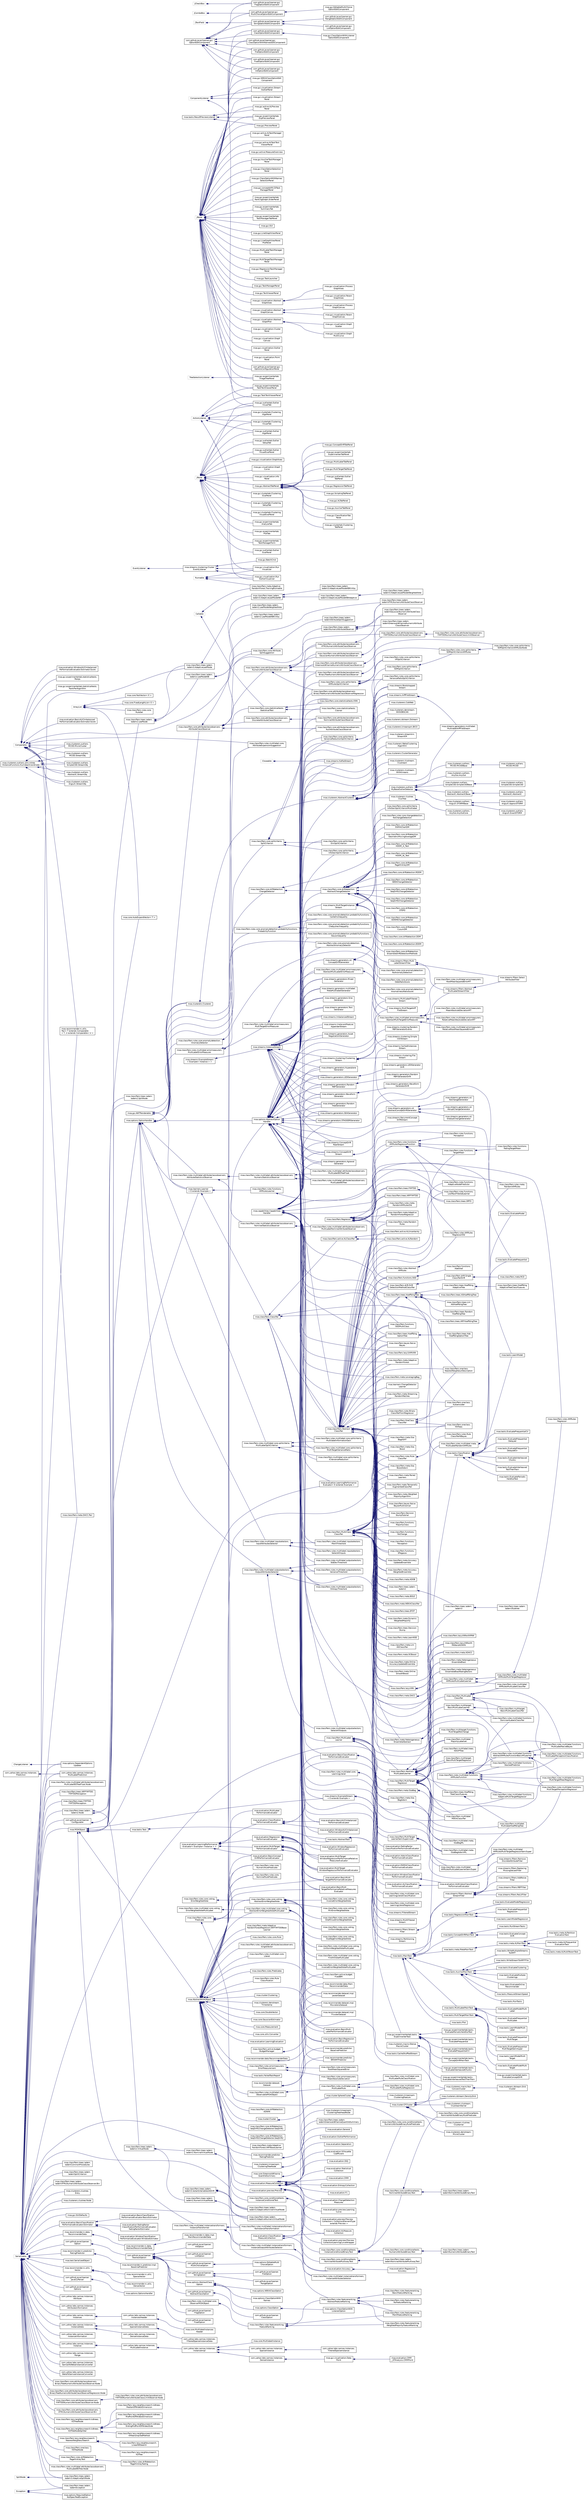 digraph "Graphical Class Hierarchy"
{
 // LATEX_PDF_SIZE
  edge [fontname="Helvetica",fontsize="10",labelfontname="Helvetica",labelfontsize="10"];
  node [fontname="Helvetica",fontsize="10",shape=record];
  rankdir="LR";
  Node1038 [label="ActionListener",height=0.2,width=0.4,color="grey75", fillcolor="white", style="filled",tooltip=" "];
  Node1038 -> Node286 [dir="back",color="midnightblue",fontsize="10",style="solid",fontname="Helvetica"];
  Node286 [label="moa.gui.clustertab.Clustering\lAlgoPanel",height=0.2,width=0.4,color="black", fillcolor="white", style="filled",URL="$classmoa_1_1gui_1_1clustertab_1_1_clustering_algo_panel.html",tooltip=" "];
  Node1038 -> Node290 [dir="back",color="midnightblue",fontsize="10",style="solid",fontname="Helvetica"];
  Node290 [label="moa.gui.clustertab.Clustering\lVisualTab",height=0.2,width=0.4,color="black", fillcolor="white", style="filled",URL="$classmoa_1_1gui_1_1clustertab_1_1_clustering_visual_tab.html",tooltip=" "];
  Node1038 -> Node975 [dir="back",color="midnightblue",fontsize="10",style="solid",fontname="Helvetica"];
  Node975 [label="moa.gui.experimentertab.\lTaskTextViewerPanel",height=0.2,width=0.4,color="black", fillcolor="white", style="filled",URL="$classmoa_1_1gui_1_1experimentertab_1_1_task_text_viewer_panel.html",tooltip=" "];
  Node1038 -> Node294 [dir="back",color="midnightblue",fontsize="10",style="solid",fontname="Helvetica"];
  Node294 [label="moa.gui.outliertab.Outlier\lAlgoPanel",height=0.2,width=0.4,color="black", fillcolor="white", style="filled",URL="$classmoa_1_1gui_1_1outliertab_1_1_outlier_algo_panel.html",tooltip=" "];
  Node1038 -> Node298 [dir="back",color="midnightblue",fontsize="10",style="solid",fontname="Helvetica"];
  Node298 [label="moa.gui.outliertab.Outlier\lVisualTab",height=0.2,width=0.4,color="black", fillcolor="white", style="filled",URL="$classmoa_1_1gui_1_1outliertab_1_1_outlier_visual_tab.html",tooltip=" "];
  Node1038 -> Node984 [dir="back",color="midnightblue",fontsize="10",style="solid",fontname="Helvetica"];
  Node984 [label="moa.gui.TaskTextViewerPanel",height=0.2,width=0.4,color="black", fillcolor="white", style="filled",URL="$classmoa_1_1gui_1_1_task_text_viewer_panel.html",tooltip=" "];
  Node1038 -> Node57 [dir="back",color="midnightblue",fontsize="10",style="solid",fontname="Helvetica"];
  Node57 [label="moa.gui.visualization.Run\lOutlierVisualizer",height=0.2,width=0.4,color="black", fillcolor="white", style="filled",URL="$classmoa_1_1gui_1_1visualization_1_1_run_outlier_visualizer.html",tooltip=" "];
  Node1038 -> Node58 [dir="back",color="midnightblue",fontsize="10",style="solid",fontname="Helvetica"];
  Node58 [label="moa.gui.visualization.Run\lVisualizer",height=0.2,width=0.4,color="black", fillcolor="white", style="filled",URL="$classmoa_1_1gui_1_1visualization_1_1_run_visualizer.html",tooltip=" "];
  Node1034 [label="ArrayList",height=0.2,width=0.4,color="grey75", fillcolor="white", style="filled",tooltip=" "];
  Node1034 -> Node1035 [dir="back",color="midnightblue",fontsize="10",style="solid",fontname="Helvetica"];
  Node1035 [label="moa.classifiers.rules.core.\lRuleSet",height=0.2,width=0.4,color="black", fillcolor="white", style="filled",URL="$classmoa_1_1classifiers_1_1rules_1_1core_1_1_rule_set.html",tooltip=" "];
  Node1034 -> Node942 [dir="back",color="midnightblue",fontsize="10",style="solid",fontname="Helvetica"];
  Node942 [label="moa.core.AutoExpandVector\< T \>",height=0.2,width=0.4,color="black", fillcolor="white", style="filled",URL="$classmoa_1_1core_1_1_auto_expand_vector.html",tooltip=" "];
  Node1034 -> Node1036 [dir="back",color="midnightblue",fontsize="10",style="solid",fontname="Helvetica"];
  Node1036 [label="moa.core.FastVector\< E \>",height=0.2,width=0.4,color="black", fillcolor="white", style="filled",URL="$classmoa_1_1core_1_1_fast_vector.html",tooltip=" "];
  Node1034 -> Node1037 [dir="back",color="midnightblue",fontsize="10",style="solid",fontname="Helvetica"];
  Node1037 [label="moa.core.FixedLengthList\< E \>",height=0.2,width=0.4,color="black", fillcolor="white", style="filled",URL="$classmoa_1_1core_1_1_fixed_length_list.html",tooltip=" "];
  Node1033 [label="Callable",height=0.2,width=0.4,color="grey75", fillcolor="white", style="filled",tooltip=" "];
  Node1033 -> Node704 [dir="back",color="midnightblue",fontsize="10",style="solid",fontname="Helvetica"];
  Node704 [label="moa.classifiers.core.statisticaltests.\lStatisticalTest",height=0.2,width=0.4,color="black", fillcolor="white", style="filled",URL="$interfacemoa_1_1classifiers_1_1core_1_1statisticaltests_1_1_statistical_test.html",tooltip=" "];
  Node704 -> Node705 [dir="back",color="midnightblue",fontsize="10",style="solid",fontname="Helvetica"];
  Node705 [label="moa.classifiers.core.statisticaltests.\lCramer",height=0.2,width=0.4,color="black", fillcolor="white", style="filled",URL="$classmoa_1_1classifiers_1_1core_1_1statisticaltests_1_1_cramer.html",tooltip=" "];
  Node704 -> Node706 [dir="back",color="midnightblue",fontsize="10",style="solid",fontname="Helvetica"];
  Node706 [label="moa.classifiers.core.statisticaltests.KNN",height=0.2,width=0.4,color="black", fillcolor="white", style="filled",URL="$classmoa_1_1classifiers_1_1core_1_1statisticaltests_1_1_k_n_n.html",tooltip=" "];
  Node1033 -> Node56 [dir="back",color="midnightblue",fontsize="10",style="solid",fontname="Helvetica"];
  Node56 [label="moa.classifiers.meta.Adaptive\lRandomForest.TrainingRunnable",height=0.2,width=0.4,color="black", fillcolor="white", style="filled",URL="$classmoa_1_1classifiers_1_1meta_1_1_adaptive_random_forest_1_1_training_runnable.html",tooltip=" "];
  Node1032 [label="ChangeListener",height=0.2,width=0.4,color="grey75", fillcolor="white", style="filled",tooltip=" "];
  Node1032 -> Node944 [dir="back",color="midnightblue",fontsize="10",style="solid",fontname="Helvetica"];
  Node944 [label="moa.options.DependentOptions\lUpdater",height=0.2,width=0.4,color="black", fillcolor="white", style="filled",URL="$classmoa_1_1options_1_1_dependent_options_updater.html",tooltip=" "];
  Node1027 [label="Closeable",height=0.2,width=0.4,color="grey75", fillcolor="white", style="filled",tooltip=" "];
  Node1027 -> Node370 [dir="back",color="midnightblue",fontsize="10",style="solid",fontname="Helvetica"];
  Node370 [label="moa.streams.KafkaStream",height=0.2,width=0.4,color="black", fillcolor="white", style="filled",URL="$classmoa_1_1streams_1_1_kafka_stream.html",tooltip=" "];
  Node1026 [label="ComponentListener",height=0.2,width=0.4,color="grey75", fillcolor="white", style="filled",tooltip=" "];
  Node1026 -> Node298 [dir="back",color="midnightblue",fontsize="10",style="solid",fontname="Helvetica"];
  Node1026 -> Node999 [dir="back",color="midnightblue",fontsize="10",style="solid",fontname="Helvetica"];
  Node999 [label="moa.gui.visualization.Stream\lOutlierPanel",height=0.2,width=0.4,color="black", fillcolor="white", style="filled",URL="$classmoa_1_1gui_1_1visualization_1_1_stream_outlier_panel.html",tooltip=" "];
  Node1026 -> Node1000 [dir="back",color="midnightblue",fontsize="10",style="solid",fontname="Helvetica"];
  Node1000 [label="moa.gui.visualization.Stream\lPanel",height=0.2,width=0.4,color="black", fillcolor="white", style="filled",URL="$classmoa_1_1gui_1_1visualization_1_1_stream_panel.html",tooltip=" "];
  Node1020 [label="EventListener",height=0.2,width=0.4,color="grey75", fillcolor="white", style="filled",tooltip=" "];
  Node1020 -> Node1021 [dir="back",color="midnightblue",fontsize="10",style="solid",fontname="Helvetica"];
  Node1021 [label="moa.streams.clustering.Cluster\lEventListener",height=0.2,width=0.4,color="black", fillcolor="white", style="filled",URL="$interfacemoa_1_1streams_1_1clustering_1_1_cluster_event_listener.html",tooltip=" "];
  Node1021 -> Node1022 [dir="back",color="midnightblue",fontsize="10",style="solid",fontname="Helvetica"];
  Node1022 [label="moa.gui.BatchCmd",height=0.2,width=0.4,color="black", fillcolor="white", style="filled",URL="$classmoa_1_1gui_1_1_batch_cmd.html",tooltip=" "];
  Node1021 -> Node57 [dir="back",color="midnightblue",fontsize="10",style="solid",fontname="Helvetica"];
  Node1021 -> Node58 [dir="back",color="midnightblue",fontsize="10",style="solid",fontname="Helvetica"];
  Node1007 [label="JCheckBox",height=0.2,width=0.4,color="grey75", fillcolor="white", style="filled",tooltip=" "];
  Node1007 -> Node137 [dir="back",color="midnightblue",fontsize="10",style="solid",fontname="Helvetica"];
  Node137 [label="com.github.javacliparser.gui.\lFlagOptionEditComponent",height=0.2,width=0.4,color="black", fillcolor="white", style="filled",URL="$classcom_1_1github_1_1javacliparser_1_1gui_1_1_flag_option_edit_component.html",tooltip=" "];
  Node1006 [label="JComboBox",height=0.2,width=0.4,color="grey75", fillcolor="white", style="filled",tooltip=" "];
  Node1006 -> Node140 [dir="back",color="midnightblue",fontsize="10",style="solid",fontname="Helvetica"];
  Node140 [label="com.github.javacliparser.gui.\lMultiChoiceOptionEditComponent",height=0.2,width=0.4,color="black", fillcolor="white", style="filled",URL="$classcom_1_1github_1_1javacliparser_1_1gui_1_1_multi_choice_option_edit_component.html",tooltip=" "];
  Node140 -> Node141 [dir="back",color="midnightblue",fontsize="10",style="solid",fontname="Helvetica"];
  Node141 [label="moa.gui.EditableMultiChoice\lOptionEditComponent",height=0.2,width=0.4,color="black", fillcolor="white", style="filled",URL="$classmoa_1_1gui_1_1_editable_multi_choice_option_edit_component.html",tooltip=" "];
  Node963 [label="JPanel",height=0.2,width=0.4,color="grey75", fillcolor="white", style="filled",tooltip=" "];
  Node963 -> Node133 [dir="back",color="midnightblue",fontsize="10",style="solid",fontname="Helvetica"];
  Node133 [label="com.github.javacliparser.gui.\lClassOptionEditComponent",height=0.2,width=0.4,color="black", fillcolor="white", style="filled",URL="$classcom_1_1github_1_1javacliparser_1_1gui_1_1_class_option_edit_component.html",tooltip=" "];
  Node133 -> Node134 [dir="back",color="midnightblue",fontsize="10",style="solid",fontname="Helvetica"];
  Node134 [label="moa.gui.ClassOptionWithListener\lOptionEditComponent",height=0.2,width=0.4,color="black", fillcolor="white", style="filled",URL="$classmoa_1_1gui_1_1_class_option_with_listener_option_edit_component.html",tooltip=" "];
  Node963 -> Node135 [dir="back",color="midnightblue",fontsize="10",style="solid",fontname="Helvetica"];
  Node135 [label="com.github.javacliparser.gui.\lClassOptionWithNamesEditComponent",height=0.2,width=0.4,color="black", fillcolor="white", style="filled",URL="$classcom_1_1github_1_1javacliparser_1_1gui_1_1_class_option_with_names_edit_component.html",tooltip=" "];
  Node963 -> Node136 [dir="back",color="midnightblue",fontsize="10",style="solid",fontname="Helvetica"];
  Node136 [label="com.github.javacliparser.gui.\lFileOptionEditComponent",height=0.2,width=0.4,color="black", fillcolor="white", style="filled",URL="$classcom_1_1github_1_1javacliparser_1_1gui_1_1_file_option_edit_component.html",tooltip=" "];
  Node963 -> Node138 [dir="back",color="midnightblue",fontsize="10",style="solid",fontname="Helvetica"];
  Node138 [label="com.github.javacliparser.gui.\lFloatOptionEditComponent",height=0.2,width=0.4,color="black", fillcolor="white", style="filled",URL="$classcom_1_1github_1_1javacliparser_1_1gui_1_1_float_option_edit_component.html",tooltip=" "];
  Node963 -> Node139 [dir="back",color="midnightblue",fontsize="10",style="solid",fontname="Helvetica"];
  Node139 [label="com.github.javacliparser.gui.\lIntOptionEditComponent",height=0.2,width=0.4,color="black", fillcolor="white", style="filled",URL="$classcom_1_1github_1_1javacliparser_1_1gui_1_1_int_option_edit_component.html",tooltip=" "];
  Node963 -> Node964 [dir="back",color="midnightblue",fontsize="10",style="solid",fontname="Helvetica"];
  Node964 [label="com.github.javacliparser.gui.\lOptionsConfigurationPanel",height=0.2,width=0.4,color="black", fillcolor="white", style="filled",URL="$classcom_1_1github_1_1javacliparser_1_1gui_1_1_options_configuration_panel.html",tooltip=" "];
  Node963 -> Node66 [dir="back",color="midnightblue",fontsize="10",style="solid",fontname="Helvetica"];
  Node66 [label="moa.gui.active.ALPreview\lPanel",height=0.2,width=0.4,color="black", fillcolor="white", style="filled",URL="$classmoa_1_1gui_1_1active_1_1_a_l_preview_panel.html",tooltip=" "];
  Node963 -> Node965 [dir="back",color="midnightblue",fontsize="10",style="solid",fontname="Helvetica"];
  Node965 [label="moa.gui.active.ALTaskManager\lPanel",height=0.2,width=0.4,color="black", fillcolor="white", style="filled",URL="$classmoa_1_1gui_1_1active_1_1_a_l_task_manager_panel.html",tooltip=" "];
  Node963 -> Node966 [dir="back",color="midnightblue",fontsize="10",style="solid",fontname="Helvetica"];
  Node966 [label="moa.gui.active.ALTaskText\lViewerPanel",height=0.2,width=0.4,color="black", fillcolor="white", style="filled",URL="$classmoa_1_1gui_1_1active_1_1_a_l_task_text_viewer_panel.html",tooltip=" "];
  Node963 -> Node967 [dir="back",color="midnightblue",fontsize="10",style="solid",fontname="Helvetica"];
  Node967 [label="moa.gui.active.MeasureOverview",height=0.2,width=0.4,color="black", fillcolor="white", style="filled",URL="$classmoa_1_1gui_1_1active_1_1_measure_overview.html",tooltip=" "];
  Node963 -> Node968 [dir="back",color="midnightblue",fontsize="10",style="solid",fontname="Helvetica"];
  Node968 [label="moa.gui.AuxiliarTaskManager\lPanel",height=0.2,width=0.4,color="black", fillcolor="white", style="filled",URL="$classmoa_1_1gui_1_1_auxiliar_task_manager_panel.html",tooltip=" "];
  Node963 -> Node969 [dir="back",color="midnightblue",fontsize="10",style="solid",fontname="Helvetica"];
  Node969 [label="moa.gui.ClassOptionSelection\lPanel",height=0.2,width=0.4,color="black", fillcolor="white", style="filled",URL="$classmoa_1_1gui_1_1_class_option_selection_panel.html",tooltip=" "];
  Node963 -> Node970 [dir="back",color="midnightblue",fontsize="10",style="solid",fontname="Helvetica"];
  Node970 [label="moa.gui.ClassOptionWithNames\lSelectionPanel",height=0.2,width=0.4,color="black", fillcolor="white", style="filled",URL="$classmoa_1_1gui_1_1_class_option_with_names_selection_panel.html",tooltip=" "];
  Node963 -> Node971 [dir="back",color="midnightblue",fontsize="10",style="solid",fontname="Helvetica"];
  Node971 [label="moa.gui.conceptdrift.CDTask\lManagerPanel",height=0.2,width=0.4,color="black", fillcolor="white", style="filled",URL="$classmoa_1_1gui_1_1conceptdrift_1_1_c_d_task_manager_panel.html",tooltip=" "];
  Node963 -> Node67 [dir="back",color="midnightblue",fontsize="10",style="solid",fontname="Helvetica"];
  Node67 [label="moa.gui.experimentertab.\lExpPreviewPanel",height=0.2,width=0.4,color="black", fillcolor="white", style="filled",URL="$classmoa_1_1gui_1_1experimentertab_1_1_exp_preview_panel.html",tooltip=" "];
  Node963 -> Node592 [dir="back",color="midnightblue",fontsize="10",style="solid",fontname="Helvetica"];
  Node592 [label="moa.gui.experimentertab.\lImageTreePanel",height=0.2,width=0.4,color="black", fillcolor="white", style="filled",URL="$classmoa_1_1gui_1_1experimentertab_1_1_image_tree_panel.html",tooltip=" "];
  Node963 -> Node972 [dir="back",color="midnightblue",fontsize="10",style="solid",fontname="Helvetica"];
  Node972 [label="moa.gui.experimentertab.\lRankingGraph.SliderPanel",height=0.2,width=0.4,color="black", fillcolor="white", style="filled",URL="$classmoa_1_1gui_1_1experimentertab_1_1_ranking_graph_1_1_slider_panel.html",tooltip=" "];
  Node963 -> Node973 [dir="back",color="midnightblue",fontsize="10",style="solid",fontname="Helvetica"];
  Node973 [label="moa.gui.experimentertab.\lSummaryTab",height=0.2,width=0.4,color="black", fillcolor="white", style="filled",URL="$classmoa_1_1gui_1_1experimentertab_1_1_summary_tab.html",tooltip=" "];
  Node963 -> Node974 [dir="back",color="midnightblue",fontsize="10",style="solid",fontname="Helvetica"];
  Node974 [label="moa.gui.experimentertab.\lTaskManagerTabPanel",height=0.2,width=0.4,color="black", fillcolor="white", style="filled",URL="$classmoa_1_1gui_1_1experimentertab_1_1_task_manager_tab_panel.html",tooltip=" "];
  Node963 -> Node975 [dir="back",color="midnightblue",fontsize="10",style="solid",fontname="Helvetica"];
  Node963 -> Node976 [dir="back",color="midnightblue",fontsize="10",style="solid",fontname="Helvetica"];
  Node976 [label="moa.gui.GUI",height=0.2,width=0.4,color="black", fillcolor="white", style="filled",URL="$classmoa_1_1gui_1_1_g_u_i.html",tooltip=" "];
  Node963 -> Node977 [dir="back",color="midnightblue",fontsize="10",style="solid",fontname="Helvetica"];
  Node977 [label="moa.gui.LineGraphViewPanel",height=0.2,width=0.4,color="black", fillcolor="white", style="filled",URL="$classmoa_1_1gui_1_1_line_graph_view_panel.html",tooltip=" "];
  Node963 -> Node978 [dir="back",color="midnightblue",fontsize="10",style="solid",fontname="Helvetica"];
  Node978 [label="moa.gui.LineGraphViewPanel.\lPlotPanel",height=0.2,width=0.4,color="black", fillcolor="white", style="filled",URL="$classmoa_1_1gui_1_1_line_graph_view_panel_1_1_plot_panel.html",tooltip=" "];
  Node963 -> Node979 [dir="back",color="midnightblue",fontsize="10",style="solid",fontname="Helvetica"];
  Node979 [label="moa.gui.MultiLabelTaskManager\lPanel",height=0.2,width=0.4,color="black", fillcolor="white", style="filled",URL="$classmoa_1_1gui_1_1_multi_label_task_manager_panel.html",tooltip=" "];
  Node963 -> Node980 [dir="back",color="midnightblue",fontsize="10",style="solid",fontname="Helvetica"];
  Node980 [label="moa.gui.MultiTargetTaskManager\lPanel",height=0.2,width=0.4,color="black", fillcolor="white", style="filled",URL="$classmoa_1_1gui_1_1_multi_target_task_manager_panel.html",tooltip=" "];
  Node963 -> Node68 [dir="back",color="midnightblue",fontsize="10",style="solid",fontname="Helvetica"];
  Node68 [label="moa.gui.PreviewPanel",height=0.2,width=0.4,color="black", fillcolor="white", style="filled",URL="$classmoa_1_1gui_1_1_preview_panel.html",tooltip=" "];
  Node963 -> Node981 [dir="back",color="midnightblue",fontsize="10",style="solid",fontname="Helvetica"];
  Node981 [label="moa.gui.RegressionTaskManager\lPanel",height=0.2,width=0.4,color="black", fillcolor="white", style="filled",URL="$classmoa_1_1gui_1_1_regression_task_manager_panel.html",tooltip=" "];
  Node963 -> Node982 [dir="back",color="midnightblue",fontsize="10",style="solid",fontname="Helvetica"];
  Node982 [label="moa.gui.TaskLauncher",height=0.2,width=0.4,color="black", fillcolor="white", style="filled",URL="$classmoa_1_1gui_1_1_task_launcher.html",tooltip=" "];
  Node963 -> Node983 [dir="back",color="midnightblue",fontsize="10",style="solid",fontname="Helvetica"];
  Node983 [label="moa.gui.TaskManagerPanel",height=0.2,width=0.4,color="black", fillcolor="white", style="filled",URL="$classmoa_1_1gui_1_1_task_manager_panel.html",tooltip=" "];
  Node963 -> Node984 [dir="back",color="midnightblue",fontsize="10",style="solid",fontname="Helvetica"];
  Node963 -> Node985 [dir="back",color="midnightblue",fontsize="10",style="solid",fontname="Helvetica"];
  Node985 [label="moa.gui.TextViewerPanel",height=0.2,width=0.4,color="black", fillcolor="white", style="filled",URL="$classmoa_1_1gui_1_1_text_viewer_panel.html",tooltip=" "];
  Node963 -> Node986 [dir="back",color="midnightblue",fontsize="10",style="solid",fontname="Helvetica"];
  Node986 [label="moa.gui.visualization.Abstract\lGraphAxes",height=0.2,width=0.4,color="black", fillcolor="white", style="filled",URL="$classmoa_1_1gui_1_1visualization_1_1_abstract_graph_axes.html",tooltip=" "];
  Node986 -> Node987 [dir="back",color="midnightblue",fontsize="10",style="solid",fontname="Helvetica"];
  Node987 [label="moa.gui.visualization.Param\lGraphAxes",height=0.2,width=0.4,color="black", fillcolor="white", style="filled",URL="$classmoa_1_1gui_1_1visualization_1_1_param_graph_axes.html",tooltip=" "];
  Node986 -> Node988 [dir="back",color="midnightblue",fontsize="10",style="solid",fontname="Helvetica"];
  Node988 [label="moa.gui.visualization.Process\lGraphAxes",height=0.2,width=0.4,color="black", fillcolor="white", style="filled",URL="$classmoa_1_1gui_1_1visualization_1_1_process_graph_axes.html",tooltip=" "];
  Node963 -> Node989 [dir="back",color="midnightblue",fontsize="10",style="solid",fontname="Helvetica"];
  Node989 [label="moa.gui.visualization.Abstract\lGraphCanvas",height=0.2,width=0.4,color="black", fillcolor="white", style="filled",URL="$classmoa_1_1gui_1_1visualization_1_1_abstract_graph_canvas.html",tooltip=" "];
  Node989 -> Node990 [dir="back",color="midnightblue",fontsize="10",style="solid",fontname="Helvetica"];
  Node990 [label="moa.gui.visualization.Param\lGraphCanvas",height=0.2,width=0.4,color="black", fillcolor="white", style="filled",URL="$classmoa_1_1gui_1_1visualization_1_1_param_graph_canvas.html",tooltip=" "];
  Node989 -> Node991 [dir="back",color="midnightblue",fontsize="10",style="solid",fontname="Helvetica"];
  Node991 [label="moa.gui.visualization.Process\lGraphCanvas",height=0.2,width=0.4,color="black", fillcolor="white", style="filled",URL="$classmoa_1_1gui_1_1visualization_1_1_process_graph_canvas.html",tooltip=" "];
  Node963 -> Node992 [dir="back",color="midnightblue",fontsize="10",style="solid",fontname="Helvetica"];
  Node992 [label="moa.gui.visualization.Abstract\lGraphPlot",height=0.2,width=0.4,color="black", fillcolor="white", style="filled",URL="$classmoa_1_1gui_1_1visualization_1_1_abstract_graph_plot.html",tooltip=" "];
  Node992 -> Node993 [dir="back",color="midnightblue",fontsize="10",style="solid",fontname="Helvetica"];
  Node993 [label="moa.gui.visualization.Graph\lMultiCurve",height=0.2,width=0.4,color="black", fillcolor="white", style="filled",URL="$classmoa_1_1gui_1_1visualization_1_1_graph_multi_curve.html",tooltip=" "];
  Node992 -> Node994 [dir="back",color="midnightblue",fontsize="10",style="solid",fontname="Helvetica"];
  Node994 [label="moa.gui.visualization.Graph\lScatter",height=0.2,width=0.4,color="black", fillcolor="white", style="filled",URL="$classmoa_1_1gui_1_1visualization_1_1_graph_scatter.html",tooltip=" "];
  Node963 -> Node995 [dir="back",color="midnightblue",fontsize="10",style="solid",fontname="Helvetica"];
  Node995 [label="moa.gui.visualization.Cluster\lPanel",height=0.2,width=0.4,color="black", fillcolor="white", style="filled",URL="$classmoa_1_1gui_1_1visualization_1_1_cluster_panel.html",tooltip=" "];
  Node963 -> Node996 [dir="back",color="midnightblue",fontsize="10",style="solid",fontname="Helvetica"];
  Node996 [label="moa.gui.visualization.Graph\lCanvas",height=0.2,width=0.4,color="black", fillcolor="white", style="filled",URL="$classmoa_1_1gui_1_1visualization_1_1_graph_canvas.html",tooltip=" "];
  Node963 -> Node997 [dir="back",color="midnightblue",fontsize="10",style="solid",fontname="Helvetica"];
  Node997 [label="moa.gui.visualization.Outlier\lPanel",height=0.2,width=0.4,color="black", fillcolor="white", style="filled",URL="$classmoa_1_1gui_1_1visualization_1_1_outlier_panel.html",tooltip=" "];
  Node963 -> Node998 [dir="back",color="midnightblue",fontsize="10",style="solid",fontname="Helvetica"];
  Node998 [label="moa.gui.visualization.Point\lPanel",height=0.2,width=0.4,color="black", fillcolor="white", style="filled",URL="$classmoa_1_1gui_1_1visualization_1_1_point_panel.html",tooltip=" "];
  Node963 -> Node999 [dir="back",color="midnightblue",fontsize="10",style="solid",fontname="Helvetica"];
  Node963 -> Node1000 [dir="back",color="midnightblue",fontsize="10",style="solid",fontname="Helvetica"];
  Node963 -> Node145 [dir="back",color="midnightblue",fontsize="10",style="solid",fontname="Helvetica"];
  Node145 [label="moa.gui.WEKAClassOptionEdit\lComponent",height=0.2,width=0.4,color="black", fillcolor="white", style="filled",URL="$classmoa_1_1gui_1_1_w_e_k_a_class_option_edit_component.html",tooltip=" "];
  Node961 [label="JTextField",height=0.2,width=0.4,color="grey75", fillcolor="white", style="filled",tooltip=" "];
  Node961 -> Node142 [dir="back",color="midnightblue",fontsize="10",style="solid",fontname="Helvetica"];
  Node142 [label="com.github.javacliparser.gui.\lStringOptionEditComponent",height=0.2,width=0.4,color="black", fillcolor="white", style="filled",URL="$classcom_1_1github_1_1javacliparser_1_1gui_1_1_string_option_edit_component.html",tooltip=" "];
  Node142 -> Node143 [dir="back",color="midnightblue",fontsize="10",style="solid",fontname="Helvetica"];
  Node143 [label="com.github.javacliparser.gui.\lListOptionEditComponent",height=0.2,width=0.4,color="black", fillcolor="white", style="filled",URL="$classcom_1_1github_1_1javacliparser_1_1gui_1_1_list_option_edit_component.html",tooltip=" "];
  Node142 -> Node144 [dir="back",color="midnightblue",fontsize="10",style="solid",fontname="Helvetica"];
  Node144 [label="com.github.javacliparser.gui.\lRangeOptionEditComponent",height=0.2,width=0.4,color="black", fillcolor="white", style="filled",URL="$classcom_1_1github_1_1javacliparser_1_1gui_1_1_range_option_edit_component.html",tooltip=" "];
  Node656 [label="Serializable",height=0.2,width=0.4,color="grey75", fillcolor="white", style="filled",tooltip=" "];
  Node656 -> Node657 [dir="back",color="midnightblue",fontsize="10",style="solid",fontname="Helvetica"];
  Node657 [label="com.github.javacliparser.\lConfigurable",height=0.2,width=0.4,color="black", fillcolor="white", style="filled",URL="$interfacecom_1_1github_1_1javacliparser_1_1_configurable.html",tooltip=" "];
  Node657 -> Node658 [dir="back",color="midnightblue",fontsize="10",style="solid",fontname="Helvetica"];
  Node658 [label="moa.options.OptionHandler",height=0.2,width=0.4,color="black", fillcolor="white", style="filled",URL="$interfacemoa_1_1options_1_1_option_handler.html",tooltip=" "];
  Node658 -> Node659 [dir="back",color="midnightblue",fontsize="10",style="solid",fontname="Helvetica"];
  Node659 [label="moa.classifiers.core.attributeclassobservers.\lAttributeClassObserver",height=0.2,width=0.4,color="black", fillcolor="white", style="filled",URL="$interfacemoa_1_1classifiers_1_1core_1_1attributeclassobservers_1_1_attribute_class_observer.html",tooltip=" "];
  Node659 -> Node660 [dir="back",color="midnightblue",fontsize="10",style="solid",fontname="Helvetica"];
  Node660 [label="moa.classifiers.core.attributeclassobservers.\lDiscreteAttributeClassObserver",height=0.2,width=0.4,color="black", fillcolor="white", style="filled",URL="$interfacemoa_1_1classifiers_1_1core_1_1attributeclassobservers_1_1_discrete_attribute_class_observer.html",tooltip=" "];
  Node660 -> Node661 [dir="back",color="midnightblue",fontsize="10",style="solid",fontname="Helvetica"];
  Node661 [label="moa.classifiers.core.attributeclassobservers.\lNominalAttributeClassObserver",height=0.2,width=0.4,color="black", fillcolor="white", style="filled",URL="$classmoa_1_1classifiers_1_1core_1_1attributeclassobservers_1_1_nominal_attribute_class_observer.html",tooltip=" "];
  Node659 -> Node662 [dir="back",color="midnightblue",fontsize="10",style="solid",fontname="Helvetica"];
  Node662 [label="moa.classifiers.core.attributeclassobservers.\lNullAttributeClassObserver",height=0.2,width=0.4,color="black", fillcolor="white", style="filled",URL="$classmoa_1_1classifiers_1_1core_1_1attributeclassobservers_1_1_null_attribute_class_observer.html",tooltip=" "];
  Node659 -> Node663 [dir="back",color="midnightblue",fontsize="10",style="solid",fontname="Helvetica"];
  Node663 [label="moa.classifiers.core.attributeclassobservers.\lNumericAttributeClassObserver",height=0.2,width=0.4,color="black", fillcolor="white", style="filled",URL="$interfacemoa_1_1classifiers_1_1core_1_1attributeclassobservers_1_1_numeric_attribute_class_observer.html",tooltip=" "];
  Node663 -> Node664 [dir="back",color="midnightblue",fontsize="10",style="solid",fontname="Helvetica"];
  Node664 [label="moa.classifiers.core.attributeclassobservers.\lBinaryTreeNumericAttributeClassObserver",height=0.2,width=0.4,color="black", fillcolor="white", style="filled",URL="$classmoa_1_1classifiers_1_1core_1_1attributeclassobservers_1_1_binary_tree_numeric_attribute_class_observer.html",tooltip=" "];
  Node664 -> Node665 [dir="back",color="midnightblue",fontsize="10",style="solid",fontname="Helvetica"];
  Node665 [label="moa.classifiers.core.attributeclassobservers.\lFIMTDDNumericAttributeClassObserver",height=0.2,width=0.4,color="black", fillcolor="white", style="filled",URL="$classmoa_1_1classifiers_1_1core_1_1attributeclassobservers_1_1_f_i_m_t_d_d_numeric_attribute_class_observer.html",tooltip=" "];
  Node665 -> Node666 [dir="back",color="midnightblue",fontsize="10",style="solid",fontname="Helvetica"];
  Node666 [label="moa.classifiers.rules.core.attributeclassobservers.\lFIMTDDNumericAttributeClassLimitObserver",height=0.2,width=0.4,color="black", fillcolor="white", style="filled",URL="$classmoa_1_1classifiers_1_1rules_1_1core_1_1attributeclassobservers_1_1_f_i_m_t_d_d_numeric_attribute_class_limit_observer.html",tooltip=" "];
  Node663 -> Node667 [dir="back",color="midnightblue",fontsize="10",style="solid",fontname="Helvetica"];
  Node667 [label="moa.classifiers.core.attributeclassobservers.\lBinaryTreeNumericAttributeClassObserverRegression",height=0.2,width=0.4,color="black", fillcolor="white", style="filled",URL="$classmoa_1_1classifiers_1_1core_1_1attributeclassobservers_1_1_binary_tree_numeric_attribute_class_observer_regression.html",tooltip=" "];
  Node663 -> Node665 [dir="back",color="midnightblue",fontsize="10",style="solid",fontname="Helvetica"];
  Node663 -> Node668 [dir="back",color="midnightblue",fontsize="10",style="solid",fontname="Helvetica"];
  Node668 [label="moa.classifiers.core.attributeclassobservers.\lGaussianNumericAttributeClassObserver",height=0.2,width=0.4,color="black", fillcolor="white", style="filled",URL="$classmoa_1_1classifiers_1_1core_1_1attributeclassobservers_1_1_gaussian_numeric_attribute_class_observer.html",tooltip=" "];
  Node668 -> Node669 [dir="back",color="midnightblue",fontsize="10",style="solid",fontname="Helvetica"];
  Node669 [label="moa.classifiers.trees.iadem.\lIademGaussianNumericAttributeClass\lObserver",height=0.2,width=0.4,color="black", fillcolor="white", style="filled",URL="$classmoa_1_1classifiers_1_1trees_1_1iadem_1_1_iadem_gaussian_numeric_attribute_class_observer.html",tooltip=" "];
  Node663 -> Node670 [dir="back",color="midnightblue",fontsize="10",style="solid",fontname="Helvetica"];
  Node670 [label="moa.classifiers.core.attributeclassobservers.\lGreenwaldKhannaNumericAttributeClassObserver",height=0.2,width=0.4,color="black", fillcolor="white", style="filled",URL="$classmoa_1_1classifiers_1_1core_1_1attributeclassobservers_1_1_greenwald_khanna_numeric_attribute_class_observer.html",tooltip=" "];
  Node670 -> Node671 [dir="back",color="midnightblue",fontsize="10",style="solid",fontname="Helvetica"];
  Node671 [label="moa.classifiers.trees.iadem.\lIademGreenwaldKhannaNumericAttribute\lClassObserver",height=0.2,width=0.4,color="black", fillcolor="white", style="filled",URL="$classmoa_1_1classifiers_1_1trees_1_1iadem_1_1_iadem_greenwald_khanna_numeric_attribute_class_observer.html",tooltip=" "];
  Node663 -> Node672 [dir="back",color="midnightblue",fontsize="10",style="solid",fontname="Helvetica"];
  Node672 [label="moa.classifiers.core.attributeclassobservers.\lVFMLNumericAttributeClassObserver",height=0.2,width=0.4,color="black", fillcolor="white", style="filled",URL="$classmoa_1_1classifiers_1_1core_1_1attributeclassobservers_1_1_v_f_m_l_numeric_attribute_class_observer.html",tooltip=" "];
  Node672 -> Node673 [dir="back",color="midnightblue",fontsize="10",style="solid",fontname="Helvetica"];
  Node673 [label="moa.classifiers.trees.iadem.\lIademVFMLNumericAttributeClassObserver",height=0.2,width=0.4,color="black", fillcolor="white", style="filled",URL="$classmoa_1_1classifiers_1_1trees_1_1iadem_1_1_iadem_v_f_m_l_numeric_attribute_class_observer.html",tooltip=" "];
  Node659 -> Node674 [dir="back",color="midnightblue",fontsize="10",style="solid",fontname="Helvetica"];
  Node674 [label="moa.classifiers.trees.iadem.\lIademNumericAttributeObserver",height=0.2,width=0.4,color="black", fillcolor="white", style="filled",URL="$interfacemoa_1_1classifiers_1_1trees_1_1iadem_1_1_iadem_numeric_attribute_observer.html",tooltip=" "];
  Node674 -> Node669 [dir="back",color="midnightblue",fontsize="10",style="solid",fontname="Helvetica"];
  Node674 -> Node671 [dir="back",color="midnightblue",fontsize="10",style="solid",fontname="Helvetica"];
  Node674 -> Node673 [dir="back",color="midnightblue",fontsize="10",style="solid",fontname="Helvetica"];
  Node659 -> Node673 [dir="back",color="midnightblue",fontsize="10",style="solid",fontname="Helvetica"];
  Node658 -> Node675 [dir="back",color="midnightblue",fontsize="10",style="solid",fontname="Helvetica"];
  Node675 [label="moa.classifiers.core.driftdetection.\lChangeDetector",height=0.2,width=0.4,color="black", fillcolor="white", style="filled",URL="$interfacemoa_1_1classifiers_1_1core_1_1driftdetection_1_1_change_detector.html",tooltip=" "];
  Node675 -> Node676 [dir="back",color="midnightblue",fontsize="10",style="solid",fontname="Helvetica"];
  Node676 [label="moa.classifiers.core.driftdetection.\lAbstractChangeDetector",height=0.2,width=0.4,color="black", fillcolor="white", style="filled",URL="$classmoa_1_1classifiers_1_1core_1_1driftdetection_1_1_abstract_change_detector.html",tooltip=" "];
  Node676 -> Node677 [dir="back",color="midnightblue",fontsize="10",style="solid",fontname="Helvetica"];
  Node677 [label="moa.classifiers.core.driftdetection.\lADWINChangeDetector",height=0.2,width=0.4,color="black", fillcolor="white", style="filled",URL="$classmoa_1_1classifiers_1_1core_1_1driftdetection_1_1_a_d_w_i_n_change_detector.html",tooltip=" "];
  Node676 -> Node678 [dir="back",color="midnightblue",fontsize="10",style="solid",fontname="Helvetica"];
  Node678 [label="moa.classifiers.core.driftdetection.\lCusumDM",height=0.2,width=0.4,color="black", fillcolor="white", style="filled",URL="$classmoa_1_1classifiers_1_1core_1_1driftdetection_1_1_cusum_d_m.html",tooltip=" "];
  Node676 -> Node679 [dir="back",color="midnightblue",fontsize="10",style="solid",fontname="Helvetica"];
  Node679 [label="moa.classifiers.core.driftdetection.DDM",height=0.2,width=0.4,color="black", fillcolor="white", style="filled",URL="$classmoa_1_1classifiers_1_1core_1_1driftdetection_1_1_d_d_m.html",tooltip=" "];
  Node676 -> Node680 [dir="back",color="midnightblue",fontsize="10",style="solid",fontname="Helvetica"];
  Node680 [label="moa.classifiers.core.driftdetection.EDDM",height=0.2,width=0.4,color="black", fillcolor="white", style="filled",URL="$classmoa_1_1classifiers_1_1core_1_1driftdetection_1_1_e_d_d_m.html",tooltip=" "];
  Node676 -> Node681 [dir="back",color="midnightblue",fontsize="10",style="solid",fontname="Helvetica"];
  Node681 [label="moa.classifiers.core.driftdetection.\lEnsembleDriftDetectionMethods",height=0.2,width=0.4,color="black", fillcolor="white", style="filled",URL="$classmoa_1_1classifiers_1_1core_1_1driftdetection_1_1_ensemble_drift_detection_methods.html",tooltip=" "];
  Node676 -> Node682 [dir="back",color="midnightblue",fontsize="10",style="solid",fontname="Helvetica"];
  Node682 [label="moa.classifiers.core.driftdetection.\lEWMAChartDM",height=0.2,width=0.4,color="black", fillcolor="white", style="filled",URL="$classmoa_1_1classifiers_1_1core_1_1driftdetection_1_1_e_w_m_a_chart_d_m.html",tooltip=" "];
  Node676 -> Node683 [dir="back",color="midnightblue",fontsize="10",style="solid",fontname="Helvetica"];
  Node683 [label="moa.classifiers.core.driftdetection.\lGeometricMovingAverageDM",height=0.2,width=0.4,color="black", fillcolor="white", style="filled",URL="$classmoa_1_1classifiers_1_1core_1_1driftdetection_1_1_geometric_moving_average_d_m.html",tooltip=" "];
  Node676 -> Node684 [dir="back",color="midnightblue",fontsize="10",style="solid",fontname="Helvetica"];
  Node684 [label="moa.classifiers.core.driftdetection.\lHDDM_A_Test",height=0.2,width=0.4,color="black", fillcolor="white", style="filled",URL="$classmoa_1_1classifiers_1_1core_1_1driftdetection_1_1_h_d_d_m___a___test.html",tooltip=" "];
  Node676 -> Node685 [dir="back",color="midnightblue",fontsize="10",style="solid",fontname="Helvetica"];
  Node685 [label="moa.classifiers.core.driftdetection.\lHDDM_W_Test",height=0.2,width=0.4,color="black", fillcolor="white", style="filled",URL="$classmoa_1_1classifiers_1_1core_1_1driftdetection_1_1_h_d_d_m___w___test.html",tooltip=" "];
  Node676 -> Node686 [dir="back",color="midnightblue",fontsize="10",style="solid",fontname="Helvetica"];
  Node686 [label="moa.classifiers.core.driftdetection.\lPageHinkleyDM",height=0.2,width=0.4,color="black", fillcolor="white", style="filled",URL="$classmoa_1_1classifiers_1_1core_1_1driftdetection_1_1_page_hinkley_d_m.html",tooltip=" "];
  Node676 -> Node687 [dir="back",color="midnightblue",fontsize="10",style="solid",fontname="Helvetica"];
  Node687 [label="moa.classifiers.core.driftdetection.RDDM",height=0.2,width=0.4,color="black", fillcolor="white", style="filled",URL="$classmoa_1_1classifiers_1_1core_1_1driftdetection_1_1_r_d_d_m.html",tooltip=" "];
  Node676 -> Node688 [dir="back",color="midnightblue",fontsize="10",style="solid",fontname="Helvetica"];
  Node688 [label="moa.classifiers.core.driftdetection.\lSEEDChangeDetector",height=0.2,width=0.4,color="black", fillcolor="white", style="filled",URL="$classmoa_1_1classifiers_1_1core_1_1driftdetection_1_1_s_e_e_d_change_detector.html",tooltip=" "];
  Node676 -> Node689 [dir="back",color="midnightblue",fontsize="10",style="solid",fontname="Helvetica"];
  Node689 [label="moa.classifiers.core.driftdetection.\lSeqDrift1ChangeDetector",height=0.2,width=0.4,color="black", fillcolor="white", style="filled",URL="$classmoa_1_1classifiers_1_1core_1_1driftdetection_1_1_seq_drift1_change_detector.html",tooltip=" "];
  Node676 -> Node690 [dir="back",color="midnightblue",fontsize="10",style="solid",fontname="Helvetica"];
  Node690 [label="moa.classifiers.core.driftdetection.\lSeqDrift2ChangeDetector",height=0.2,width=0.4,color="black", fillcolor="white", style="filled",URL="$classmoa_1_1classifiers_1_1core_1_1driftdetection_1_1_seq_drift2_change_detector.html",tooltip=" "];
  Node676 -> Node691 [dir="back",color="midnightblue",fontsize="10",style="solid",fontname="Helvetica"];
  Node691 [label="moa.classifiers.core.driftdetection.\lSTEPD",height=0.2,width=0.4,color="black", fillcolor="white", style="filled",URL="$classmoa_1_1classifiers_1_1core_1_1driftdetection_1_1_s_t_e_p_d.html",tooltip=" "];
  Node676 -> Node692 [dir="back",color="midnightblue",fontsize="10",style="solid",fontname="Helvetica"];
  Node692 [label="moa.classifiers.rules.core.changedetection.\lNoChangeDetection",height=0.2,width=0.4,color="black", fillcolor="white", style="filled",URL="$classmoa_1_1classifiers_1_1rules_1_1core_1_1changedetection_1_1_no_change_detection.html",tooltip=" "];
  Node675 -> Node692 [dir="back",color="midnightblue",fontsize="10",style="solid",fontname="Helvetica"];
  Node658 -> Node693 [dir="back",color="midnightblue",fontsize="10",style="solid",fontname="Helvetica"];
  Node693 [label="moa.classifiers.core.splitcriteria.\lSplitCriterion",height=0.2,width=0.4,color="black", fillcolor="white", style="filled",URL="$interfacemoa_1_1classifiers_1_1core_1_1splitcriteria_1_1_split_criterion.html",tooltip=" "];
  Node693 -> Node694 [dir="back",color="midnightblue",fontsize="10",style="solid",fontname="Helvetica"];
  Node694 [label="moa.classifiers.core.splitcriteria.\lGiniSplitCriterion",height=0.2,width=0.4,color="black", fillcolor="white", style="filled",URL="$classmoa_1_1classifiers_1_1core_1_1splitcriteria_1_1_gini_split_criterion.html",tooltip=" "];
  Node693 -> Node695 [dir="back",color="midnightblue",fontsize="10",style="solid",fontname="Helvetica"];
  Node695 [label="moa.classifiers.core.splitcriteria.\lInfoGainSplitCriterion",height=0.2,width=0.4,color="black", fillcolor="white", style="filled",URL="$classmoa_1_1classifiers_1_1core_1_1splitcriteria_1_1_info_gain_split_criterion.html",tooltip=" "];
  Node695 -> Node696 [dir="back",color="midnightblue",fontsize="10",style="solid",fontname="Helvetica"];
  Node696 [label="moa.classifiers.core.splitcriteria.\lInfoGainSplitCriterionMultilabel",height=0.2,width=0.4,color="black", fillcolor="white", style="filled",URL="$classmoa_1_1classifiers_1_1core_1_1splitcriteria_1_1_info_gain_split_criterion_multilabel.html",tooltip=" "];
  Node693 -> Node697 [dir="back",color="midnightblue",fontsize="10",style="solid",fontname="Helvetica"];
  Node697 [label="moa.classifiers.core.splitcriteria.\lVarianceReductionSplitCriterion",height=0.2,width=0.4,color="black", fillcolor="white", style="filled",URL="$classmoa_1_1classifiers_1_1core_1_1splitcriteria_1_1_variance_reduction_split_criterion.html",tooltip=" "];
  Node697 -> Node698 [dir="back",color="midnightblue",fontsize="10",style="solid",fontname="Helvetica"];
  Node698 [label="moa.classifiers.core.splitcriteria.\lSDRSplitCriterion",height=0.2,width=0.4,color="black", fillcolor="white", style="filled",URL="$classmoa_1_1classifiers_1_1core_1_1splitcriteria_1_1_s_d_r_split_criterion.html",tooltip=" "];
  Node698 -> Node699 [dir="back",color="midnightblue",fontsize="10",style="solid",fontname="Helvetica"];
  Node699 [label="moa.classifiers.rules.core.splitcriteria.\lSDRSplitCriterionAMRules",height=0.2,width=0.4,color="black", fillcolor="white", style="filled",URL="$classmoa_1_1classifiers_1_1rules_1_1core_1_1splitcriteria_1_1_s_d_r_split_criterion_a_m_rules.html",tooltip=" "];
  Node699 -> Node700 [dir="back",color="midnightblue",fontsize="10",style="solid",fontname="Helvetica"];
  Node700 [label="moa.classifiers.rules.core.splitcriteria.\lSDRSplitCriterionAMRulesNode",height=0.2,width=0.4,color="black", fillcolor="white", style="filled",URL="$classmoa_1_1classifiers_1_1rules_1_1core_1_1splitcriteria_1_1_s_d_r_split_criterion_a_m_rules_node.html",tooltip=" "];
  Node697 -> Node701 [dir="back",color="midnightblue",fontsize="10",style="solid",fontname="Helvetica"];
  Node701 [label="moa.classifiers.rules.core.splitcriteria.\lVRSplitCriterion",height=0.2,width=0.4,color="black", fillcolor="white", style="filled",URL="$classmoa_1_1classifiers_1_1rules_1_1core_1_1splitcriteria_1_1_v_r_split_criterion.html",tooltip=" "];
  Node693 -> Node702 [dir="back",color="midnightblue",fontsize="10",style="solid",fontname="Helvetica"];
  Node702 [label="moa.classifiers.rules.core.splitcriteria.\lAMRulesSplitCriterion",height=0.2,width=0.4,color="black", fillcolor="white", style="filled",URL="$interfacemoa_1_1classifiers_1_1rules_1_1core_1_1splitcriteria_1_1_a_m_rules_split_criterion.html",tooltip=" "];
  Node702 -> Node699 [dir="back",color="midnightblue",fontsize="10",style="solid",fontname="Helvetica"];
  Node702 -> Node700 [dir="back",color="midnightblue",fontsize="10",style="solid",fontname="Helvetica"];
  Node702 -> Node703 [dir="back",color="midnightblue",fontsize="10",style="solid",fontname="Helvetica"];
  Node703 [label="moa.classifiers.rules.core.splitcriteria.\lVarianceRatioSplitCriterion",height=0.2,width=0.4,color="black", fillcolor="white", style="filled",URL="$classmoa_1_1classifiers_1_1rules_1_1core_1_1splitcriteria_1_1_variance_ratio_split_criterion.html",tooltip=" "];
  Node702 -> Node701 [dir="back",color="midnightblue",fontsize="10",style="solid",fontname="Helvetica"];
  Node658 -> Node704 [dir="back",color="midnightblue",fontsize="10",style="solid",fontname="Helvetica"];
  Node658 -> Node707 [dir="back",color="midnightblue",fontsize="10",style="solid",fontname="Helvetica"];
  Node707 [label="moa.classifiers.rules.core.anomalydetection.\lAnomalyDetector",height=0.2,width=0.4,color="black", fillcolor="white", style="filled",URL="$interfacemoa_1_1classifiers_1_1rules_1_1core_1_1anomalydetection_1_1_anomaly_detector.html",tooltip=" "];
  Node707 -> Node708 [dir="back",color="midnightblue",fontsize="10",style="solid",fontname="Helvetica"];
  Node708 [label="moa.classifiers.rules.core.anomalydetection.\lAbstractAnomalyDetector",height=0.2,width=0.4,color="black", fillcolor="white", style="filled",URL="$classmoa_1_1classifiers_1_1rules_1_1core_1_1anomalydetection_1_1_abstract_anomaly_detector.html",tooltip=" "];
  Node708 -> Node709 [dir="back",color="midnightblue",fontsize="10",style="solid",fontname="Helvetica"];
  Node709 [label="moa.classifiers.rules.core.anomalydetection.\lAnomalinessRatioScore",height=0.2,width=0.4,color="black", fillcolor="white", style="filled",URL="$classmoa_1_1classifiers_1_1rules_1_1core_1_1anomalydetection_1_1_anomaliness_ratio_score.html",tooltip=" "];
  Node708 -> Node710 [dir="back",color="midnightblue",fontsize="10",style="solid",fontname="Helvetica"];
  Node710 [label="moa.classifiers.rules.core.anomalydetection.\lNoAnomalyDetection",height=0.2,width=0.4,color="black", fillcolor="white", style="filled",URL="$classmoa_1_1classifiers_1_1rules_1_1core_1_1anomalydetection_1_1_no_anomaly_detection.html",tooltip=" "];
  Node708 -> Node711 [dir="back",color="midnightblue",fontsize="10",style="solid",fontname="Helvetica"];
  Node711 [label="moa.classifiers.rules.core.anomalydetection.\lOddsRatioScore",height=0.2,width=0.4,color="black", fillcolor="white", style="filled",URL="$classmoa_1_1classifiers_1_1rules_1_1core_1_1anomalydetection_1_1_odds_ratio_score.html",tooltip=" "];
  Node658 -> Node712 [dir="back",color="midnightblue",fontsize="10",style="solid",fontname="Helvetica"];
  Node712 [label="moa.classifiers.rules.core.anomalydetection.probabilityfunctions.\lProbabilityFunction",height=0.2,width=0.4,color="black", fillcolor="white", style="filled",URL="$interfacemoa_1_1classifiers_1_1rules_1_1core_1_1anomalydetection_1_1probabilityfunctions_1_1_probability_function.html",tooltip=" "];
  Node712 -> Node713 [dir="back",color="midnightblue",fontsize="10",style="solid",fontname="Helvetica"];
  Node713 [label="moa.classifiers.rules.core.anomalydetection.probabilityfunctions.\lCantellisInequality",height=0.2,width=0.4,color="black", fillcolor="white", style="filled",URL="$classmoa_1_1classifiers_1_1rules_1_1core_1_1anomalydetection_1_1probabilityfunctions_1_1_cantellis_inequality.html",tooltip=" "];
  Node712 -> Node714 [dir="back",color="midnightblue",fontsize="10",style="solid",fontname="Helvetica"];
  Node714 [label="moa.classifiers.rules.core.anomalydetection.probabilityfunctions.\lChebyshevInequality",height=0.2,width=0.4,color="black", fillcolor="white", style="filled",URL="$classmoa_1_1classifiers_1_1rules_1_1core_1_1anomalydetection_1_1probabilityfunctions_1_1_chebyshev_inequality.html",tooltip=" "];
  Node712 -> Node715 [dir="back",color="midnightblue",fontsize="10",style="solid",fontname="Helvetica"];
  Node715 [label="moa.classifiers.rules.core.anomalydetection.probabilityfunctions.\lGaussInequality",height=0.2,width=0.4,color="black", fillcolor="white", style="filled",URL="$classmoa_1_1classifiers_1_1rules_1_1core_1_1anomalydetection_1_1probabilityfunctions_1_1_gauss_inequality.html",tooltip=" "];
  Node658 -> Node716 [dir="back",color="midnightblue",fontsize="10",style="solid",fontname="Helvetica"];
  Node716 [label="moa.classifiers.rules.multilabel.attributeclassobservers.\lAttributeStatisticsObserver",height=0.2,width=0.4,color="black", fillcolor="white", style="filled",URL="$interfacemoa_1_1classifiers_1_1rules_1_1multilabel_1_1attributeclassobservers_1_1_attribute_statistics_observer.html",tooltip=" "];
  Node716 -> Node717 [dir="back",color="midnightblue",fontsize="10",style="solid",fontname="Helvetica"];
  Node717 [label="moa.classifiers.rules.multilabel.attributeclassobservers.\lNominalStatisticsObserver",height=0.2,width=0.4,color="black", fillcolor="white", style="filled",URL="$interfacemoa_1_1classifiers_1_1rules_1_1multilabel_1_1attributeclassobservers_1_1_nominal_statistics_observer.html",tooltip=" "];
  Node717 -> Node718 [dir="back",color="midnightblue",fontsize="10",style="solid",fontname="Helvetica"];
  Node718 [label="moa.classifiers.rules.multilabel.attributeclassobservers.\lMultiLabelNominalAttributeObserver",height=0.2,width=0.4,color="black", fillcolor="white", style="filled",URL="$classmoa_1_1classifiers_1_1rules_1_1multilabel_1_1attributeclassobservers_1_1_multi_label_nominal_attribute_observer.html",tooltip=" "];
  Node716 -> Node719 [dir="back",color="midnightblue",fontsize="10",style="solid",fontname="Helvetica"];
  Node719 [label="moa.classifiers.rules.multilabel.attributeclassobservers.\lNumericStatisticsObserver",height=0.2,width=0.4,color="black", fillcolor="white", style="filled",URL="$interfacemoa_1_1classifiers_1_1rules_1_1multilabel_1_1attributeclassobservers_1_1_numeric_statistics_observer.html",tooltip=" "];
  Node719 -> Node720 [dir="back",color="midnightblue",fontsize="10",style="solid",fontname="Helvetica"];
  Node720 [label="moa.classifiers.rules.multilabel.attributeclassobservers.\lMultiLabelBSTree",height=0.2,width=0.4,color="black", fillcolor="white", style="filled",URL="$classmoa_1_1classifiers_1_1rules_1_1multilabel_1_1attributeclassobservers_1_1_multi_label_b_s_tree.html",tooltip=" "];
  Node719 -> Node721 [dir="back",color="midnightblue",fontsize="10",style="solid",fontname="Helvetica"];
  Node721 [label="moa.classifiers.rules.multilabel.attributeclassobservers.\lMultiLabelBSTreeFloat",height=0.2,width=0.4,color="black", fillcolor="white", style="filled",URL="$classmoa_1_1classifiers_1_1rules_1_1multilabel_1_1attributeclassobservers_1_1_multi_label_b_s_tree_float.html",tooltip=" "];
  Node658 -> Node722 [dir="back",color="midnightblue",fontsize="10",style="solid",fontname="Helvetica"];
  Node722 [label="moa.classifiers.rules.multilabel.core.splitcriteria.\lMultiLabelSplitCriterion",height=0.2,width=0.4,color="black", fillcolor="white", style="filled",URL="$interfacemoa_1_1classifiers_1_1rules_1_1multilabel_1_1core_1_1splitcriteria_1_1_multi_label_split_criterion.html",tooltip=" "];
  Node722 -> Node723 [dir="back",color="midnightblue",fontsize="10",style="solid",fontname="Helvetica"];
  Node723 [label="moa.classifiers.multilabel.core.splitcriteria.\lICVarianceReduction",height=0.2,width=0.4,color="black", fillcolor="white", style="filled",URL="$classmoa_1_1classifiers_1_1multilabel_1_1core_1_1splitcriteria_1_1_i_c_variance_reduction.html",tooltip=" "];
  Node722 -> Node724 [dir="back",color="midnightblue",fontsize="10",style="solid",fontname="Helvetica"];
  Node724 [label="moa.classifiers.rules.multilabel.core.splitcriteria.\lMultilabelInformationGain",height=0.2,width=0.4,color="black", fillcolor="white", style="filled",URL="$classmoa_1_1classifiers_1_1rules_1_1multilabel_1_1core_1_1splitcriteria_1_1_multilabel_information_gain.html",tooltip=" "];
  Node722 -> Node725 [dir="back",color="midnightblue",fontsize="10",style="solid",fontname="Helvetica"];
  Node725 [label="moa.classifiers.rules.multilabel.core.splitcriteria.\lMultiTargetVarianceRatio",height=0.2,width=0.4,color="black", fillcolor="white", style="filled",URL="$classmoa_1_1classifiers_1_1rules_1_1multilabel_1_1core_1_1splitcriteria_1_1_multi_target_variance_ratio.html",tooltip=" "];
  Node658 -> Node726 [dir="back",color="midnightblue",fontsize="10",style="solid",fontname="Helvetica"];
  Node726 [label="moa.classifiers.rules.multilabel.errormeasurers.\lMultiLabelErrorMeasurer",height=0.2,width=0.4,color="black", fillcolor="white", style="filled",URL="$interfacemoa_1_1classifiers_1_1rules_1_1multilabel_1_1errormeasurers_1_1_multi_label_error_measurer.html",tooltip=" "];
  Node726 -> Node727 [dir="back",color="midnightblue",fontsize="10",style="solid",fontname="Helvetica"];
  Node727 [label="moa.classifiers.rules.multilabel.errormeasurers.\lAbstractMultiTargetErrorMeasurer",height=0.2,width=0.4,color="black", fillcolor="white", style="filled",URL="$classmoa_1_1classifiers_1_1rules_1_1multilabel_1_1errormeasurers_1_1_abstract_multi_target_error_measurer.html",tooltip=" "];
  Node727 -> Node728 [dir="back",color="midnightblue",fontsize="10",style="solid",fontname="Helvetica"];
  Node728 [label="moa.classifiers.rules.multilabel.errormeasurers.\lMeanAbsoluteDeviationMT",height=0.2,width=0.4,color="black", fillcolor="white", style="filled",URL="$classmoa_1_1classifiers_1_1rules_1_1multilabel_1_1errormeasurers_1_1_mean_absolute_deviation_m_t.html",tooltip=" "];
  Node727 -> Node729 [dir="back",color="midnightblue",fontsize="10",style="solid",fontname="Helvetica"];
  Node729 [label="moa.classifiers.rules.multilabel.errormeasurers.\lRelativeMeanAbsoluteDeviationMT",height=0.2,width=0.4,color="black", fillcolor="white", style="filled",URL="$classmoa_1_1classifiers_1_1rules_1_1multilabel_1_1errormeasurers_1_1_relative_mean_absolute_deviation_m_t.html",tooltip=" "];
  Node727 -> Node730 [dir="back",color="midnightblue",fontsize="10",style="solid",fontname="Helvetica"];
  Node730 [label="moa.classifiers.rules.multilabel.errormeasurers.\lRelativeRootMeanSquaredErrorMT",height=0.2,width=0.4,color="black", fillcolor="white", style="filled",URL="$classmoa_1_1classifiers_1_1rules_1_1multilabel_1_1errormeasurers_1_1_relative_root_mean_squared_error_m_t.html",tooltip=" "];
  Node727 -> Node731 [dir="back",color="midnightblue",fontsize="10",style="solid",fontname="Helvetica"];
  Node731 [label="moa.classifiers.rules.multilabel.errormeasurers.\lRootMeanSquaredErrorMT",height=0.2,width=0.4,color="black", fillcolor="white", style="filled",URL="$classmoa_1_1classifiers_1_1rules_1_1multilabel_1_1errormeasurers_1_1_root_mean_squared_error_m_t.html",tooltip=" "];
  Node726 -> Node732 [dir="back",color="midnightblue",fontsize="10",style="solid",fontname="Helvetica"];
  Node732 [label="moa.classifiers.rules.multilabel.errormeasurers.\lMultiTargetErrorMeasurer",height=0.2,width=0.4,color="black", fillcolor="white", style="filled",URL="$interfacemoa_1_1classifiers_1_1rules_1_1multilabel_1_1errormeasurers_1_1_multi_target_error_measurer.html",tooltip=" "];
  Node732 -> Node733 [dir="back",color="midnightblue",fontsize="10",style="solid",fontname="Helvetica"];
  Node733 [label="moa.classifiers.rules.multilabel.errormeasurers.\lAbstractMultiLabelErrorMeasurer",height=0.2,width=0.4,color="black", fillcolor="white", style="filled",URL="$classmoa_1_1classifiers_1_1rules_1_1multilabel_1_1errormeasurers_1_1_abstract_multi_label_error_measurer.html",tooltip=" "];
  Node733 -> Node727 [dir="back",color="midnightblue",fontsize="10",style="solid",fontname="Helvetica"];
  Node658 -> Node734 [dir="back",color="midnightblue",fontsize="10",style="solid",fontname="Helvetica"];
  Node734 [label="moa.classifiers.rules.multilabel.inputselectors.\lInputAttributesSelector",height=0.2,width=0.4,color="black", fillcolor="white", style="filled",URL="$interfacemoa_1_1classifiers_1_1rules_1_1multilabel_1_1inputselectors_1_1_input_attributes_selector.html",tooltip=" "];
  Node734 -> Node735 [dir="back",color="midnightblue",fontsize="10",style="solid",fontname="Helvetica"];
  Node735 [label="moa.classifiers.rules.multilabel.inputselectors.\lMeritThreshold",height=0.2,width=0.4,color="black", fillcolor="white", style="filled",URL="$classmoa_1_1classifiers_1_1rules_1_1multilabel_1_1inputselectors_1_1_merit_threshold.html",tooltip=" "];
  Node734 -> Node736 [dir="back",color="midnightblue",fontsize="10",style="solid",fontname="Helvetica"];
  Node736 [label="moa.classifiers.rules.multilabel.inputselectors.\lSelectAllInputs",height=0.2,width=0.4,color="black", fillcolor="white", style="filled",URL="$classmoa_1_1classifiers_1_1rules_1_1multilabel_1_1inputselectors_1_1_select_all_inputs.html",tooltip=" "];
  Node658 -> Node737 [dir="back",color="midnightblue",fontsize="10",style="solid",fontname="Helvetica"];
  Node737 [label="moa.classifiers.rules.multilabel.outputselectors.\lOutputAttributesSelector",height=0.2,width=0.4,color="black", fillcolor="white", style="filled",URL="$interfacemoa_1_1classifiers_1_1rules_1_1multilabel_1_1outputselectors_1_1_output_attributes_selector.html",tooltip=" "];
  Node737 -> Node738 [dir="back",color="midnightblue",fontsize="10",style="solid",fontname="Helvetica"];
  Node738 [label="moa.classifiers.rules.multilabel.outputselectors.\lEntropyThreshold",height=0.2,width=0.4,color="black", fillcolor="white", style="filled",URL="$classmoa_1_1classifiers_1_1rules_1_1multilabel_1_1outputselectors_1_1_entropy_threshold.html",tooltip=" "];
  Node737 -> Node739 [dir="back",color="midnightblue",fontsize="10",style="solid",fontname="Helvetica"];
  Node739 [label="moa.classifiers.rules.multilabel.outputselectors.\lSelectAllOutputs",height=0.2,width=0.4,color="black", fillcolor="white", style="filled",URL="$classmoa_1_1classifiers_1_1rules_1_1multilabel_1_1outputselectors_1_1_select_all_outputs.html",tooltip=" "];
  Node737 -> Node740 [dir="back",color="midnightblue",fontsize="10",style="solid",fontname="Helvetica"];
  Node740 [label="moa.classifiers.rules.multilabel.outputselectors.\lStdDevThreshold",height=0.2,width=0.4,color="black", fillcolor="white", style="filled",URL="$classmoa_1_1classifiers_1_1rules_1_1multilabel_1_1outputselectors_1_1_std_dev_threshold.html",tooltip=" "];
  Node737 -> Node741 [dir="back",color="midnightblue",fontsize="10",style="solid",fontname="Helvetica"];
  Node741 [label="moa.classifiers.rules.multilabel.outputselectors.\lVarianceThreshold",height=0.2,width=0.4,color="black", fillcolor="white", style="filled",URL="$classmoa_1_1classifiers_1_1rules_1_1multilabel_1_1outputselectors_1_1_variance_threshold.html",tooltip=" "];
  Node658 -> Node530 [dir="back",color="midnightblue",fontsize="10",style="solid",fontname="Helvetica"];
  Node530 [label="moa.clusterers.Clusterer",height=0.2,width=0.4,color="black", fillcolor="white", style="filled",URL="$interfacemoa_1_1clusterers_1_1_clusterer.html",tooltip=" "];
  Node530 -> Node531 [dir="back",color="midnightblue",fontsize="10",style="solid",fontname="Helvetica"];
  Node531 [label="moa.clusterers.AbstractClusterer",height=0.2,width=0.4,color="black", fillcolor="white", style="filled",URL="$classmoa_1_1clusterers_1_1_abstract_clusterer.html",tooltip=" "];
  Node531 -> Node532 [dir="back",color="midnightblue",fontsize="10",style="solid",fontname="Helvetica"];
  Node532 [label="moa.clusterers.ClusterGenerator",height=0.2,width=0.4,color="black", fillcolor="white", style="filled",URL="$classmoa_1_1clusterers_1_1_cluster_generator.html",tooltip=" "];
  Node531 -> Node533 [dir="back",color="midnightblue",fontsize="10",style="solid",fontname="Helvetica"];
  Node533 [label="moa.clusterers.clustream.\lClustream",height=0.2,width=0.4,color="black", fillcolor="white", style="filled",URL="$classmoa_1_1clusterers_1_1clustream_1_1_clustream.html",tooltip=" "];
  Node531 -> Node534 [dir="back",color="midnightblue",fontsize="10",style="solid",fontname="Helvetica"];
  Node534 [label="moa.clusterers.clustream.\lWithKmeans",height=0.2,width=0.4,color="black", fillcolor="white", style="filled",URL="$classmoa_1_1clusterers_1_1clustream_1_1_with_kmeans.html",tooltip=" "];
  Node531 -> Node535 [dir="back",color="midnightblue",fontsize="10",style="solid",fontname="Helvetica"];
  Node535 [label="moa.clusterers.clustree.\lClusTree",height=0.2,width=0.4,color="black", fillcolor="white", style="filled",URL="$classmoa_1_1clusterers_1_1clustree_1_1_clus_tree.html",tooltip=" "];
  Node535 -> Node536 [dir="back",color="midnightblue",fontsize="10",style="solid",fontname="Helvetica"];
  Node536 [label="moa.clusterers.outliers.\lAnyOut.AnyOutCore",height=0.2,width=0.4,color="black", fillcolor="white", style="filled",URL="$classmoa_1_1clusterers_1_1outliers_1_1_any_out_1_1_any_out_core.html",tooltip=" "];
  Node531 -> Node537 [dir="back",color="midnightblue",fontsize="10",style="solid",fontname="Helvetica"];
  Node537 [label="moa.clusterers.CobWeb",height=0.2,width=0.4,color="black", fillcolor="white", style="filled",URL="$classmoa_1_1clusterers_1_1_cob_web.html",tooltip=" "];
  Node531 -> Node538 [dir="back",color="midnightblue",fontsize="10",style="solid",fontname="Helvetica"];
  Node538 [label="moa.clusterers.denstream.\lWithDBSCAN",height=0.2,width=0.4,color="black", fillcolor="white", style="filled",URL="$classmoa_1_1clusterers_1_1denstream_1_1_with_d_b_s_c_a_n.html",tooltip=" "];
  Node531 -> Node539 [dir="back",color="midnightblue",fontsize="10",style="solid",fontname="Helvetica"];
  Node539 [label="moa.clusterers.dstream.Dstream",height=0.2,width=0.4,color="black", fillcolor="white", style="filled",URL="$classmoa_1_1clusterers_1_1dstream_1_1_dstream.html",tooltip=" "];
  Node531 -> Node540 [dir="back",color="midnightblue",fontsize="10",style="solid",fontname="Helvetica"];
  Node540 [label="moa.clusterers.kmeanspm.BICO",height=0.2,width=0.4,color="black", fillcolor="white", style="filled",URL="$classmoa_1_1clusterers_1_1kmeanspm_1_1_b_i_c_o.html",tooltip=" "];
  Node531 -> Node541 [dir="back",color="midnightblue",fontsize="10",style="solid",fontname="Helvetica"];
  Node541 [label="moa.clusterers.outliers.\lMyBaseOutlierDetector",height=0.2,width=0.4,color="black", fillcolor="white", style="filled",URL="$classmoa_1_1clusterers_1_1outliers_1_1_my_base_outlier_detector.html",tooltip=" "];
  Node541 -> Node542 [dir="back",color="midnightblue",fontsize="10",style="solid",fontname="Helvetica"];
  Node542 [label="moa.clusterers.outliers.\lAbstractC.AbstractCBase",height=0.2,width=0.4,color="black", fillcolor="white", style="filled",URL="$classmoa_1_1clusterers_1_1outliers_1_1_abstract_c_1_1_abstract_c_base.html",tooltip=" "];
  Node542 -> Node543 [dir="back",color="midnightblue",fontsize="10",style="solid",fontname="Helvetica"];
  Node543 [label="moa.clusterers.outliers.\lAbstractC.AbstractC",height=0.2,width=0.4,color="black", fillcolor="white", style="filled",URL="$classmoa_1_1clusterers_1_1outliers_1_1_abstract_c_1_1_abstract_c.html",tooltip=" "];
  Node541 -> Node544 [dir="back",color="midnightblue",fontsize="10",style="solid",fontname="Helvetica"];
  Node544 [label="moa.clusterers.outliers.\lAngiulli.STORMBase",height=0.2,width=0.4,color="black", fillcolor="white", style="filled",URL="$classmoa_1_1clusterers_1_1outliers_1_1_angiulli_1_1_s_t_o_r_m_base.html",tooltip=" "];
  Node544 -> Node545 [dir="back",color="midnightblue",fontsize="10",style="solid",fontname="Helvetica"];
  Node545 [label="moa.clusterers.outliers.\lAngiulli.ApproxSTORM",height=0.2,width=0.4,color="black", fillcolor="white", style="filled",URL="$classmoa_1_1clusterers_1_1outliers_1_1_angiulli_1_1_approx_s_t_o_r_m.html",tooltip=" "];
  Node544 -> Node546 [dir="back",color="midnightblue",fontsize="10",style="solid",fontname="Helvetica"];
  Node546 [label="moa.clusterers.outliers.\lAngiulli.ExactSTORM",height=0.2,width=0.4,color="black", fillcolor="white", style="filled",URL="$classmoa_1_1clusterers_1_1outliers_1_1_angiulli_1_1_exact_s_t_o_r_m.html",tooltip=" "];
  Node541 -> Node547 [dir="back",color="midnightblue",fontsize="10",style="solid",fontname="Helvetica"];
  Node547 [label="moa.clusterers.outliers.\lAnyOut.AnyOut",height=0.2,width=0.4,color="black", fillcolor="white", style="filled",URL="$classmoa_1_1clusterers_1_1outliers_1_1_any_out_1_1_any_out.html",tooltip=" "];
  Node541 -> Node548 [dir="back",color="midnightblue",fontsize="10",style="solid",fontname="Helvetica"];
  Node548 [label="moa.clusterers.outliers.\lMCOD.MCODBase",height=0.2,width=0.4,color="black", fillcolor="white", style="filled",URL="$classmoa_1_1clusterers_1_1outliers_1_1_m_c_o_d_1_1_m_c_o_d_base.html",tooltip=" "];
  Node548 -> Node549 [dir="back",color="midnightblue",fontsize="10",style="solid",fontname="Helvetica"];
  Node549 [label="moa.clusterers.outliers.\lMCOD.MCOD",height=0.2,width=0.4,color="black", fillcolor="white", style="filled",URL="$classmoa_1_1clusterers_1_1outliers_1_1_m_c_o_d_1_1_m_c_o_d.html",tooltip=" "];
  Node541 -> Node550 [dir="back",color="midnightblue",fontsize="10",style="solid",fontname="Helvetica"];
  Node550 [label="moa.clusterers.outliers.\lSimpleCOD.SimpleCODBase",height=0.2,width=0.4,color="black", fillcolor="white", style="filled",URL="$classmoa_1_1clusterers_1_1outliers_1_1_simple_c_o_d_1_1_simple_c_o_d_base.html",tooltip=" "];
  Node550 -> Node551 [dir="back",color="midnightblue",fontsize="10",style="solid",fontname="Helvetica"];
  Node551 [label="moa.clusterers.outliers.\lSimpleCOD.SimpleCOD",height=0.2,width=0.4,color="black", fillcolor="white", style="filled",URL="$classmoa_1_1clusterers_1_1outliers_1_1_simple_c_o_d_1_1_simple_c_o_d.html",tooltip=" "];
  Node531 -> Node552 [dir="back",color="midnightblue",fontsize="10",style="solid",fontname="Helvetica"];
  Node552 [label="moa.clusterers.streamkm.\lStreamKM",height=0.2,width=0.4,color="black", fillcolor="white", style="filled",URL="$classmoa_1_1clusterers_1_1streamkm_1_1_stream_k_m.html",tooltip=" "];
  Node531 -> Node553 [dir="back",color="midnightblue",fontsize="10",style="solid",fontname="Helvetica"];
  Node553 [label="moa.clusterers.WekaClustering\lAlgorithm",height=0.2,width=0.4,color="black", fillcolor="white", style="filled",URL="$classmoa_1_1clusterers_1_1_weka_clustering_algorithm.html",tooltip=" "];
  Node658 -> Node554 [dir="back",color="midnightblue",fontsize="10",style="solid",fontname="Helvetica"];
  Node554 [label="moa.learners.Learner\l\< E extends Example \>",height=0.2,width=0.4,color="black", fillcolor="white", style="filled",URL="$interfacemoa_1_1learners_1_1_learner.html",tooltip=" "];
  Node554 -> Node555 [dir="back",color="midnightblue",fontsize="10",style="solid",fontname="Helvetica"];
  Node555 [label="moa.classifiers.Classifier",height=0.2,width=0.4,color="black", fillcolor="white", style="filled",URL="$interfacemoa_1_1classifiers_1_1_classifier.html",tooltip=" "];
  Node555 -> Node467 [dir="back",color="midnightblue",fontsize="10",style="solid",fontname="Helvetica"];
  Node467 [label="moa.classifiers.Abstract\lClassifier",height=0.2,width=0.4,color="black", fillcolor="white", style="filled",URL="$classmoa_1_1classifiers_1_1_abstract_classifier.html",tooltip=" "];
  Node467 -> Node468 [dir="back",color="midnightblue",fontsize="10",style="solid",fontname="Helvetica"];
  Node468 [label="moa.classifiers.Abstract\lMultiLabelLearner",height=0.2,width=0.4,color="black", fillcolor="white", style="filled",URL="$classmoa_1_1classifiers_1_1_abstract_multi_label_learner.html",tooltip=" "];
  Node468 -> Node469 [dir="back",color="midnightblue",fontsize="10",style="solid",fontname="Helvetica"];
  Node469 [label="moa.classifiers.multilabel.\lMajorityLabelset",height=0.2,width=0.4,color="black", fillcolor="white", style="filled",URL="$classmoa_1_1classifiers_1_1multilabel_1_1_majority_labelset.html",tooltip=" "];
  Node468 -> Node470 [dir="back",color="midnightblue",fontsize="10",style="solid",fontname="Helvetica"];
  Node470 [label="moa.classifiers.multilabel.\lMEKAClassifier",height=0.2,width=0.4,color="black", fillcolor="white", style="filled",URL="$classmoa_1_1classifiers_1_1multilabel_1_1_m_e_k_a_classifier.html",tooltip=" "];
  Node468 -> Node471 [dir="back",color="midnightblue",fontsize="10",style="solid",fontname="Helvetica"];
  Node471 [label="moa.classifiers.multilabel.trees.\lISOUPTree",height=0.2,width=0.4,color="black", fillcolor="white", style="filled",URL="$classmoa_1_1classifiers_1_1multilabel_1_1trees_1_1_i_s_o_u_p_tree.html",tooltip=" "];
  Node468 -> Node472 [dir="back",color="midnightblue",fontsize="10",style="solid",fontname="Helvetica"];
  Node472 [label="moa.classifiers.multitarget.\lBasicMultiLabelLearner",height=0.2,width=0.4,color="black", fillcolor="white", style="filled",URL="$classmoa_1_1classifiers_1_1multitarget_1_1_basic_multi_label_learner.html",tooltip=" "];
  Node472 -> Node473 [dir="back",color="midnightblue",fontsize="10",style="solid",fontname="Helvetica"];
  Node473 [label="moa.classifiers.multitarget.\lBasicMultiLabelClassifier",height=0.2,width=0.4,color="black", fillcolor="white", style="filled",URL="$classmoa_1_1classifiers_1_1multitarget_1_1_basic_multi_label_classifier.html",tooltip=" "];
  Node472 -> Node474 [dir="back",color="midnightblue",fontsize="10",style="solid",fontname="Helvetica"];
  Node474 [label="moa.classifiers.rules.multilabel.functions.\lAbstractAMRulesFunctionBasicMlLearner",height=0.2,width=0.4,color="black", fillcolor="white", style="filled",URL="$classmoa_1_1classifiers_1_1rules_1_1multilabel_1_1functions_1_1_abstract_a_m_rules_function_basic_ml_learner.html",tooltip=" "];
  Node474 -> Node475 [dir="back",color="midnightblue",fontsize="10",style="solid",fontname="Helvetica"];
  Node475 [label="moa.classifiers.rules.multilabel.functions.\lMultiLabelNaiveBayes",height=0.2,width=0.4,color="black", fillcolor="white", style="filled",URL="$classmoa_1_1classifiers_1_1rules_1_1multilabel_1_1functions_1_1_multi_label_naive_bayes.html",tooltip=" "];
  Node474 -> Node476 [dir="back",color="midnightblue",fontsize="10",style="solid",fontname="Helvetica"];
  Node476 [label="moa.classifiers.rules.multilabel.functions.\lMultiLabelPerceptronClassification",height=0.2,width=0.4,color="black", fillcolor="white", style="filled",URL="$classmoa_1_1classifiers_1_1rules_1_1multilabel_1_1functions_1_1_multi_label_perceptron_classification.html",tooltip=" "];
  Node474 -> Node477 [dir="back",color="midnightblue",fontsize="10",style="solid",fontname="Helvetica"];
  Node477 [label="moa.classifiers.rules.multilabel.functions.\lMultiTargetMeanRegressor",height=0.2,width=0.4,color="black", fillcolor="white", style="filled",URL="$classmoa_1_1classifiers_1_1rules_1_1multilabel_1_1functions_1_1_multi_target_mean_regressor.html",tooltip=" "];
  Node474 -> Node478 [dir="back",color="midnightblue",fontsize="10",style="solid",fontname="Helvetica"];
  Node478 [label="moa.classifiers.rules.multilabel.functions.\lMultiTargetPerceptronRegressor",height=0.2,width=0.4,color="black", fillcolor="white", style="filled",URL="$classmoa_1_1classifiers_1_1rules_1_1multilabel_1_1functions_1_1_multi_target_perceptron_regressor.html",tooltip=" "];
  Node468 -> Node479 [dir="back",color="midnightblue",fontsize="10",style="solid",fontname="Helvetica"];
  Node479 [label="moa.classifiers.multitarget.\lBasicMultiTargetRegressor",height=0.2,width=0.4,color="black", fillcolor="white", style="filled",URL="$classmoa_1_1classifiers_1_1multitarget_1_1_basic_multi_target_regressor.html",tooltip=" "];
  Node468 -> Node480 [dir="back",color="midnightblue",fontsize="10",style="solid",fontname="Helvetica"];
  Node480 [label="moa.classifiers.multitarget.functions.\lMultiTargetNoChange",height=0.2,width=0.4,color="black", fillcolor="white", style="filled",URL="$classmoa_1_1classifiers_1_1multitarget_1_1functions_1_1_multi_target_no_change.html",tooltip=" "];
  Node468 -> Node481 [dir="back",color="midnightblue",fontsize="10",style="solid",fontname="Helvetica"];
  Node481 [label="moa.classifiers.rules.multilabel.\lAMRulesMultiLabelLearner",height=0.2,width=0.4,color="black", fillcolor="white", style="filled",URL="$classmoa_1_1classifiers_1_1rules_1_1multilabel_1_1_a_m_rules_multi_label_learner.html",tooltip=" "];
  Node481 -> Node482 [dir="back",color="midnightblue",fontsize="10",style="solid",fontname="Helvetica"];
  Node482 [label="moa.classifiers.rules.multilabel.\lAMRulesMultiLabelClassifier",height=0.2,width=0.4,color="black", fillcolor="white", style="filled",URL="$classmoa_1_1classifiers_1_1rules_1_1multilabel_1_1_a_m_rules_multi_label_classifier.html",tooltip=" "];
  Node481 -> Node483 [dir="back",color="midnightblue",fontsize="10",style="solid",fontname="Helvetica"];
  Node483 [label="moa.classifiers.rules.multilabel.\lAMRulesMultiTargetRegressor",height=0.2,width=0.4,color="black", fillcolor="white", style="filled",URL="$classmoa_1_1classifiers_1_1rules_1_1multilabel_1_1_a_m_rules_multi_target_regressor.html",tooltip=" "];
  Node483 -> Node84 [dir="back",color="midnightblue",fontsize="10",style="solid",fontname="Helvetica"];
  Node84 [label="moa.classifiers.rules.AMRules\lRegressor",height=0.2,width=0.4,color="black", fillcolor="white", style="filled",URL="$classmoa_1_1classifiers_1_1rules_1_1_a_m_rules_regressor.html",tooltip=" "];
  Node468 -> Node484 [dir="back",color="midnightblue",fontsize="10",style="solid",fontname="Helvetica"];
  Node484 [label="moa.classifiers.rules.multilabel.\lAMRulesMultiLabelLearnerSemiSuper",height=0.2,width=0.4,color="black", fillcolor="white", style="filled",URL="$classmoa_1_1classifiers_1_1rules_1_1multilabel_1_1_a_m_rules_multi_label_learner_semi_super.html",tooltip=" "];
  Node484 -> Node485 [dir="back",color="midnightblue",fontsize="10",style="solid",fontname="Helvetica"];
  Node485 [label="moa.classifiers.rules.multilabel.\lAMRulesMultiTargetRegressorSemiSuper",height=0.2,width=0.4,color="black", fillcolor="white", style="filled",URL="$classmoa_1_1classifiers_1_1rules_1_1multilabel_1_1_a_m_rules_multi_target_regressor_semi_super.html",tooltip=" "];
  Node468 -> Node486 [dir="back",color="midnightblue",fontsize="10",style="solid",fontname="Helvetica"];
  Node486 [label="moa.classifiers.rules.multilabel.functions.\lAdaptiveMultiTargetRegressor",height=0.2,width=0.4,color="black", fillcolor="white", style="filled",URL="$classmoa_1_1classifiers_1_1rules_1_1multilabel_1_1functions_1_1_adaptive_multi_target_regressor.html",tooltip=" "];
  Node468 -> Node487 [dir="back",color="midnightblue",fontsize="10",style="solid",fontname="Helvetica"];
  Node487 [label="moa.classifiers.rules.multilabel.functions.\lDominantLabelsClassifier",height=0.2,width=0.4,color="black", fillcolor="white", style="filled",URL="$classmoa_1_1classifiers_1_1rules_1_1multilabel_1_1functions_1_1_dominant_labels_classifier.html",tooltip=" "];
  Node468 -> Node488 [dir="back",color="midnightblue",fontsize="10",style="solid",fontname="Helvetica"];
  Node488 [label="moa.classifiers.rules.multilabel.functions.\lStackedPredictor",height=0.2,width=0.4,color="black", fillcolor="white", style="filled",URL="$classmoa_1_1classifiers_1_1rules_1_1multilabel_1_1functions_1_1_stacked_predictor.html",tooltip=" "];
  Node468 -> Node489 [dir="back",color="midnightblue",fontsize="10",style="solid",fontname="Helvetica"];
  Node489 [label="moa.classifiers.rules.multilabel.meta.\lMultiLabelRandomAMRules",height=0.2,width=0.4,color="black", fillcolor="white", style="filled",URL="$classmoa_1_1classifiers_1_1rules_1_1multilabel_1_1meta_1_1_multi_label_random_a_m_rules.html",tooltip=" "];
  Node489 -> Node92 [dir="back",color="midnightblue",fontsize="10",style="solid",fontname="Helvetica"];
  Node92 [label="moa.classifiers.rules.meta.\lRandomAMRules",height=0.2,width=0.4,color="black", fillcolor="white", style="filled",URL="$classmoa_1_1classifiers_1_1rules_1_1meta_1_1_random_a_m_rules.html",tooltip=" "];
  Node467 -> Node490 [dir="back",color="midnightblue",fontsize="10",style="solid",fontname="Helvetica"];
  Node490 [label="moa.classifiers.active.ALRandom",height=0.2,width=0.4,color="black", fillcolor="white", style="filled",URL="$classmoa_1_1classifiers_1_1active_1_1_a_l_random.html",tooltip=" "];
  Node467 -> Node491 [dir="back",color="midnightblue",fontsize="10",style="solid",fontname="Helvetica"];
  Node491 [label="moa.classifiers.active.ALUncertainty",height=0.2,width=0.4,color="black", fillcolor="white", style="filled",URL="$classmoa_1_1classifiers_1_1active_1_1_a_l_uncertainty.html",tooltip=" "];
  Node467 -> Node165 [dir="back",color="midnightblue",fontsize="10",style="solid",fontname="Helvetica"];
  Node165 [label="moa.classifiers.bayes.Naive\lBayes",height=0.2,width=0.4,color="black", fillcolor="white", style="filled",URL="$classmoa_1_1classifiers_1_1bayes_1_1_naive_bayes.html",tooltip=" "];
  Node467 -> Node166 [dir="back",color="midnightblue",fontsize="10",style="solid",fontname="Helvetica"];
  Node166 [label="moa.classifiers.bayes.Naive\lBayesMultinomial",height=0.2,width=0.4,color="black", fillcolor="white", style="filled",URL="$classmoa_1_1classifiers_1_1bayes_1_1_naive_bayes_multinomial.html",tooltip=" "];
  Node467 -> Node167 [dir="back",color="midnightblue",fontsize="10",style="solid",fontname="Helvetica"];
  Node167 [label="moa.classifiers.Decision\lStumpTutorial",height=0.2,width=0.4,color="black", fillcolor="white", style="filled",URL="$classmoa_1_1classifiers_1_1_decision_stump_tutorial.html",tooltip=" "];
  Node467 -> Node168 [dir="back",color="midnightblue",fontsize="10",style="solid",fontname="Helvetica"];
  Node168 [label="moa.classifiers.drift.Drift\lDetectionMethodClassifier",height=0.2,width=0.4,color="black", fillcolor="white", style="filled",URL="$classmoa_1_1classifiers_1_1drift_1_1_drift_detection_method_classifier.html",tooltip=" "];
  Node168 -> Node169 [dir="back",color="midnightblue",fontsize="10",style="solid",fontname="Helvetica"];
  Node169 [label="moa.classifiers.drift.Single\lClassifierDrift",height=0.2,width=0.4,color="black", fillcolor="white", style="filled",URL="$classmoa_1_1classifiers_1_1drift_1_1_single_classifier_drift.html",tooltip=" "];
  Node169 -> Node170 [dir="back",color="midnightblue",fontsize="10",style="solid",fontname="Helvetica"];
  Node170 [label="moa.classifiers.meta.RCD",height=0.2,width=0.4,color="black", fillcolor="white", style="filled",URL="$classmoa_1_1classifiers_1_1meta_1_1_r_c_d.html",tooltip=" "];
  Node467 -> Node171 [dir="back",color="midnightblue",fontsize="10",style="solid",fontname="Helvetica"];
  Node171 [label="moa.classifiers.functions.\lMajorityClass",height=0.2,width=0.4,color="black", fillcolor="white", style="filled",URL="$classmoa_1_1classifiers_1_1functions_1_1_majority_class.html",tooltip=" "];
  Node467 -> Node172 [dir="back",color="midnightblue",fontsize="10",style="solid",fontname="Helvetica"];
  Node172 [label="moa.classifiers.functions.\lNoChange",height=0.2,width=0.4,color="black", fillcolor="white", style="filled",URL="$classmoa_1_1classifiers_1_1functions_1_1_no_change.html",tooltip=" "];
  Node467 -> Node173 [dir="back",color="midnightblue",fontsize="10",style="solid",fontname="Helvetica"];
  Node173 [label="moa.classifiers.functions.\lPerceptron",height=0.2,width=0.4,color="black", fillcolor="white", style="filled",URL="$classmoa_1_1classifiers_1_1functions_1_1_perceptron.html",tooltip=" "];
  Node467 -> Node79 [dir="back",color="midnightblue",fontsize="10",style="solid",fontname="Helvetica"];
  Node79 [label="moa.classifiers.functions.SGD",height=0.2,width=0.4,color="black", fillcolor="white", style="filled",URL="$classmoa_1_1classifiers_1_1functions_1_1_s_g_d.html",tooltip=" "];
  Node79 -> Node80 [dir="back",color="midnightblue",fontsize="10",style="solid",fontname="Helvetica"];
  Node80 [label="moa.classifiers.functions.\lAdaGrad",height=0.2,width=0.4,color="black", fillcolor="white", style="filled",URL="$classmoa_1_1classifiers_1_1functions_1_1_ada_grad.html",tooltip=" "];
  Node467 -> Node81 [dir="back",color="midnightblue",fontsize="10",style="solid",fontname="Helvetica"];
  Node81 [label="moa.classifiers.functions.\lSGDMultiClass",height=0.2,width=0.4,color="black", fillcolor="white", style="filled",URL="$classmoa_1_1classifiers_1_1functions_1_1_s_g_d_multi_class.html",tooltip=" "];
  Node467 -> Node174 [dir="back",color="midnightblue",fontsize="10",style="solid",fontname="Helvetica"];
  Node174 [label="moa.classifiers.functions.\lSPegasos",height=0.2,width=0.4,color="black", fillcolor="white", style="filled",URL="$classmoa_1_1classifiers_1_1functions_1_1_s_pegasos.html",tooltip=" "];
  Node467 -> Node175 [dir="back",color="midnightblue",fontsize="10",style="solid",fontname="Helvetica"];
  Node175 [label="moa.classifiers.lazy.kNN",height=0.2,width=0.4,color="black", fillcolor="white", style="filled",URL="$classmoa_1_1classifiers_1_1lazy_1_1k_n_n.html",tooltip=" "];
  Node175 -> Node176 [dir="back",color="midnightblue",fontsize="10",style="solid",fontname="Helvetica"];
  Node176 [label="moa.classifiers.lazy.kNNwithPAW",height=0.2,width=0.4,color="black", fillcolor="white", style="filled",URL="$classmoa_1_1classifiers_1_1lazy_1_1k_n_nwith_p_a_w.html",tooltip=" "];
  Node175 -> Node177 [dir="back",color="midnightblue",fontsize="10",style="solid",fontname="Helvetica"];
  Node177 [label="moa.classifiers.lazy.kNNwith\lPAWandADWIN",height=0.2,width=0.4,color="black", fillcolor="white", style="filled",URL="$classmoa_1_1classifiers_1_1lazy_1_1k_n_nwith_p_a_wand_a_d_w_i_n.html",tooltip=" "];
  Node467 -> Node178 [dir="back",color="midnightblue",fontsize="10",style="solid",fontname="Helvetica"];
  Node178 [label="moa.classifiers.lazy.SAMkNN",height=0.2,width=0.4,color="black", fillcolor="white", style="filled",URL="$classmoa_1_1classifiers_1_1lazy_1_1_s_a_mk_n_n.html",tooltip=" "];
  Node467 -> Node179 [dir="back",color="midnightblue",fontsize="10",style="solid",fontname="Helvetica"];
  Node179 [label="moa.classifiers.meta.Accuracy\lUpdatedEnsemble",height=0.2,width=0.4,color="black", fillcolor="white", style="filled",URL="$classmoa_1_1classifiers_1_1meta_1_1_accuracy_updated_ensemble.html",tooltip=" "];
  Node467 -> Node180 [dir="back",color="midnightblue",fontsize="10",style="solid",fontname="Helvetica"];
  Node180 [label="moa.classifiers.meta.Accuracy\lWeightedEnsemble",height=0.2,width=0.4,color="black", fillcolor="white", style="filled",URL="$classmoa_1_1classifiers_1_1meta_1_1_accuracy_weighted_ensemble.html",tooltip=" "];
  Node467 -> Node182 [dir="back",color="midnightblue",fontsize="10",style="solid",fontname="Helvetica"];
  Node182 [label="moa.classifiers.meta.Adaptive\lRandomForest",height=0.2,width=0.4,color="black", fillcolor="white", style="filled",URL="$classmoa_1_1classifiers_1_1meta_1_1_adaptive_random_forest.html",tooltip=" "];
  Node467 -> Node82 [dir="back",color="midnightblue",fontsize="10",style="solid",fontname="Helvetica"];
  Node82 [label="moa.classifiers.meta.Adaptive\lRandomForestRegressor",height=0.2,width=0.4,color="black", fillcolor="white", style="filled",URL="$classmoa_1_1classifiers_1_1meta_1_1_adaptive_random_forest_regressor.html",tooltip=" "];
  Node467 -> Node183 [dir="back",color="midnightblue",fontsize="10",style="solid",fontname="Helvetica"];
  Node183 [label="moa.classifiers.meta.ADOB",height=0.2,width=0.4,color="black", fillcolor="white", style="filled",URL="$classmoa_1_1classifiers_1_1meta_1_1_a_d_o_b.html",tooltip=" "];
  Node467 -> Node184 [dir="back",color="midnightblue",fontsize="10",style="solid",fontname="Helvetica"];
  Node184 [label="moa.classifiers.meta.BOLE",height=0.2,width=0.4,color="black", fillcolor="white", style="filled",URL="$classmoa_1_1classifiers_1_1meta_1_1_b_o_l_e.html",tooltip=" "];
  Node467 -> Node185 [dir="back",color="midnightblue",fontsize="10",style="solid",fontname="Helvetica"];
  Node185 [label="moa.classifiers.meta.DACC",height=0.2,width=0.4,color="black", fillcolor="white", style="filled",URL="$classmoa_1_1classifiers_1_1meta_1_1_d_a_c_c.html",tooltip=" "];
  Node185 -> Node181 [dir="back",color="midnightblue",fontsize="10",style="solid",fontname="Helvetica"];
  Node181 [label="moa.classifiers.meta.ADACC",height=0.2,width=0.4,color="black", fillcolor="white", style="filled",URL="$classmoa_1_1classifiers_1_1meta_1_1_a_d_a_c_c.html",tooltip=" "];
  Node467 -> Node186 [dir="back",color="midnightblue",fontsize="10",style="solid",fontname="Helvetica"];
  Node186 [label="moa.classifiers.meta.Dynamic\lWeightedMajority",height=0.2,width=0.4,color="black", fillcolor="white", style="filled",URL="$classmoa_1_1classifiers_1_1meta_1_1_dynamic_weighted_majority.html",tooltip=" "];
  Node467 -> Node187 [dir="back",color="midnightblue",fontsize="10",style="solid",fontname="Helvetica"];
  Node187 [label="moa.classifiers.meta.Heterogeneous\lEnsembleAbstract",height=0.2,width=0.4,color="black", fillcolor="white", style="filled",URL="$classmoa_1_1classifiers_1_1meta_1_1_heterogeneous_ensemble_abstract.html",tooltip=" "];
  Node187 -> Node188 [dir="back",color="midnightblue",fontsize="10",style="solid",fontname="Helvetica"];
  Node188 [label="moa.classifiers.meta.Heterogeneous\lEnsembleBlast",height=0.2,width=0.4,color="black", fillcolor="white", style="filled",URL="$classmoa_1_1classifiers_1_1meta_1_1_heterogeneous_ensemble_blast.html",tooltip=" "];
  Node187 -> Node189 [dir="back",color="midnightblue",fontsize="10",style="solid",fontname="Helvetica"];
  Node189 [label="moa.classifiers.meta.Heterogeneous\lEnsembleBlastFadingFactors",height=0.2,width=0.4,color="black", fillcolor="white", style="filled",URL="$classmoa_1_1classifiers_1_1meta_1_1_heterogeneous_ensemble_blast_fading_factors.html",tooltip=" "];
  Node467 -> Node190 [dir="back",color="midnightblue",fontsize="10",style="solid",fontname="Helvetica"];
  Node190 [label="moa.classifiers.meta.LearnNSE",height=0.2,width=0.4,color="black", fillcolor="white", style="filled",URL="$classmoa_1_1classifiers_1_1meta_1_1_learn_n_s_e.html",tooltip=" "];
  Node467 -> Node191 [dir="back",color="midnightblue",fontsize="10",style="solid",fontname="Helvetica"];
  Node191 [label="moa.classifiers.meta.LeveragingBag",height=0.2,width=0.4,color="black", fillcolor="white", style="filled",URL="$classmoa_1_1classifiers_1_1meta_1_1_leveraging_bag.html",tooltip=" "];
  Node467 -> Node192 [dir="back",color="midnightblue",fontsize="10",style="solid",fontname="Helvetica"];
  Node192 [label="moa.classifiers.meta.Lim\lAttClassifier",height=0.2,width=0.4,color="black", fillcolor="white", style="filled",URL="$classmoa_1_1classifiers_1_1meta_1_1_lim_att_classifier.html",tooltip=" "];
  Node467 -> Node193 [dir="back",color="midnightblue",fontsize="10",style="solid",fontname="Helvetica"];
  Node193 [label="moa.classifiers.meta.OCBoost",height=0.2,width=0.4,color="black", fillcolor="white", style="filled",URL="$classmoa_1_1classifiers_1_1meta_1_1_o_c_boost.html",tooltip=" "];
  Node467 -> Node194 [dir="back",color="midnightblue",fontsize="10",style="solid",fontname="Helvetica"];
  Node194 [label="moa.classifiers.meta.Online\lAccuracyUpdatedEnsemble",height=0.2,width=0.4,color="black", fillcolor="white", style="filled",URL="$classmoa_1_1classifiers_1_1meta_1_1_online_accuracy_updated_ensemble.html",tooltip=" "];
  Node467 -> Node195 [dir="back",color="midnightblue",fontsize="10",style="solid",fontname="Helvetica"];
  Node195 [label="moa.classifiers.meta.Online\lSmoothBoost",height=0.2,width=0.4,color="black", fillcolor="white", style="filled",URL="$classmoa_1_1classifiers_1_1meta_1_1_online_smooth_boost.html",tooltip=" "];
  Node467 -> Node196 [dir="back",color="midnightblue",fontsize="10",style="solid",fontname="Helvetica"];
  Node196 [label="moa.classifiers.meta.OzaBag",height=0.2,width=0.4,color="black", fillcolor="white", style="filled",URL="$classmoa_1_1classifiers_1_1meta_1_1_oza_bag.html",tooltip=" "];
  Node196 -> Node197 [dir="back",color="midnightblue",fontsize="10",style="solid",fontname="Helvetica"];
  Node197 [label="moa.classifiers.multilabel.meta.\lOzaBagML",height=0.2,width=0.4,color="black", fillcolor="white", style="filled",URL="$classmoa_1_1classifiers_1_1multilabel_1_1meta_1_1_oza_bag_m_l.html",tooltip=" "];
  Node467 -> Node198 [dir="back",color="midnightblue",fontsize="10",style="solid",fontname="Helvetica"];
  Node198 [label="moa.classifiers.meta.Oza\lBagAdwin",height=0.2,width=0.4,color="black", fillcolor="white", style="filled",URL="$classmoa_1_1classifiers_1_1meta_1_1_oza_bag_adwin.html",tooltip=" "];
  Node198 -> Node199 [dir="back",color="midnightblue",fontsize="10",style="solid",fontname="Helvetica"];
  Node199 [label="moa.classifiers.multilabel.meta.\lOzaBagAdwinML",height=0.2,width=0.4,color="black", fillcolor="white", style="filled",URL="$classmoa_1_1classifiers_1_1multilabel_1_1meta_1_1_oza_bag_adwin_m_l.html",tooltip=" "];
  Node467 -> Node200 [dir="back",color="midnightblue",fontsize="10",style="solid",fontname="Helvetica"];
  Node200 [label="moa.classifiers.meta.Oza\lBagASHT",height=0.2,width=0.4,color="black", fillcolor="white", style="filled",URL="$classmoa_1_1classifiers_1_1meta_1_1_oza_bag_a_s_h_t.html",tooltip=" "];
  Node467 -> Node201 [dir="back",color="midnightblue",fontsize="10",style="solid",fontname="Helvetica"];
  Node201 [label="moa.classifiers.meta.Oza\lBoost",height=0.2,width=0.4,color="black", fillcolor="white", style="filled",URL="$classmoa_1_1classifiers_1_1meta_1_1_oza_boost.html",tooltip=" "];
  Node467 -> Node202 [dir="back",color="midnightblue",fontsize="10",style="solid",fontname="Helvetica"];
  Node202 [label="moa.classifiers.meta.Oza\lBoostAdwin",height=0.2,width=0.4,color="black", fillcolor="white", style="filled",URL="$classmoa_1_1classifiers_1_1meta_1_1_oza_boost_adwin.html",tooltip=" "];
  Node467 -> Node203 [dir="back",color="midnightblue",fontsize="10",style="solid",fontname="Helvetica"];
  Node203 [label="moa.classifiers.meta.Paired\lLearners",height=0.2,width=0.4,color="black", fillcolor="white", style="filled",URL="$classmoa_1_1classifiers_1_1meta_1_1_paired_learners.html",tooltip=" "];
  Node467 -> Node83 [dir="back",color="midnightblue",fontsize="10",style="solid",fontname="Helvetica"];
  Node83 [label="moa.classifiers.meta.Random\lRules",height=0.2,width=0.4,color="black", fillcolor="white", style="filled",URL="$classmoa_1_1classifiers_1_1meta_1_1_random_rules.html",tooltip=" "];
  Node467 -> Node204 [dir="back",color="midnightblue",fontsize="10",style="solid",fontname="Helvetica"];
  Node204 [label="moa.classifiers.meta.Streaming\lRandomPatches",height=0.2,width=0.4,color="black", fillcolor="white", style="filled",URL="$classmoa_1_1classifiers_1_1meta_1_1_streaming_random_patches.html",tooltip=" "];
  Node467 -> Node205 [dir="back",color="midnightblue",fontsize="10",style="solid",fontname="Helvetica"];
  Node205 [label="moa.classifiers.meta.Temporally\lAugmentedClassifier",height=0.2,width=0.4,color="black", fillcolor="white", style="filled",URL="$classmoa_1_1classifiers_1_1meta_1_1_temporally_augmented_classifier.html",tooltip=" "];
  Node467 -> Node206 [dir="back",color="midnightblue",fontsize="10",style="solid",fontname="Helvetica"];
  Node206 [label="moa.classifiers.meta.Weighted\lMajorityAlgorithm",height=0.2,width=0.4,color="black", fillcolor="white", style="filled",URL="$classmoa_1_1classifiers_1_1meta_1_1_weighted_majority_algorithm.html",tooltip=" "];
  Node467 -> Node207 [dir="back",color="midnightblue",fontsize="10",style="solid",fontname="Helvetica"];
  Node207 [label="moa.classifiers.meta.WEKAClassifier",height=0.2,width=0.4,color="black", fillcolor="white", style="filled",URL="$classmoa_1_1classifiers_1_1meta_1_1_w_e_k_a_classifier.html",tooltip=" "];
  Node467 -> Node209 [dir="back",color="midnightblue",fontsize="10",style="solid",fontname="Helvetica"];
  Node209 [label="moa.classifiers.oneclass.\lAutoencoder",height=0.2,width=0.4,color="black", fillcolor="white", style="filled",URL="$classmoa_1_1classifiers_1_1oneclass_1_1_autoencoder.html",tooltip=" "];
  Node467 -> Node210 [dir="back",color="midnightblue",fontsize="10",style="solid",fontname="Helvetica"];
  Node210 [label="moa.classifiers.oneclass.\lHSTrees",height=0.2,width=0.4,color="black", fillcolor="white", style="filled",URL="$classmoa_1_1classifiers_1_1oneclass_1_1_h_s_trees.html",tooltip=" "];
  Node467 -> Node211 [dir="back",color="midnightblue",fontsize="10",style="solid",fontname="Helvetica"];
  Node211 [label="moa.classifiers.oneclass.\lNearestNeighbourDescription",height=0.2,width=0.4,color="black", fillcolor="white", style="filled",URL="$classmoa_1_1classifiers_1_1oneclass_1_1_nearest_neighbour_description.html",tooltip=" "];
  Node467 -> Node492 [dir="back",color="midnightblue",fontsize="10",style="solid",fontname="Helvetica"];
  Node492 [label="moa.classifiers.rules.Abstract\lAMRules",height=0.2,width=0.4,color="black", fillcolor="white", style="filled",URL="$classmoa_1_1classifiers_1_1rules_1_1_abstract_a_m_rules.html",tooltip=" "];
  Node492 -> Node85 [dir="back",color="midnightblue",fontsize="10",style="solid",fontname="Helvetica"];
  Node85 [label="moa.classifiers.rules.AMRules\lRegressorOld",height=0.2,width=0.4,color="black", fillcolor="white", style="filled",URL="$classmoa_1_1classifiers_1_1rules_1_1_a_m_rules_regressor_old.html",tooltip=" "];
  Node467 -> Node493 [dir="back",color="midnightblue",fontsize="10",style="solid",fontname="Helvetica"];
  Node493 [label="moa.classifiers.rules.Binary\lClassifierFromRegressor",height=0.2,width=0.4,color="black", fillcolor="white", style="filled",URL="$classmoa_1_1classifiers_1_1rules_1_1_binary_classifier_from_regressor.html",tooltip=" "];
  Node467 -> Node87 [dir="back",color="midnightblue",fontsize="10",style="solid",fontname="Helvetica"];
  Node87 [label="moa.classifiers.rules.functions.\lAdaptiveNodePredictor",height=0.2,width=0.4,color="black", fillcolor="white", style="filled",URL="$classmoa_1_1classifiers_1_1rules_1_1functions_1_1_adaptive_node_predictor.html",tooltip=" "];
  Node467 -> Node89 [dir="back",color="midnightblue",fontsize="10",style="solid",fontname="Helvetica"];
  Node89 [label="moa.classifiers.rules.functions.\lLowPassFilteredLearner",height=0.2,width=0.4,color="black", fillcolor="white", style="filled",URL="$classmoa_1_1classifiers_1_1rules_1_1functions_1_1_low_pass_filtered_learner.html",tooltip=" "];
  Node467 -> Node90 [dir="back",color="midnightblue",fontsize="10",style="solid",fontname="Helvetica"];
  Node90 [label="moa.classifiers.rules.functions.\lPerceptron",height=0.2,width=0.4,color="black", fillcolor="white", style="filled",URL="$classmoa_1_1classifiers_1_1rules_1_1functions_1_1_perceptron.html",tooltip=" "];
  Node467 -> Node91 [dir="back",color="midnightblue",fontsize="10",style="solid",fontname="Helvetica"];
  Node91 [label="moa.classifiers.rules.functions.\lTargetMean",height=0.2,width=0.4,color="black", fillcolor="white", style="filled",URL="$classmoa_1_1classifiers_1_1rules_1_1functions_1_1_target_mean.html",tooltip=" "];
  Node91 -> Node88 [dir="back",color="midnightblue",fontsize="10",style="solid",fontname="Helvetica"];
  Node88 [label="moa.classifiers.rules.functions.\lFadingTargetMean",height=0.2,width=0.4,color="black", fillcolor="white", style="filled",URL="$classmoa_1_1classifiers_1_1rules_1_1functions_1_1_fading_target_mean.html",tooltip=" "];
  Node467 -> Node93 [dir="back",color="midnightblue",fontsize="10",style="solid",fontname="Helvetica"];
  Node93 [label="moa.classifiers.rules.meta.\lRandomAMRulesOld",height=0.2,width=0.4,color="black", fillcolor="white", style="filled",URL="$classmoa_1_1classifiers_1_1rules_1_1meta_1_1_random_a_m_rules_old.html",tooltip=" "];
  Node467 -> Node212 [dir="back",color="midnightblue",fontsize="10",style="solid",fontname="Helvetica"];
  Node212 [label="moa.classifiers.rules.Rule\lClassifier",height=0.2,width=0.4,color="black", fillcolor="white", style="filled",URL="$classmoa_1_1classifiers_1_1rules_1_1_rule_classifier.html",tooltip=" "];
  Node212 -> Node213 [dir="back",color="midnightblue",fontsize="10",style="solid",fontname="Helvetica"];
  Node213 [label="moa.classifiers.rules.Rule\lClassifierNBayes",height=0.2,width=0.4,color="black", fillcolor="white", style="filled",URL="$classmoa_1_1classifiers_1_1rules_1_1_rule_classifier_n_bayes.html",tooltip=" "];
  Node467 -> Node94 [dir="back",color="midnightblue",fontsize="10",style="solid",fontname="Helvetica"];
  Node94 [label="moa.classifiers.trees.ARFFIMTDD",height=0.2,width=0.4,color="black", fillcolor="white", style="filled",URL="$classmoa_1_1classifiers_1_1trees_1_1_a_r_f_f_i_m_t_d_d.html",tooltip=" "];
  Node467 -> Node214 [dir="back",color="midnightblue",fontsize="10",style="solid",fontname="Helvetica"];
  Node214 [label="moa.classifiers.trees.Decision\lStump",height=0.2,width=0.4,color="black", fillcolor="white", style="filled",URL="$classmoa_1_1classifiers_1_1trees_1_1_decision_stump.html",tooltip=" "];
  Node467 -> Node215 [dir="back",color="midnightblue",fontsize="10",style="solid",fontname="Helvetica"];
  Node215 [label="moa.classifiers.trees.EFDT",height=0.2,width=0.4,color="black", fillcolor="white", style="filled",URL="$classmoa_1_1classifiers_1_1trees_1_1_e_f_d_t.html",tooltip=" "];
  Node467 -> Node95 [dir="back",color="midnightblue",fontsize="10",style="solid",fontname="Helvetica"];
  Node95 [label="moa.classifiers.trees.FIMTDD",height=0.2,width=0.4,color="black", fillcolor="white", style="filled",URL="$classmoa_1_1classifiers_1_1trees_1_1_f_i_m_t_d_d.html",tooltip=" "];
  Node95 -> Node96 [dir="back",color="midnightblue",fontsize="10",style="solid",fontname="Helvetica"];
  Node96 [label="moa.classifiers.trees.ORTO",height=0.2,width=0.4,color="black", fillcolor="white", style="filled",URL="$classmoa_1_1classifiers_1_1trees_1_1_o_r_t_o.html",tooltip=" "];
  Node467 -> Node216 [dir="back",color="midnightblue",fontsize="10",style="solid",fontname="Helvetica"];
  Node216 [label="moa.classifiers.trees.Hoeffding\lOptionTree",height=0.2,width=0.4,color="black", fillcolor="white", style="filled",URL="$classmoa_1_1classifiers_1_1trees_1_1_hoeffding_option_tree.html",tooltip=" "];
  Node216 -> Node217 [dir="back",color="midnightblue",fontsize="10",style="solid",fontname="Helvetica"];
  Node217 [label="moa.classifiers.trees.Ada\lHoeffdingOptionTree",height=0.2,width=0.4,color="black", fillcolor="white", style="filled",URL="$classmoa_1_1classifiers_1_1trees_1_1_ada_hoeffding_option_tree.html",tooltip=" "];
  Node467 -> Node218 [dir="back",color="midnightblue",fontsize="10",style="solid",fontname="Helvetica"];
  Node218 [label="moa.classifiers.trees.HoeffdingTree",height=0.2,width=0.4,color="black", fillcolor="white", style="filled",URL="$classmoa_1_1classifiers_1_1trees_1_1_hoeffding_tree.html",tooltip=" "];
  Node218 -> Node219 [dir="back",color="midnightblue",fontsize="10",style="solid",fontname="Helvetica"];
  Node219 [label="moa.classifiers.trees.ARFHoeffdingTree",height=0.2,width=0.4,color="black", fillcolor="white", style="filled",URL="$classmoa_1_1classifiers_1_1trees_1_1_a_r_f_hoeffding_tree.html",tooltip=" "];
  Node218 -> Node220 [dir="back",color="midnightblue",fontsize="10",style="solid",fontname="Helvetica"];
  Node220 [label="moa.classifiers.trees.ASHoeffdingTree",height=0.2,width=0.4,color="black", fillcolor="white", style="filled",URL="$classmoa_1_1classifiers_1_1trees_1_1_a_s_hoeffding_tree.html",tooltip=" "];
  Node218 -> Node221 [dir="back",color="midnightblue",fontsize="10",style="solid",fontname="Helvetica"];
  Node221 [label="moa.classifiers.trees.Hoeffding\lAdaptiveTree",height=0.2,width=0.4,color="black", fillcolor="white", style="filled",URL="$classmoa_1_1classifiers_1_1trees_1_1_hoeffding_adaptive_tree.html",tooltip=" "];
  Node221 -> Node222 [dir="back",color="midnightblue",fontsize="10",style="solid",fontname="Helvetica"];
  Node222 [label="moa.classifiers.trees.Hoeffding\lAdaptiveTreeClassifLeaves",height=0.2,width=0.4,color="black", fillcolor="white", style="filled",URL="$classmoa_1_1classifiers_1_1trees_1_1_hoeffding_adaptive_tree_classif_leaves.html",tooltip=" "];
  Node218 -> Node223 [dir="back",color="midnightblue",fontsize="10",style="solid",fontname="Helvetica"];
  Node223 [label="moa.classifiers.trees.Hoeffding\lTreeClassifLeaves",height=0.2,width=0.4,color="black", fillcolor="white", style="filled",URL="$classmoa_1_1classifiers_1_1trees_1_1_hoeffding_tree_classif_leaves.html",tooltip=" "];
  Node223 -> Node224 [dir="back",color="midnightblue",fontsize="10",style="solid",fontname="Helvetica"];
  Node224 [label="moa.classifiers.multilabel.\lMultilabelHoeffdingTree",height=0.2,width=0.4,color="black", fillcolor="white", style="filled",URL="$classmoa_1_1classifiers_1_1multilabel_1_1_multilabel_hoeffding_tree.html",tooltip=" "];
  Node218 -> Node225 [dir="back",color="midnightblue",fontsize="10",style="solid",fontname="Helvetica"];
  Node225 [label="moa.classifiers.trees.Lim\lAttHoeffdingTree",height=0.2,width=0.4,color="black", fillcolor="white", style="filled",URL="$classmoa_1_1classifiers_1_1trees_1_1_lim_att_hoeffding_tree.html",tooltip=" "];
  Node218 -> Node226 [dir="back",color="midnightblue",fontsize="10",style="solid",fontname="Helvetica"];
  Node226 [label="moa.classifiers.trees.Random\lHoeffdingTree",height=0.2,width=0.4,color="black", fillcolor="white", style="filled",URL="$classmoa_1_1classifiers_1_1trees_1_1_random_hoeffding_tree.html",tooltip=" "];
  Node467 -> Node227 [dir="back",color="midnightblue",fontsize="10",style="solid",fontname="Helvetica"];
  Node227 [label="moa.classifiers.trees.iadem.\lIadem2",height=0.2,width=0.4,color="black", fillcolor="white", style="filled",URL="$classmoa_1_1classifiers_1_1trees_1_1iadem_1_1_iadem2.html",tooltip=" "];
  Node227 -> Node228 [dir="back",color="midnightblue",fontsize="10",style="solid",fontname="Helvetica"];
  Node228 [label="moa.classifiers.trees.iadem.\lIadem3",height=0.2,width=0.4,color="black", fillcolor="white", style="filled",URL="$classmoa_1_1classifiers_1_1trees_1_1iadem_1_1_iadem3.html",tooltip=" "];
  Node228 -> Node229 [dir="back",color="midnightblue",fontsize="10",style="solid",fontname="Helvetica"];
  Node229 [label="moa.classifiers.trees.iadem.\lIadem3Subtree",height=0.2,width=0.4,color="black", fillcolor="white", style="filled",URL="$classmoa_1_1classifiers_1_1trees_1_1iadem_1_1_iadem3_subtree.html",tooltip=" "];
  Node467 -> Node494 [dir="back",color="midnightblue",fontsize="10",style="solid",fontname="Helvetica"];
  Node494 [label="moa.learners.ChangeDetector\lLearner",height=0.2,width=0.4,color="black", fillcolor="white", style="filled",URL="$classmoa_1_1learners_1_1_change_detector_learner.html",tooltip=" "];
  Node555 -> Node556 [dir="back",color="midnightblue",fontsize="10",style="solid",fontname="Helvetica"];
  Node556 [label="moa.classifiers.active.ALClassifier",height=0.2,width=0.4,color="black", fillcolor="white", style="filled",URL="$interfacemoa_1_1classifiers_1_1active_1_1_a_l_classifier.html",tooltip=" "];
  Node556 -> Node490 [dir="back",color="midnightblue",fontsize="10",style="solid",fontname="Helvetica"];
  Node556 -> Node491 [dir="back",color="midnightblue",fontsize="10",style="solid",fontname="Helvetica"];
  Node555 -> Node557 [dir="back",color="midnightblue",fontsize="10",style="solid",fontname="Helvetica"];
  Node557 [label="moa.classifiers.MultiLabel\lLearner",height=0.2,width=0.4,color="black", fillcolor="white", style="filled",URL="$interfacemoa_1_1classifiers_1_1_multi_label_learner.html",tooltip=" "];
  Node557 -> Node468 [dir="back",color="midnightblue",fontsize="10",style="solid",fontname="Helvetica"];
  Node557 -> Node199 [dir="back",color="midnightblue",fontsize="10",style="solid",fontname="Helvetica"];
  Node557 -> Node197 [dir="back",color="midnightblue",fontsize="10",style="solid",fontname="Helvetica"];
  Node557 -> Node224 [dir="back",color="midnightblue",fontsize="10",style="solid",fontname="Helvetica"];
  Node557 -> Node558 [dir="back",color="midnightblue",fontsize="10",style="solid",fontname="Helvetica"];
  Node558 [label="moa.classifiers.MultiLabel\lClassifier",height=0.2,width=0.4,color="black", fillcolor="white", style="filled",URL="$interfacemoa_1_1classifiers_1_1_multi_label_classifier.html",tooltip=" "];
  Node558 -> Node473 [dir="back",color="midnightblue",fontsize="10",style="solid",fontname="Helvetica"];
  Node558 -> Node482 [dir="back",color="midnightblue",fontsize="10",style="solid",fontname="Helvetica"];
  Node558 -> Node487 [dir="back",color="midnightblue",fontsize="10",style="solid",fontname="Helvetica"];
  Node558 -> Node475 [dir="back",color="midnightblue",fontsize="10",style="solid",fontname="Helvetica"];
  Node558 -> Node476 [dir="back",color="midnightblue",fontsize="10",style="solid",fontname="Helvetica"];
  Node557 -> Node559 [dir="back",color="midnightblue",fontsize="10",style="solid",fontname="Helvetica"];
  Node559 [label="moa.classifiers.MultiTarget\lLearnerSemiSupervised",height=0.2,width=0.4,color="black", fillcolor="white", style="filled",URL="$interfacemoa_1_1classifiers_1_1_multi_target_learner_semi_supervised.html",tooltip=" "];
  Node559 -> Node484 [dir="back",color="midnightblue",fontsize="10",style="solid",fontname="Helvetica"];
  Node559 -> Node485 [dir="back",color="midnightblue",fontsize="10",style="solid",fontname="Helvetica"];
  Node557 -> Node560 [dir="back",color="midnightblue",fontsize="10",style="solid",fontname="Helvetica"];
  Node560 [label="moa.classifiers.MultiTarget\lRegressor",height=0.2,width=0.4,color="black", fillcolor="white", style="filled",URL="$interfacemoa_1_1classifiers_1_1_multi_target_regressor.html",tooltip=" "];
  Node560 -> Node469 [dir="back",color="midnightblue",fontsize="10",style="solid",fontname="Helvetica"];
  Node560 -> Node470 [dir="back",color="midnightblue",fontsize="10",style="solid",fontname="Helvetica"];
  Node560 -> Node199 [dir="back",color="midnightblue",fontsize="10",style="solid",fontname="Helvetica"];
  Node560 -> Node197 [dir="back",color="midnightblue",fontsize="10",style="solid",fontname="Helvetica"];
  Node560 -> Node224 [dir="back",color="midnightblue",fontsize="10",style="solid",fontname="Helvetica"];
  Node560 -> Node471 [dir="back",color="midnightblue",fontsize="10",style="solid",fontname="Helvetica"];
  Node560 -> Node479 [dir="back",color="midnightblue",fontsize="10",style="solid",fontname="Helvetica"];
  Node560 -> Node480 [dir="back",color="midnightblue",fontsize="10",style="solid",fontname="Helvetica"];
  Node560 -> Node483 [dir="back",color="midnightblue",fontsize="10",style="solid",fontname="Helvetica"];
  Node560 -> Node486 [dir="back",color="midnightblue",fontsize="10",style="solid",fontname="Helvetica"];
  Node560 -> Node477 [dir="back",color="midnightblue",fontsize="10",style="solid",fontname="Helvetica"];
  Node560 -> Node478 [dir="back",color="midnightblue",fontsize="10",style="solid",fontname="Helvetica"];
  Node560 -> Node488 [dir="back",color="midnightblue",fontsize="10",style="solid",fontname="Helvetica"];
  Node560 -> Node489 [dir="back",color="midnightblue",fontsize="10",style="solid",fontname="Helvetica"];
  Node557 -> Node481 [dir="back",color="midnightblue",fontsize="10",style="solid",fontname="Helvetica"];
  Node555 -> Node209 [dir="back",color="midnightblue",fontsize="10",style="solid",fontname="Helvetica"];
  Node555 -> Node210 [dir="back",color="midnightblue",fontsize="10",style="solid",fontname="Helvetica"];
  Node555 -> Node211 [dir="back",color="midnightblue",fontsize="10",style="solid",fontname="Helvetica"];
  Node554 -> Node561 [dir="back",color="midnightblue",fontsize="10",style="solid",fontname="Helvetica"];
  Node561 [label="moa.classifiers.rules.functions.\lAMRulesLearner",height=0.2,width=0.4,color="black", fillcolor="white", style="filled",URL="$interfacemoa_1_1classifiers_1_1rules_1_1functions_1_1_a_m_rules_learner.html",tooltip=" "];
  Node561 -> Node86 [dir="back",color="midnightblue",fontsize="10",style="solid",fontname="Helvetica"];
  Node86 [label="moa.classifiers.rules.functions.\lAMRulesRegressorFunction",height=0.2,width=0.4,color="black", fillcolor="white", style="filled",URL="$interfacemoa_1_1classifiers_1_1rules_1_1functions_1_1_a_m_rules_regressor_function.html",tooltip=" "];
  Node86 -> Node87 [dir="back",color="midnightblue",fontsize="10",style="solid",fontname="Helvetica"];
  Node86 -> Node88 [dir="back",color="midnightblue",fontsize="10",style="solid",fontname="Helvetica"];
  Node86 -> Node89 [dir="back",color="midnightblue",fontsize="10",style="solid",fontname="Helvetica"];
  Node86 -> Node90 [dir="back",color="midnightblue",fontsize="10",style="solid",fontname="Helvetica"];
  Node86 -> Node91 [dir="back",color="midnightblue",fontsize="10",style="solid",fontname="Helvetica"];
  Node658 -> Node742 [dir="back",color="midnightblue",fontsize="10",style="solid",fontname="Helvetica"];
  Node742 [label="moa.options.AbstractOption\lHandler",height=0.2,width=0.4,color="black", fillcolor="white", style="filled",URL="$classmoa_1_1options_1_1_abstract_option_handler.html",tooltip=" "];
  Node742 -> Node467 [dir="back",color="midnightblue",fontsize="10",style="solid",fontname="Helvetica"];
  Node742 -> Node521 [dir="back",color="midnightblue",fontsize="10",style="solid",fontname="Helvetica"];
  Node521 [label="moa.classifiers.active.budget.\lFixedBM",height=0.2,width=0.4,color="black", fillcolor="white", style="filled",URL="$classmoa_1_1classifiers_1_1active_1_1budget_1_1_fixed_b_m.html",tooltip=" "];
  Node742 -> Node664 [dir="back",color="midnightblue",fontsize="10",style="solid",fontname="Helvetica"];
  Node742 -> Node667 [dir="back",color="midnightblue",fontsize="10",style="solid",fontname="Helvetica"];
  Node742 -> Node668 [dir="back",color="midnightblue",fontsize="10",style="solid",fontname="Helvetica"];
  Node742 -> Node670 [dir="back",color="midnightblue",fontsize="10",style="solid",fontname="Helvetica"];
  Node742 -> Node661 [dir="back",color="midnightblue",fontsize="10",style="solid",fontname="Helvetica"];
  Node742 -> Node662 [dir="back",color="midnightblue",fontsize="10",style="solid",fontname="Helvetica"];
  Node742 -> Node672 [dir="back",color="midnightblue",fontsize="10",style="solid",fontname="Helvetica"];
  Node742 -> Node676 [dir="back",color="midnightblue",fontsize="10",style="solid",fontname="Helvetica"];
  Node742 -> Node694 [dir="back",color="midnightblue",fontsize="10",style="solid",fontname="Helvetica"];
  Node742 -> Node695 [dir="back",color="midnightblue",fontsize="10",style="solid",fontname="Helvetica"];
  Node742 -> Node697 [dir="back",color="midnightblue",fontsize="10",style="solid",fontname="Helvetica"];
  Node742 -> Node705 [dir="back",color="midnightblue",fontsize="10",style="solid",fontname="Helvetica"];
  Node742 -> Node706 [dir="back",color="midnightblue",fontsize="10",style="solid",fontname="Helvetica"];
  Node742 -> Node723 [dir="back",color="midnightblue",fontsize="10",style="solid",fontname="Helvetica"];
  Node742 -> Node708 [dir="back",color="midnightblue",fontsize="10",style="solid",fontname="Helvetica"];
  Node742 -> Node713 [dir="back",color="midnightblue",fontsize="10",style="solid",fontname="Helvetica"];
  Node742 -> Node714 [dir="back",color="midnightblue",fontsize="10",style="solid",fontname="Helvetica"];
  Node742 -> Node715 [dir="back",color="midnightblue",fontsize="10",style="solid",fontname="Helvetica"];
  Node742 -> Node703 [dir="back",color="midnightblue",fontsize="10",style="solid",fontname="Helvetica"];
  Node742 -> Node148 [dir="back",color="midnightblue",fontsize="10",style="solid",fontname="Helvetica"];
  Node148 [label="moa.classifiers.rules.featureranking.\lAbstractFeatureRanking",height=0.2,width=0.4,color="black", fillcolor="white", style="filled",URL="$classmoa_1_1classifiers_1_1rules_1_1featureranking_1_1_abstract_feature_ranking.html",tooltip=" "];
  Node148 -> Node149 [dir="back",color="midnightblue",fontsize="10",style="solid",fontname="Helvetica"];
  Node149 [label="moa.classifiers.rules.featureranking.\lBasicFeatureRanking",height=0.2,width=0.4,color="black", fillcolor="white", style="filled",URL="$classmoa_1_1classifiers_1_1rules_1_1featureranking_1_1_basic_feature_ranking.html",tooltip=" "];
  Node148 -> Node150 [dir="back",color="midnightblue",fontsize="10",style="solid",fontname="Helvetica"];
  Node150 [label="moa.classifiers.rules.featureranking.\lMeritFeatureRanking",height=0.2,width=0.4,color="black", fillcolor="white", style="filled",URL="$classmoa_1_1classifiers_1_1rules_1_1featureranking_1_1_merit_feature_ranking.html",tooltip=" "];
  Node148 -> Node151 [dir="back",color="midnightblue",fontsize="10",style="solid",fontname="Helvetica"];
  Node151 [label="moa.classifiers.rules.featureranking.\lNoFeatureRanking",height=0.2,width=0.4,color="black", fillcolor="white", style="filled",URL="$classmoa_1_1classifiers_1_1rules_1_1featureranking_1_1_no_feature_ranking.html",tooltip=" "];
  Node148 -> Node152 [dir="back",color="midnightblue",fontsize="10",style="solid",fontname="Helvetica"];
  Node152 [label="moa.classifiers.rules.featureranking.\lWeightedMajorityFeatureRanking",height=0.2,width=0.4,color="black", fillcolor="white", style="filled",URL="$classmoa_1_1classifiers_1_1rules_1_1featureranking_1_1_weighted_majority_feature_ranking.html",tooltip=" "];
  Node742 -> Node720 [dir="back",color="midnightblue",fontsize="10",style="solid",fontname="Helvetica"];
  Node742 -> Node721 [dir="back",color="midnightblue",fontsize="10",style="solid",fontname="Helvetica"];
  Node742 -> Node718 [dir="back",color="midnightblue",fontsize="10",style="solid",fontname="Helvetica"];
  Node742 -> Node743 [dir="back",color="midnightblue",fontsize="10",style="solid",fontname="Helvetica"];
  Node743 [label="moa.classifiers.rules.multilabel.core.\lLearningLiteral",height=0.2,width=0.4,color="black", fillcolor="white", style="filled",URL="$classmoa_1_1classifiers_1_1rules_1_1multilabel_1_1core_1_1_learning_literal.html",tooltip=" "];
  Node743 -> Node744 [dir="back",color="midnightblue",fontsize="10",style="solid",fontname="Helvetica"];
  Node744 [label="moa.classifiers.rules.multilabel.core.\lLearningLiteralClassification",height=0.2,width=0.4,color="black", fillcolor="white", style="filled",URL="$classmoa_1_1classifiers_1_1rules_1_1multilabel_1_1core_1_1_learning_literal_classification.html",tooltip=" "];
  Node743 -> Node745 [dir="back",color="midnightblue",fontsize="10",style="solid",fontname="Helvetica"];
  Node745 [label="moa.classifiers.rules.multilabel.core.\lLearningLiteralRegression",height=0.2,width=0.4,color="black", fillcolor="white", style="filled",URL="$classmoa_1_1classifiers_1_1rules_1_1multilabel_1_1core_1_1_learning_literal_regression.html",tooltip=" "];
  Node742 -> Node724 [dir="back",color="midnightblue",fontsize="10",style="solid",fontname="Helvetica"];
  Node742 -> Node725 [dir="back",color="midnightblue",fontsize="10",style="solid",fontname="Helvetica"];
  Node742 -> Node733 [dir="back",color="midnightblue",fontsize="10",style="solid",fontname="Helvetica"];
  Node742 -> Node735 [dir="back",color="midnightblue",fontsize="10",style="solid",fontname="Helvetica"];
  Node742 -> Node736 [dir="back",color="midnightblue",fontsize="10",style="solid",fontname="Helvetica"];
  Node742 -> Node738 [dir="back",color="midnightblue",fontsize="10",style="solid",fontname="Helvetica"];
  Node742 -> Node739 [dir="back",color="midnightblue",fontsize="10",style="solid",fontname="Helvetica"];
  Node742 -> Node740 [dir="back",color="midnightblue",fontsize="10",style="solid",fontname="Helvetica"];
  Node742 -> Node741 [dir="back",color="midnightblue",fontsize="10",style="solid",fontname="Helvetica"];
  Node742 -> Node531 [dir="back",color="midnightblue",fontsize="10",style="solid",fontname="Helvetica"];
  Node742 -> Node250 [dir="back",color="midnightblue",fontsize="10",style="solid",fontname="Helvetica"];
  Node250 [label="moa.evaluation.BasicAUCImbalanced\lPerformanceEvaluator",height=0.2,width=0.4,color="black", fillcolor="white", style="filled",URL="$classmoa_1_1evaluation_1_1_basic_a_u_c_imbalanced_performance_evaluator.html",tooltip=" "];
  Node742 -> Node251 [dir="back",color="midnightblue",fontsize="10",style="solid",fontname="Helvetica"];
  Node251 [label="moa.evaluation.BasicClassification\lPerformanceEvaluator",height=0.2,width=0.4,color="black", fillcolor="white", style="filled",URL="$classmoa_1_1evaluation_1_1_basic_classification_performance_evaluator.html",tooltip=" "];
  Node251 -> Node252 [dir="back",color="midnightblue",fontsize="10",style="solid",fontname="Helvetica"];
  Node252 [label="moa.evaluation.AdwinClassification\lPerformanceEvaluator",height=0.2,width=0.4,color="black", fillcolor="white", style="filled",URL="$classmoa_1_1evaluation_1_1_adwin_classification_performance_evaluator.html",tooltip=" "];
  Node251 -> Node253 [dir="back",color="midnightblue",fontsize="10",style="solid",fontname="Helvetica"];
  Node253 [label="moa.evaluation.EWMAClassification\lPerformanceEvaluator",height=0.2,width=0.4,color="black", fillcolor="white", style="filled",URL="$classmoa_1_1evaluation_1_1_e_w_m_a_classification_performance_evaluator.html",tooltip=" "];
  Node251 -> Node254 [dir="back",color="midnightblue",fontsize="10",style="solid",fontname="Helvetica"];
  Node254 [label="moa.evaluation.FadingFactor\lClassificationPerformanceEvaluator",height=0.2,width=0.4,color="black", fillcolor="white", style="filled",URL="$classmoa_1_1evaluation_1_1_fading_factor_classification_performance_evaluator.html",tooltip=" "];
  Node251 -> Node255 [dir="back",color="midnightblue",fontsize="10",style="solid",fontname="Helvetica"];
  Node255 [label="moa.evaluation.WindowClassification\lPerformanceEvaluator",height=0.2,width=0.4,color="black", fillcolor="white", style="filled",URL="$classmoa_1_1evaluation_1_1_window_classification_performance_evaluator.html",tooltip=" "];
  Node255 -> Node249 [dir="back",color="midnightblue",fontsize="10",style="solid",fontname="Helvetica"];
  Node249 [label="moa.evaluation.ALWindowClassification\lPerformanceEvaluator",height=0.2,width=0.4,color="black", fillcolor="white", style="filled",URL="$classmoa_1_1evaluation_1_1_a_l_window_classification_performance_evaluator.html",tooltip=" "];
  Node742 -> Node262 [dir="back",color="midnightblue",fontsize="10",style="solid",fontname="Helvetica"];
  Node262 [label="moa.evaluation.MultiTarget\lWindowRegressionPerformanceEvaluator",height=0.2,width=0.4,color="black", fillcolor="white", style="filled",URL="$classmoa_1_1evaluation_1_1_multi_target_window_regression_performance_evaluator.html",tooltip=" "];
  Node742 -> Node263 [dir="back",color="midnightblue",fontsize="10",style="solid",fontname="Helvetica"];
  Node263 [label="moa.evaluation.MultiTarget\lWindowRegressionPerformanceRelative\lMeasuresEvaluator",height=0.2,width=0.4,color="black", fillcolor="white", style="filled",URL="$classmoa_1_1evaluation_1_1_multi_target_window_regression_performance_relative_measures_evaluator.html",tooltip=" "];
  Node742 -> Node256 [dir="back",color="midnightblue",fontsize="10",style="solid",fontname="Helvetica"];
  Node256 [label="moa.evaluation.WindowAUCImbalanced\lPerformanceEvaluator",height=0.2,width=0.4,color="black", fillcolor="white", style="filled",URL="$classmoa_1_1evaluation_1_1_window_a_u_c_imbalanced_performance_evaluator.html",tooltip=" "];
  Node742 -> Node266 [dir="back",color="midnightblue",fontsize="10",style="solid",fontname="Helvetica"];
  Node266 [label="moa.evaluation.WindowRegression\lPerformanceEvaluator",height=0.2,width=0.4,color="black", fillcolor="white", style="filled",URL="$classmoa_1_1evaluation_1_1_window_regression_performance_evaluator.html",tooltip=" "];
  Node742 -> Node99 [dir="back",color="midnightblue",fontsize="10",style="solid",fontname="Helvetica"];
  Node99 [label="moa.recommender.data.Mem\lRecommenderData",height=0.2,width=0.4,color="black", fillcolor="white", style="filled",URL="$classmoa_1_1recommender_1_1data_1_1_mem_recommender_data.html",tooltip=" "];
  Node742 -> Node426 [dir="back",color="midnightblue",fontsize="10",style="solid",fontname="Helvetica"];
  Node426 [label="moa.recommender.dataset.impl.\lFlixsterDataset",height=0.2,width=0.4,color="black", fillcolor="white", style="filled",URL="$classmoa_1_1recommender_1_1dataset_1_1impl_1_1_flixster_dataset.html",tooltip=" "];
  Node742 -> Node427 [dir="back",color="midnightblue",fontsize="10",style="solid",fontname="Helvetica"];
  Node427 [label="moa.recommender.dataset.impl.\lJesterDataset",height=0.2,width=0.4,color="black", fillcolor="white", style="filled",URL="$classmoa_1_1recommender_1_1dataset_1_1impl_1_1_jester_dataset.html",tooltip=" "];
  Node742 -> Node428 [dir="back",color="midnightblue",fontsize="10",style="solid",fontname="Helvetica"];
  Node428 [label="moa.recommender.dataset.impl.\lMovielensDataset",height=0.2,width=0.4,color="black", fillcolor="white", style="filled",URL="$classmoa_1_1recommender_1_1dataset_1_1impl_1_1_movielens_dataset.html",tooltip=" "];
  Node742 -> Node746 [dir="back",color="midnightblue",fontsize="10",style="solid",fontname="Helvetica"];
  Node746 [label="moa.recommender.predictor.\lBaselinePredictor",height=0.2,width=0.4,color="black", fillcolor="white", style="filled",URL="$classmoa_1_1recommender_1_1predictor_1_1_baseline_predictor.html",tooltip=" "];
  Node742 -> Node747 [dir="back",color="midnightblue",fontsize="10",style="solid",fontname="Helvetica"];
  Node747 [label="moa.recommender.predictor.\lBRISMFPredictor",height=0.2,width=0.4,color="black", fillcolor="white", style="filled",URL="$classmoa_1_1recommender_1_1predictor_1_1_b_r_i_s_m_f_predictor.html",tooltip=" "];
  Node742 -> Node337 [dir="back",color="midnightblue",fontsize="10",style="solid",fontname="Helvetica"];
  Node337 [label="moa.streams.ArffFileStream",height=0.2,width=0.4,color="black", fillcolor="white", style="filled",URL="$classmoa_1_1streams_1_1_arff_file_stream.html",tooltip=" "];
  Node337 -> Node338 [dir="back",color="midnightblue",fontsize="10",style="solid",fontname="Helvetica"];
  Node338 [label="moa.streams.generators.multilabel.\lMultilabelArffFileStream",height=0.2,width=0.4,color="black", fillcolor="white", style="filled",URL="$classmoa_1_1streams_1_1generators_1_1multilabel_1_1_multilabel_arff_file_stream.html",tooltip=" "];
  Node742 -> Node339 [dir="back",color="midnightblue",fontsize="10",style="solid",fontname="Helvetica"];
  Node339 [label="moa.streams.Bootstrapped\lStream",height=0.2,width=0.4,color="black", fillcolor="white", style="filled",URL="$classmoa_1_1streams_1_1_bootstrapped_stream.html",tooltip=" "];
  Node742 -> Node340 [dir="back",color="midnightblue",fontsize="10",style="solid",fontname="Helvetica"];
  Node340 [label="moa.streams.clustering.Clustering\lStream",height=0.2,width=0.4,color="black", fillcolor="white", style="filled",URL="$classmoa_1_1streams_1_1clustering_1_1_clustering_stream.html",tooltip=" "];
  Node340 -> Node341 [dir="back",color="midnightblue",fontsize="10",style="solid",fontname="Helvetica"];
  Node341 [label="moa.streams.clustering.File\lStream",height=0.2,width=0.4,color="black", fillcolor="white", style="filled",URL="$classmoa_1_1streams_1_1clustering_1_1_file_stream.html",tooltip=" "];
  Node340 -> Node342 [dir="back",color="midnightblue",fontsize="10",style="solid",fontname="Helvetica"];
  Node342 [label="moa.streams.clustering.Random\lRBFGeneratorEvents",height=0.2,width=0.4,color="black", fillcolor="white", style="filled",URL="$classmoa_1_1streams_1_1clustering_1_1_random_r_b_f_generator_events.html",tooltip=" "];
  Node340 -> Node343 [dir="back",color="midnightblue",fontsize="10",style="solid",fontname="Helvetica"];
  Node343 [label="moa.streams.clustering.Simple\lCSVStream",height=0.2,width=0.4,color="black", fillcolor="white", style="filled",URL="$classmoa_1_1streams_1_1clustering_1_1_simple_c_s_v_stream.html",tooltip=" "];
  Node742 -> Node344 [dir="back",color="midnightblue",fontsize="10",style="solid",fontname="Helvetica"];
  Node344 [label="moa.streams.ConceptDrift\lRealStream",height=0.2,width=0.4,color="black", fillcolor="white", style="filled",URL="$classmoa_1_1streams_1_1_concept_drift_real_stream.html",tooltip=" "];
  Node742 -> Node345 [dir="back",color="midnightblue",fontsize="10",style="solid",fontname="Helvetica"];
  Node345 [label="moa.streams.ConceptDrift\lStream",height=0.2,width=0.4,color="black", fillcolor="white", style="filled",URL="$classmoa_1_1streams_1_1_concept_drift_stream.html",tooltip=" "];
  Node345 -> Node346 [dir="back",color="midnightblue",fontsize="10",style="solid",fontname="Helvetica"];
  Node346 [label="moa.streams.RecurrentConcept\lDriftStream",height=0.2,width=0.4,color="black", fillcolor="white", style="filled",URL="$classmoa_1_1streams_1_1_recurrent_concept_drift_stream.html",tooltip=" "];
  Node742 -> Node497 [dir="back",color="midnightblue",fontsize="10",style="solid",fontname="Helvetica"];
  Node497 [label="moa.streams.FilteredStream",height=0.2,width=0.4,color="black", fillcolor="white", style="filled",URL="$classmoa_1_1streams_1_1_filtered_stream.html",tooltip=" "];
  Node742 -> Node374 [dir="back",color="midnightblue",fontsize="10",style="solid",fontname="Helvetica"];
  Node374 [label="moa.streams.filters.Abstract\lMultiLabelStreamFilter",height=0.2,width=0.4,color="black", fillcolor="white", style="filled",URL="$classmoa_1_1streams_1_1filters_1_1_abstract_multi_label_stream_filter.html",tooltip=" "];
  Node374 -> Node375 [dir="back",color="midnightblue",fontsize="10",style="solid",fontname="Helvetica"];
  Node375 [label="moa.streams.filters.Select\lAttributesFilter",height=0.2,width=0.4,color="black", fillcolor="white", style="filled",URL="$classmoa_1_1streams_1_1filters_1_1_select_attributes_filter.html",tooltip=" "];
  Node742 -> Node499 [dir="back",color="midnightblue",fontsize="10",style="solid",fontname="Helvetica"];
  Node499 [label="moa.streams.filters.Abstract\lStreamFilter",height=0.2,width=0.4,color="black", fillcolor="white", style="filled",URL="$classmoa_1_1streams_1_1filters_1_1_abstract_stream_filter.html",tooltip=" "];
  Node499 -> Node500 [dir="back",color="midnightblue",fontsize="10",style="solid",fontname="Helvetica"];
  Node500 [label="moa.streams.filters.AddNoise\lFilter",height=0.2,width=0.4,color="black", fillcolor="white", style="filled",URL="$classmoa_1_1streams_1_1filters_1_1_add_noise_filter.html",tooltip=" "];
  Node499 -> Node501 [dir="back",color="midnightblue",fontsize="10",style="solid",fontname="Helvetica"];
  Node501 [label="moa.streams.filters.RBFFilter",height=0.2,width=0.4,color="black", fillcolor="white", style="filled",URL="$classmoa_1_1streams_1_1filters_1_1_r_b_f_filter.html",tooltip=" "];
  Node499 -> Node502 [dir="back",color="midnightblue",fontsize="10",style="solid",fontname="Helvetica"];
  Node502 [label="moa.streams.filters.ReLUFilter",height=0.2,width=0.4,color="black", fillcolor="white", style="filled",URL="$classmoa_1_1streams_1_1filters_1_1_re_l_u_filter.html",tooltip=" "];
  Node499 -> Node503 [dir="back",color="midnightblue",fontsize="10",style="solid",fontname="Helvetica"];
  Node503 [label="moa.streams.filters.Remove\lDiscreteAttributeFilter",height=0.2,width=0.4,color="black", fillcolor="white", style="filled",URL="$classmoa_1_1streams_1_1filters_1_1_remove_discrete_attribute_filter.html",tooltip=" "];
  Node499 -> Node504 [dir="back",color="midnightblue",fontsize="10",style="solid",fontname="Helvetica"];
  Node504 [label="moa.streams.filters.Replacing\lMissingValuesFilter",height=0.2,width=0.4,color="black", fillcolor="white", style="filled",URL="$classmoa_1_1streams_1_1filters_1_1_replacing_missing_values_filter.html",tooltip=" "];
  Node742 -> Node347 [dir="back",color="midnightblue",fontsize="10",style="solid",fontname="Helvetica"];
  Node347 [label="moa.streams.generators.Agrawal\lGenerator",height=0.2,width=0.4,color="black", fillcolor="white", style="filled",URL="$classmoa_1_1streams_1_1generators_1_1_agrawal_generator.html",tooltip=" "];
  Node742 -> Node348 [dir="back",color="midnightblue",fontsize="10",style="solid",fontname="Helvetica"];
  Node348 [label="moa.streams.generators.Asset\lNegotiationGenerator",height=0.2,width=0.4,color="black", fillcolor="white", style="filled",URL="$classmoa_1_1streams_1_1generators_1_1_asset_negotiation_generator.html",tooltip=" "];
  Node742 -> Node350 [dir="back",color="midnightblue",fontsize="10",style="solid",fontname="Helvetica"];
  Node350 [label="moa.streams.generators.cd.\lAbstractConceptDriftGenerator",height=0.2,width=0.4,color="black", fillcolor="white", style="filled",URL="$classmoa_1_1streams_1_1generators_1_1cd_1_1_abstract_concept_drift_generator.html",tooltip=" "];
  Node350 -> Node351 [dir="back",color="midnightblue",fontsize="10",style="solid",fontname="Helvetica"];
  Node351 [label="moa.streams.generators.cd.\lAbruptChangeGenerator",height=0.2,width=0.4,color="black", fillcolor="white", style="filled",URL="$classmoa_1_1streams_1_1generators_1_1cd_1_1_abrupt_change_generator.html",tooltip=" "];
  Node350 -> Node352 [dir="back",color="midnightblue",fontsize="10",style="solid",fontname="Helvetica"];
  Node352 [label="moa.streams.generators.cd.\lGradualChangeGenerator",height=0.2,width=0.4,color="black", fillcolor="white", style="filled",URL="$classmoa_1_1streams_1_1generators_1_1cd_1_1_gradual_change_generator.html",tooltip=" "];
  Node350 -> Node353 [dir="back",color="midnightblue",fontsize="10",style="solid",fontname="Helvetica"];
  Node353 [label="moa.streams.generators.cd.\lNoChangeGenerator",height=0.2,width=0.4,color="black", fillcolor="white", style="filled",URL="$classmoa_1_1streams_1_1generators_1_1cd_1_1_no_change_generator.html",tooltip=" "];
  Node742 -> Node354 [dir="back",color="midnightblue",fontsize="10",style="solid",fontname="Helvetica"];
  Node354 [label="moa.streams.generators.Hyperplane\lGenerator",height=0.2,width=0.4,color="black", fillcolor="white", style="filled",URL="$classmoa_1_1streams_1_1generators_1_1_hyperplane_generator.html",tooltip=" "];
  Node742 -> Node355 [dir="back",color="midnightblue",fontsize="10",style="solid",fontname="Helvetica"];
  Node355 [label="moa.streams.generators.LEDGenerator",height=0.2,width=0.4,color="black", fillcolor="white", style="filled",URL="$classmoa_1_1streams_1_1generators_1_1_l_e_d_generator.html",tooltip=" "];
  Node355 -> Node356 [dir="back",color="midnightblue",fontsize="10",style="solid",fontname="Helvetica"];
  Node356 [label="moa.streams.generators.LEDGenerator\lDrift",height=0.2,width=0.4,color="black", fillcolor="white", style="filled",URL="$classmoa_1_1streams_1_1generators_1_1_l_e_d_generator_drift.html",tooltip=" "];
  Node742 -> Node357 [dir="back",color="midnightblue",fontsize="10",style="solid",fontname="Helvetica"];
  Node357 [label="moa.streams.generators.Mixed\lGenerator",height=0.2,width=0.4,color="black", fillcolor="white", style="filled",URL="$classmoa_1_1streams_1_1generators_1_1_mixed_generator.html",tooltip=" "];
  Node742 -> Node358 [dir="back",color="midnightblue",fontsize="10",style="solid",fontname="Helvetica"];
  Node358 [label="moa.streams.generators.multilabel.\lMetaMultilabelGenerator",height=0.2,width=0.4,color="black", fillcolor="white", style="filled",URL="$classmoa_1_1streams_1_1generators_1_1multilabel_1_1_meta_multilabel_generator.html",tooltip=" "];
  Node742 -> Node359 [dir="back",color="midnightblue",fontsize="10",style="solid",fontname="Helvetica"];
  Node359 [label="moa.streams.generators.Random\lRBFGenerator",height=0.2,width=0.4,color="black", fillcolor="white", style="filled",URL="$classmoa_1_1streams_1_1generators_1_1_random_r_b_f_generator.html",tooltip=" "];
  Node359 -> Node360 [dir="back",color="midnightblue",fontsize="10",style="solid",fontname="Helvetica"];
  Node360 [label="moa.streams.generators.Random\lRBFGeneratorDrift",height=0.2,width=0.4,color="black", fillcolor="white", style="filled",URL="$classmoa_1_1streams_1_1generators_1_1_random_r_b_f_generator_drift.html",tooltip=" "];
  Node742 -> Node361 [dir="back",color="midnightblue",fontsize="10",style="solid",fontname="Helvetica"];
  Node361 [label="moa.streams.generators.Random\lTreeGenerator",height=0.2,width=0.4,color="black", fillcolor="white", style="filled",URL="$classmoa_1_1streams_1_1generators_1_1_random_tree_generator.html",tooltip=" "];
  Node742 -> Node362 [dir="back",color="midnightblue",fontsize="10",style="solid",fontname="Helvetica"];
  Node362 [label="moa.streams.generators.SEAGenerator",height=0.2,width=0.4,color="black", fillcolor="white", style="filled",URL="$classmoa_1_1streams_1_1generators_1_1_s_e_a_generator.html",tooltip=" "];
  Node742 -> Node363 [dir="back",color="midnightblue",fontsize="10",style="solid",fontname="Helvetica"];
  Node363 [label="moa.streams.generators.Sine\lGenerator",height=0.2,width=0.4,color="black", fillcolor="white", style="filled",URL="$classmoa_1_1streams_1_1generators_1_1_sine_generator.html",tooltip=" "];
  Node742 -> Node364 [dir="back",color="midnightblue",fontsize="10",style="solid",fontname="Helvetica"];
  Node364 [label="moa.streams.generators.STAGGERGenerator",height=0.2,width=0.4,color="black", fillcolor="white", style="filled",URL="$classmoa_1_1streams_1_1generators_1_1_s_t_a_g_g_e_r_generator.html",tooltip=" "];
  Node742 -> Node365 [dir="back",color="midnightblue",fontsize="10",style="solid",fontname="Helvetica"];
  Node365 [label="moa.streams.generators.Text\lGenerator",height=0.2,width=0.4,color="black", fillcolor="white", style="filled",URL="$classmoa_1_1streams_1_1generators_1_1_text_generator.html",tooltip=" "];
  Node742 -> Node366 [dir="back",color="midnightblue",fontsize="10",style="solid",fontname="Helvetica"];
  Node366 [label="moa.streams.generators.Waveform\lGenerator",height=0.2,width=0.4,color="black", fillcolor="white", style="filled",URL="$classmoa_1_1streams_1_1generators_1_1_waveform_generator.html",tooltip=" "];
  Node366 -> Node367 [dir="back",color="midnightblue",fontsize="10",style="solid",fontname="Helvetica"];
  Node367 [label="moa.streams.generators.Waveform\lGeneratorDrift",height=0.2,width=0.4,color="black", fillcolor="white", style="filled",URL="$classmoa_1_1streams_1_1generators_1_1_waveform_generator_drift.html",tooltip=" "];
  Node742 -> Node368 [dir="back",color="midnightblue",fontsize="10",style="solid",fontname="Helvetica"];
  Node368 [label="moa.streams.ImbalancedStream",height=0.2,width=0.4,color="black", fillcolor="white", style="filled",URL="$classmoa_1_1streams_1_1_imbalanced_stream.html",tooltip=" "];
  Node742 -> Node369 [dir="back",color="midnightblue",fontsize="10",style="solid",fontname="Helvetica"];
  Node369 [label="moa.streams.IrrelevantFeature\lAppenderStream",height=0.2,width=0.4,color="black", fillcolor="white", style="filled",URL="$classmoa_1_1streams_1_1_irrelevant_feature_appender_stream.html",tooltip=" "];
  Node742 -> Node370 [dir="back",color="midnightblue",fontsize="10",style="solid",fontname="Helvetica"];
  Node742 -> Node505 [dir="back",color="midnightblue",fontsize="10",style="solid",fontname="Helvetica"];
  Node505 [label="moa.streams.MultiFiltered\lStream",height=0.2,width=0.4,color="black", fillcolor="white", style="filled",URL="$classmoa_1_1streams_1_1_multi_filtered_stream.html",tooltip=" "];
  Node742 -> Node376 [dir="back",color="midnightblue",fontsize="10",style="solid",fontname="Helvetica"];
  Node376 [label="moa.streams.MultiLabelFiltered\lStream",height=0.2,width=0.4,color="black", fillcolor="white", style="filled",URL="$classmoa_1_1streams_1_1_multi_label_filtered_stream.html",tooltip=" "];
  Node742 -> Node377 [dir="back",color="midnightblue",fontsize="10",style="solid",fontname="Helvetica"];
  Node377 [label="moa.streams.MultiTargetArff\lFileStream",height=0.2,width=0.4,color="black", fillcolor="white", style="filled",URL="$classmoa_1_1streams_1_1_multi_target_arff_file_stream.html",tooltip=" "];
  Node742 -> Node506 [dir="back",color="midnightblue",fontsize="10",style="solid",fontname="Helvetica"];
  Node506 [label="moa.streams.Partitioning\lStream",height=0.2,width=0.4,color="black", fillcolor="white", style="filled",URL="$classmoa_1_1streams_1_1_partitioning_stream.html",tooltip=" "];
  Node742 -> Node748 [dir="back",color="midnightblue",fontsize="10",style="solid",fontname="Helvetica"];
  Node748 [label="moa.tasks.AbstractTask",height=0.2,width=0.4,color="black", fillcolor="white", style="filled",URL="$classmoa_1_1tasks_1_1_abstract_task.html",tooltip=" "];
  Node748 -> Node749 [dir="back",color="midnightblue",fontsize="10",style="solid",fontname="Helvetica"];
  Node749 [label="moa.gui.experimentertab.tasks.\lExperimenterTask",height=0.2,width=0.4,color="black", fillcolor="white", style="filled",URL="$classmoa_1_1gui_1_1experimentertab_1_1tasks_1_1_experimenter_task.html",tooltip=" "];
  Node749 -> Node750 [dir="back",color="midnightblue",fontsize="10",style="solid",fontname="Helvetica"];
  Node750 [label="moa.gui.experimentertab.tasks.\lConceptDriftMainTask",height=0.2,width=0.4,color="black", fillcolor="white", style="filled",URL="$classmoa_1_1gui_1_1experimentertab_1_1tasks_1_1_concept_drift_main_task.html",tooltip=" "];
  Node750 -> Node751 [dir="back",color="midnightblue",fontsize="10",style="solid",fontname="Helvetica"];
  Node751 [label="moa.gui.experimentertab.tasks.\lEvaluateConceptDrift",height=0.2,width=0.4,color="black", fillcolor="white", style="filled",URL="$classmoa_1_1gui_1_1experimentertab_1_1tasks_1_1_evaluate_concept_drift.html",tooltip=" "];
  Node749 -> Node752 [dir="back",color="midnightblue",fontsize="10",style="solid",fontname="Helvetica"];
  Node752 [label="moa.gui.experimentertab.tasks.\lEvaluateInterleavedChunks",height=0.2,width=0.4,color="black", fillcolor="white", style="filled",URL="$classmoa_1_1gui_1_1experimentertab_1_1tasks_1_1_evaluate_interleaved_chunks.html",tooltip=" "];
  Node749 -> Node753 [dir="back",color="midnightblue",fontsize="10",style="solid",fontname="Helvetica"];
  Node753 [label="moa.gui.experimentertab.tasks.\lEvaluateInterleavedTestThenTrain",height=0.2,width=0.4,color="black", fillcolor="white", style="filled",URL="$classmoa_1_1gui_1_1experimentertab_1_1tasks_1_1_evaluate_interleaved_test_then_train.html",tooltip=" "];
  Node749 -> Node754 [dir="back",color="midnightblue",fontsize="10",style="solid",fontname="Helvetica"];
  Node754 [label="moa.gui.experimentertab.tasks.\lEvaluatePeriodicHeldOutTest",height=0.2,width=0.4,color="black", fillcolor="white", style="filled",URL="$classmoa_1_1gui_1_1experimentertab_1_1tasks_1_1_evaluate_periodic_held_out_test.html",tooltip=" "];
  Node749 -> Node755 [dir="back",color="midnightblue",fontsize="10",style="solid",fontname="Helvetica"];
  Node755 [label="moa.gui.experimentertab.tasks.\lEvaluatePrequential",height=0.2,width=0.4,color="black", fillcolor="white", style="filled",URL="$classmoa_1_1gui_1_1experimentertab_1_1tasks_1_1_evaluate_prequential.html",tooltip=" "];
  Node749 -> Node756 [dir="back",color="midnightblue",fontsize="10",style="solid",fontname="Helvetica"];
  Node756 [label="moa.gui.experimentertab.tasks.\lEvaluatePrequentialCV",height=0.2,width=0.4,color="black", fillcolor="white", style="filled",URL="$classmoa_1_1gui_1_1experimentertab_1_1tasks_1_1_evaluate_prequential_c_v.html",tooltip=" "];
  Node748 -> Node757 [dir="back",color="midnightblue",fontsize="10",style="solid",fontname="Helvetica"];
  Node757 [label="moa.tasks.CacheShuffledStream",height=0.2,width=0.4,color="black", fillcolor="white", style="filled",URL="$classmoa_1_1tasks_1_1_cache_shuffled_stream.html",tooltip=" "];
  Node748 -> Node758 [dir="back",color="midnightblue",fontsize="10",style="solid",fontname="Helvetica"];
  Node758 [label="moa.tasks.MainTask",height=0.2,width=0.4,color="black", fillcolor="white", style="filled",URL="$classmoa_1_1tasks_1_1_main_task.html",tooltip=" "];
  Node758 -> Node759 [dir="back",color="midnightblue",fontsize="10",style="solid",fontname="Helvetica"];
  Node759 [label="moa.tasks.AuxiliarMainTask",height=0.2,width=0.4,color="black", fillcolor="white", style="filled",URL="$classmoa_1_1tasks_1_1_auxiliar_main_task.html",tooltip=" "];
  Node759 -> Node760 [dir="back",color="midnightblue",fontsize="10",style="solid",fontname="Helvetica"];
  Node760 [label="moa.tasks.EvaluateClustering",height=0.2,width=0.4,color="black", fillcolor="white", style="filled",URL="$classmoa_1_1tasks_1_1_evaluate_clustering.html",tooltip=" "];
  Node759 -> Node761 [dir="back",color="midnightblue",fontsize="10",style="solid",fontname="Helvetica"];
  Node761 [label="moa.tasks.EvaluateMultiple\lClusterings",height=0.2,width=0.4,color="black", fillcolor="white", style="filled",URL="$classmoa_1_1tasks_1_1_evaluate_multiple_clusterings.html",tooltip=" "];
  Node759 -> Node762 [dir="back",color="midnightblue",fontsize="10",style="solid",fontname="Helvetica"];
  Node762 [label="moa.tasks.EvaluateOnline\lRecommender",height=0.2,width=0.4,color="black", fillcolor="white", style="filled",URL="$classmoa_1_1tasks_1_1_evaluate_online_recommender.html",tooltip=" "];
  Node759 -> Node763 [dir="back",color="midnightblue",fontsize="10",style="solid",fontname="Helvetica"];
  Node763 [label="moa.tasks.MeasureStreamSpeed",height=0.2,width=0.4,color="black", fillcolor="white", style="filled",URL="$classmoa_1_1tasks_1_1_measure_stream_speed.html",tooltip=" "];
  Node759 -> Node764 [dir="back",color="midnightblue",fontsize="10",style="solid",fontname="Helvetica"];
  Node764 [label="moa.tasks.RunTasks",height=0.2,width=0.4,color="black", fillcolor="white", style="filled",URL="$classmoa_1_1tasks_1_1_run_tasks.html",tooltip=" "];
  Node759 -> Node765 [dir="back",color="midnightblue",fontsize="10",style="solid",fontname="Helvetica"];
  Node765 [label="moa.tasks.WriteMultipleStreams\lToARFF",height=0.2,width=0.4,color="black", fillcolor="white", style="filled",URL="$classmoa_1_1tasks_1_1_write_multiple_streams_to_a_r_f_f.html",tooltip=" "];
  Node759 -> Node766 [dir="back",color="midnightblue",fontsize="10",style="solid",fontname="Helvetica"];
  Node766 [label="moa.tasks.WriteStreamToARFFFile",height=0.2,width=0.4,color="black", fillcolor="white", style="filled",URL="$classmoa_1_1tasks_1_1_write_stream_to_a_r_f_f_file.html",tooltip=" "];
  Node758 -> Node507 [dir="back",color="midnightblue",fontsize="10",style="solid",fontname="Helvetica"];
  Node507 [label="moa.tasks.Classification\lMainTask",height=0.2,width=0.4,color="black", fillcolor="white", style="filled",URL="$classmoa_1_1tasks_1_1_classification_main_task.html",tooltip=" "];
  Node507 -> Node508 [dir="back",color="midnightblue",fontsize="10",style="solid",fontname="Helvetica"];
  Node508 [label="moa.tasks.EvaluateInterleaved\lChunks",height=0.2,width=0.4,color="black", fillcolor="white", style="filled",URL="$classmoa_1_1tasks_1_1_evaluate_interleaved_chunks.html",tooltip=" "];
  Node507 -> Node509 [dir="back",color="midnightblue",fontsize="10",style="solid",fontname="Helvetica"];
  Node509 [label="moa.tasks.EvaluateInterleaved\lTestThenTrain",height=0.2,width=0.4,color="black", fillcolor="white", style="filled",URL="$classmoa_1_1tasks_1_1_evaluate_interleaved_test_then_train.html",tooltip=" "];
  Node507 -> Node510 [dir="back",color="midnightblue",fontsize="10",style="solid",fontname="Helvetica"];
  Node510 [label="moa.tasks.EvaluateModel",height=0.2,width=0.4,color="black", fillcolor="white", style="filled",URL="$classmoa_1_1tasks_1_1_evaluate_model.html",tooltip=" "];
  Node507 -> Node511 [dir="back",color="midnightblue",fontsize="10",style="solid",fontname="Helvetica"];
  Node511 [label="moa.tasks.EvaluatePeriodic\lHeldOutTest",height=0.2,width=0.4,color="black", fillcolor="white", style="filled",URL="$classmoa_1_1tasks_1_1_evaluate_periodic_held_out_test.html",tooltip=" "];
  Node507 -> Node512 [dir="back",color="midnightblue",fontsize="10",style="solid",fontname="Helvetica"];
  Node512 [label="moa.tasks.EvaluatePrequential",height=0.2,width=0.4,color="black", fillcolor="white", style="filled",URL="$classmoa_1_1tasks_1_1_evaluate_prequential.html",tooltip=" "];
  Node507 -> Node513 [dir="back",color="midnightblue",fontsize="10",style="solid",fontname="Helvetica"];
  Node513 [label="moa.tasks.EvaluatePrequentialCV",height=0.2,width=0.4,color="black", fillcolor="white", style="filled",URL="$classmoa_1_1tasks_1_1_evaluate_prequential_c_v.html",tooltip=" "];
  Node507 -> Node514 [dir="back",color="midnightblue",fontsize="10",style="solid",fontname="Helvetica"];
  Node514 [label="moa.tasks.EvaluatePrequential\lDelayed",height=0.2,width=0.4,color="black", fillcolor="white", style="filled",URL="$classmoa_1_1tasks_1_1_evaluate_prequential_delayed.html",tooltip=" "];
  Node507 -> Node515 [dir="back",color="midnightblue",fontsize="10",style="solid",fontname="Helvetica"];
  Node515 [label="moa.tasks.EvaluatePrequential\lDelayedCV",height=0.2,width=0.4,color="black", fillcolor="white", style="filled",URL="$classmoa_1_1tasks_1_1_evaluate_prequential_delayed_c_v.html",tooltip=" "];
  Node507 -> Node516 [dir="back",color="midnightblue",fontsize="10",style="solid",fontname="Helvetica"];
  Node516 [label="moa.tasks.LearnModel",height=0.2,width=0.4,color="black", fillcolor="white", style="filled",URL="$classmoa_1_1tasks_1_1_learn_model.html",tooltip=" "];
  Node758 -> Node767 [dir="back",color="midnightblue",fontsize="10",style="solid",fontname="Helvetica"];
  Node767 [label="moa.tasks.ConceptDriftMainTask",height=0.2,width=0.4,color="black", fillcolor="white", style="filled",URL="$classmoa_1_1tasks_1_1_concept_drift_main_task.html",tooltip=" "];
  Node767 -> Node768 [dir="back",color="midnightblue",fontsize="10",style="solid",fontname="Helvetica"];
  Node768 [label="moa.tasks.EvaluateConcept\lDrift",height=0.2,width=0.4,color="black", fillcolor="white", style="filled",URL="$classmoa_1_1tasks_1_1_evaluate_concept_drift.html",tooltip=" "];
  Node767 -> Node769 [dir="back",color="midnightblue",fontsize="10",style="solid",fontname="Helvetica"];
  Node769 [label="moa.tasks.RunStreamTasks",height=0.2,width=0.4,color="black", fillcolor="white", style="filled",URL="$classmoa_1_1tasks_1_1_run_stream_tasks.html",tooltip=" "];
  Node758 -> Node770 [dir="back",color="midnightblue",fontsize="10",style="solid",fontname="Helvetica"];
  Node770 [label="moa.tasks.meta.MetaMainTask",height=0.2,width=0.4,color="black", fillcolor="white", style="filled",URL="$classmoa_1_1tasks_1_1meta_1_1_meta_main_task.html",tooltip=" "];
  Node770 -> Node771 [dir="back",color="midnightblue",fontsize="10",style="solid",fontname="Helvetica"];
  Node771 [label="moa.tasks.meta.ALMainTask",height=0.2,width=0.4,color="black", fillcolor="white", style="filled",URL="$classmoa_1_1tasks_1_1meta_1_1_a_l_main_task.html",tooltip=" "];
  Node771 -> Node772 [dir="back",color="midnightblue",fontsize="10",style="solid",fontname="Helvetica"];
  Node772 [label="moa.tasks.meta.ALMultiParamTask",height=0.2,width=0.4,color="black", fillcolor="white", style="filled",URL="$classmoa_1_1tasks_1_1meta_1_1_a_l_multi_param_task.html",tooltip=" "];
  Node771 -> Node773 [dir="back",color="midnightblue",fontsize="10",style="solid",fontname="Helvetica"];
  Node773 [label="moa.tasks.meta.ALPartition\lEvaluationTask",height=0.2,width=0.4,color="black", fillcolor="white", style="filled",URL="$classmoa_1_1tasks_1_1meta_1_1_a_l_partition_evaluation_task.html",tooltip=" "];
  Node771 -> Node774 [dir="back",color="midnightblue",fontsize="10",style="solid",fontname="Helvetica"];
  Node774 [label="moa.tasks.meta.ALPrequential\lEvaluationTask",height=0.2,width=0.4,color="black", fillcolor="white", style="filled",URL="$classmoa_1_1tasks_1_1meta_1_1_a_l_prequential_evaluation_task.html",tooltip=" "];
  Node758 -> Node775 [dir="back",color="midnightblue",fontsize="10",style="solid",fontname="Helvetica"];
  Node775 [label="moa.tasks.MultiLabelMainTask",height=0.2,width=0.4,color="black", fillcolor="white", style="filled",URL="$classmoa_1_1tasks_1_1_multi_label_main_task.html",tooltip=" "];
  Node775 -> Node776 [dir="back",color="midnightblue",fontsize="10",style="solid",fontname="Helvetica"];
  Node776 [label="moa.tasks.EvaluateModelMulti\lLabel",height=0.2,width=0.4,color="black", fillcolor="white", style="filled",URL="$classmoa_1_1tasks_1_1_evaluate_model_multi_label.html",tooltip=" "];
  Node775 -> Node777 [dir="back",color="midnightblue",fontsize="10",style="solid",fontname="Helvetica"];
  Node777 [label="moa.tasks.EvaluatePrequential\lMultiLabel",height=0.2,width=0.4,color="black", fillcolor="white", style="filled",URL="$classmoa_1_1tasks_1_1_evaluate_prequential_multi_label.html",tooltip=" "];
  Node775 -> Node778 [dir="back",color="midnightblue",fontsize="10",style="solid",fontname="Helvetica"];
  Node778 [label="moa.tasks.LearnModelMulti\lLabel",height=0.2,width=0.4,color="black", fillcolor="white", style="filled",URL="$classmoa_1_1tasks_1_1_learn_model_multi_label.html",tooltip=" "];
  Node758 -> Node779 [dir="back",color="midnightblue",fontsize="10",style="solid",fontname="Helvetica"];
  Node779 [label="moa.tasks.MultiTargetMainTask",height=0.2,width=0.4,color="black", fillcolor="white", style="filled",URL="$classmoa_1_1tasks_1_1_multi_target_main_task.html",tooltip=" "];
  Node779 -> Node780 [dir="back",color="midnightblue",fontsize="10",style="solid",fontname="Helvetica"];
  Node780 [label="moa.tasks.EvaluateModelMulti\lTarget",height=0.2,width=0.4,color="black", fillcolor="white", style="filled",URL="$classmoa_1_1tasks_1_1_evaluate_model_multi_target.html",tooltip=" "];
  Node779 -> Node781 [dir="back",color="midnightblue",fontsize="10",style="solid",fontname="Helvetica"];
  Node781 [label="moa.tasks.EvaluatePrequential\lMultiTarget",height=0.2,width=0.4,color="black", fillcolor="white", style="filled",URL="$classmoa_1_1tasks_1_1_evaluate_prequential_multi_target.html",tooltip=" "];
  Node779 -> Node782 [dir="back",color="midnightblue",fontsize="10",style="solid",fontname="Helvetica"];
  Node782 [label="moa.tasks.EvaluatePrequential\lMultiTargetSemiSuper",height=0.2,width=0.4,color="black", fillcolor="white", style="filled",URL="$classmoa_1_1tasks_1_1_evaluate_prequential_multi_target_semi_super.html",tooltip=" "];
  Node779 -> Node783 [dir="back",color="midnightblue",fontsize="10",style="solid",fontname="Helvetica"];
  Node783 [label="moa.tasks.LearnModelMulti\lTarget",height=0.2,width=0.4,color="black", fillcolor="white", style="filled",URL="$classmoa_1_1tasks_1_1_learn_model_multi_target.html",tooltip=" "];
  Node758 -> Node784 [dir="back",color="midnightblue",fontsize="10",style="solid",fontname="Helvetica"];
  Node784 [label="moa.tasks.Plot",height=0.2,width=0.4,color="black", fillcolor="white", style="filled",URL="$classmoa_1_1tasks_1_1_plot.html",tooltip=" "];
  Node758 -> Node785 [dir="back",color="midnightblue",fontsize="10",style="solid",fontname="Helvetica"];
  Node785 [label="moa.tasks.RegressionMainTask",height=0.2,width=0.4,color="black", fillcolor="white", style="filled",URL="$classmoa_1_1tasks_1_1_regression_main_task.html",tooltip=" "];
  Node785 -> Node786 [dir="back",color="midnightblue",fontsize="10",style="solid",fontname="Helvetica"];
  Node786 [label="moa.tasks.EvaluateModelRegression",height=0.2,width=0.4,color="black", fillcolor="white", style="filled",URL="$classmoa_1_1tasks_1_1_evaluate_model_regression.html",tooltip=" "];
  Node785 -> Node787 [dir="back",color="midnightblue",fontsize="10",style="solid",fontname="Helvetica"];
  Node787 [label="moa.tasks.EvaluatePrequential\lRegression",height=0.2,width=0.4,color="black", fillcolor="white", style="filled",URL="$classmoa_1_1tasks_1_1_evaluate_prequential_regression.html",tooltip=" "];
  Node785 -> Node788 [dir="back",color="midnightblue",fontsize="10",style="solid",fontname="Helvetica"];
  Node788 [label="moa.tasks.LearnModelRegression",height=0.2,width=0.4,color="black", fillcolor="white", style="filled",URL="$classmoa_1_1tasks_1_1_learn_model_regression.html",tooltip=" "];
  Node656 -> Node789 [dir="back",color="midnightblue",fontsize="10",style="solid",fontname="Helvetica"];
  Node789 [label="com.github.javacliparser.\lJavaCLIParser",height=0.2,width=0.4,color="black", fillcolor="white", style="filled",URL="$classcom_1_1github_1_1javacliparser_1_1_java_c_l_i_parser.html",tooltip=" "];
  Node789 -> Node790 [dir="back",color="midnightblue",fontsize="10",style="solid",fontname="Helvetica"];
  Node790 [label="moa.options.OptionsHandler",height=0.2,width=0.4,color="black", fillcolor="white", style="filled",URL="$classmoa_1_1options_1_1_options_handler.html",tooltip=" "];
  Node656 -> Node791 [dir="back",color="midnightblue",fontsize="10",style="solid",fontname="Helvetica"];
  Node791 [label="com.github.javacliparser.\lOption",height=0.2,width=0.4,color="black", fillcolor="white", style="filled",URL="$interfacecom_1_1github_1_1javacliparser_1_1_option.html",tooltip=" "];
  Node791 -> Node792 [dir="back",color="midnightblue",fontsize="10",style="solid",fontname="Helvetica"];
  Node792 [label="com.github.javacliparser.\lAbstractOption",height=0.2,width=0.4,color="black", fillcolor="white", style="filled",URL="$classcom_1_1github_1_1javacliparser_1_1_abstract_option.html",tooltip=" "];
  Node792 -> Node793 [dir="back",color="midnightblue",fontsize="10",style="solid",fontname="Helvetica"];
  Node793 [label="com.github.javacliparser.\lAbstractClassOption",height=0.2,width=0.4,color="black", fillcolor="white", style="filled",URL="$classcom_1_1github_1_1javacliparser_1_1_abstract_class_option.html",tooltip=" "];
  Node793 -> Node794 [dir="back",color="midnightblue",fontsize="10",style="solid",fontname="Helvetica"];
  Node794 [label="com.github.javacliparser.\lClassOption",height=0.2,width=0.4,color="black", fillcolor="white", style="filled",URL="$classcom_1_1github_1_1javacliparser_1_1_class_option.html",tooltip=" "];
  Node792 -> Node795 [dir="back",color="midnightblue",fontsize="10",style="solid",fontname="Helvetica"];
  Node795 [label="com.github.javacliparser.\lFlagOption",height=0.2,width=0.4,color="black", fillcolor="white", style="filled",URL="$classcom_1_1github_1_1javacliparser_1_1_flag_option.html",tooltip=" "];
  Node792 -> Node796 [dir="back",color="midnightblue",fontsize="10",style="solid",fontname="Helvetica"];
  Node796 [label="com.github.javacliparser.\lFloatOption",height=0.2,width=0.4,color="black", fillcolor="white", style="filled",URL="$classcom_1_1github_1_1javacliparser_1_1_float_option.html",tooltip=" "];
  Node792 -> Node797 [dir="back",color="midnightblue",fontsize="10",style="solid",fontname="Helvetica"];
  Node797 [label="com.github.javacliparser.\lIntOption",height=0.2,width=0.4,color="black", fillcolor="white", style="filled",URL="$classcom_1_1github_1_1javacliparser_1_1_int_option.html",tooltip=" "];
  Node792 -> Node798 [dir="back",color="midnightblue",fontsize="10",style="solid",fontname="Helvetica"];
  Node798 [label="com.github.javacliparser.\lListOption",height=0.2,width=0.4,color="black", fillcolor="white", style="filled",URL="$classcom_1_1github_1_1javacliparser_1_1_list_option.html",tooltip=" "];
  Node792 -> Node799 [dir="back",color="midnightblue",fontsize="10",style="solid",fontname="Helvetica"];
  Node799 [label="com.github.javacliparser.\lMultiChoiceOption",height=0.2,width=0.4,color="black", fillcolor="white", style="filled",URL="$classcom_1_1github_1_1javacliparser_1_1_multi_choice_option.html",tooltip=" "];
  Node799 -> Node800 [dir="back",color="midnightblue",fontsize="10",style="solid",fontname="Helvetica"];
  Node800 [label="moa.options.EditableMulti\lChoiceOption",height=0.2,width=0.4,color="black", fillcolor="white", style="filled",URL="$classmoa_1_1options_1_1_editable_multi_choice_option.html",tooltip=" "];
  Node792 -> Node801 [dir="back",color="midnightblue",fontsize="10",style="solid",fontname="Helvetica"];
  Node801 [label="com.github.javacliparser.\lStringOption",height=0.2,width=0.4,color="black", fillcolor="white", style="filled",URL="$classcom_1_1github_1_1javacliparser_1_1_string_option.html",tooltip=" "];
  Node801 -> Node802 [dir="back",color="midnightblue",fontsize="10",style="solid",fontname="Helvetica"];
  Node802 [label="com.github.javacliparser.\lFileOption",height=0.2,width=0.4,color="black", fillcolor="white", style="filled",URL="$classcom_1_1github_1_1javacliparser_1_1_file_option.html",tooltip=" "];
  Node801 -> Node803 [dir="back",color="midnightblue",fontsize="10",style="solid",fontname="Helvetica"];
  Node803 [label="com.github.javacliparser.\lRangeOption",height=0.2,width=0.4,color="black", fillcolor="white", style="filled",URL="$classcom_1_1github_1_1javacliparser_1_1_range_option.html",tooltip=" "];
  Node792 -> Node804 [dir="back",color="midnightblue",fontsize="10",style="solid",fontname="Helvetica"];
  Node804 [label="moa.options.AbstractClass\lOption",height=0.2,width=0.4,color="black", fillcolor="white", style="filled",URL="$classmoa_1_1options_1_1_abstract_class_option.html",tooltip=" "];
  Node804 -> Node805 [dir="back",color="midnightblue",fontsize="10",style="solid",fontname="Helvetica"];
  Node805 [label="moa.options.ClassOption",height=0.2,width=0.4,color="black", fillcolor="white", style="filled",URL="$classmoa_1_1options_1_1_class_option.html",tooltip=" "];
  Node805 -> Node806 [dir="back",color="midnightblue",fontsize="10",style="solid",fontname="Helvetica"];
  Node806 [label="moa.options.ClassOptionWith\lListenerOption",height=0.2,width=0.4,color="black", fillcolor="white", style="filled",URL="$classmoa_1_1options_1_1_class_option_with_listener_option.html",tooltip=" "];
  Node804 -> Node807 [dir="back",color="midnightblue",fontsize="10",style="solid",fontname="Helvetica"];
  Node807 [label="moa.options.ClassOptionWith\lNames",height=0.2,width=0.4,color="black", fillcolor="white", style="filled",URL="$classmoa_1_1options_1_1_class_option_with_names.html",tooltip=" "];
  Node804 -> Node808 [dir="back",color="midnightblue",fontsize="10",style="solid",fontname="Helvetica"];
  Node808 [label="moa.options.WEKAClassOption",height=0.2,width=0.4,color="black", fillcolor="white", style="filled",URL="$classmoa_1_1options_1_1_w_e_k_a_class_option.html",tooltip=" "];
  Node656 -> Node809 [dir="back",color="midnightblue",fontsize="10",style="solid",fontname="Helvetica"];
  Node809 [label="com.github.javacliparser.\lOptions",height=0.2,width=0.4,color="black", fillcolor="white", style="filled",URL="$classcom_1_1github_1_1javacliparser_1_1_options.html",tooltip=" "];
  Node656 -> Node810 [dir="back",color="midnightblue",fontsize="10",style="solid",fontname="Helvetica"];
  Node810 [label="com.yahoo.labs.samoa.instances.\lAttribute",height=0.2,width=0.4,color="black", fillcolor="white", style="filled",URL="$classcom_1_1yahoo_1_1labs_1_1samoa_1_1instances_1_1_attribute.html",tooltip=" "];
  Node656 -> Node811 [dir="back",color="midnightblue",fontsize="10",style="solid",fontname="Helvetica"];
  Node811 [label="com.yahoo.labs.samoa.instances.\lAttributesInformation",height=0.2,width=0.4,color="black", fillcolor="white", style="filled",URL="$classcom_1_1yahoo_1_1labs_1_1samoa_1_1instances_1_1_attributes_information.html",tooltip=" "];
  Node656 -> Node812 [dir="back",color="midnightblue",fontsize="10",style="solid",fontname="Helvetica"];
  Node812 [label="com.yahoo.labs.samoa.instances.\lInstance",height=0.2,width=0.4,color="black", fillcolor="white", style="filled",URL="$interfacecom_1_1yahoo_1_1labs_1_1samoa_1_1instances_1_1_instance.html",tooltip=" "];
  Node812 -> Node813 [dir="back",color="midnightblue",fontsize="10",style="solid",fontname="Helvetica"];
  Node813 [label="com.yahoo.labs.samoa.instances.\lMultiLabelInstance",height=0.2,width=0.4,color="black", fillcolor="white", style="filled",URL="$interfacecom_1_1yahoo_1_1labs_1_1samoa_1_1instances_1_1_multi_label_instance.html",tooltip=" "];
  Node813 -> Node814 [dir="back",color="midnightblue",fontsize="10",style="solid",fontname="Helvetica"];
  Node814 [label="com.yahoo.labs.samoa.instances.\lInstanceImpl",height=0.2,width=0.4,color="black", fillcolor="white", style="filled",URL="$classcom_1_1yahoo_1_1labs_1_1samoa_1_1instances_1_1_instance_impl.html",tooltip=" "];
  Node814 -> Node815 [dir="back",color="midnightblue",fontsize="10",style="solid",fontname="Helvetica"];
  Node815 [label="com.yahoo.labs.samoa.instances.\lDenseInstance",height=0.2,width=0.4,color="black", fillcolor="white", style="filled",URL="$classcom_1_1yahoo_1_1labs_1_1samoa_1_1instances_1_1_dense_instance.html",tooltip=" "];
  Node815 -> Node816 [dir="back",color="midnightblue",fontsize="10",style="solid",fontname="Helvetica"];
  Node816 [label="moa.gui.visualization.Data\lPoint",height=0.2,width=0.4,color="black", fillcolor="white", style="filled",URL="$classmoa_1_1gui_1_1visualization_1_1_data_point.html",tooltip=" "];
  Node816 -> Node817 [dir="back",color="midnightblue",fontsize="10",style="solid",fontname="Helvetica"];
  Node817 [label="moa.evaluation.CMM\l_GTAnalysis.CMMPoint",height=0.2,width=0.4,color="black", fillcolor="white", style="filled",URL="$classmoa_1_1evaluation_1_1_c_m_m___g_t_analysis_1_1_c_m_m_point.html",tooltip=" "];
  Node814 -> Node818 [dir="back",color="midnightblue",fontsize="10",style="solid",fontname="Helvetica"];
  Node818 [label="com.yahoo.labs.samoa.instances.\lSparseInstance",height=0.2,width=0.4,color="black", fillcolor="white", style="filled",URL="$classcom_1_1yahoo_1_1labs_1_1samoa_1_1instances_1_1_sparse_instance.html",tooltip=" "];
  Node818 -> Node819 [dir="back",color="midnightblue",fontsize="10",style="solid",fontname="Helvetica"];
  Node819 [label="com.yahoo.labs.samoa.instances.\lFilteredSparseInstance",height=0.2,width=0.4,color="black", fillcolor="white", style="filled",URL="$classcom_1_1yahoo_1_1labs_1_1samoa_1_1instances_1_1_filtered_sparse_instance.html",tooltip=" "];
  Node814 -> Node820 [dir="back",color="midnightblue",fontsize="10",style="solid",fontname="Helvetica"];
  Node820 [label="moa.core.MultilabelInstance",height=0.2,width=0.4,color="black", fillcolor="white", style="filled",URL="$classmoa_1_1core_1_1_multilabel_instance.html",tooltip=" "];
  Node656 -> Node821 [dir="back",color="midnightblue",fontsize="10",style="solid",fontname="Helvetica"];
  Node821 [label="com.yahoo.labs.samoa.instances.\lInstanceData",height=0.2,width=0.4,color="black", fillcolor="white", style="filled",URL="$interfacecom_1_1yahoo_1_1labs_1_1samoa_1_1instances_1_1_instance_data.html",tooltip=" "];
  Node821 -> Node822 [dir="back",color="midnightblue",fontsize="10",style="solid",fontname="Helvetica"];
  Node822 [label="com.yahoo.labs.samoa.instances.\lDenseInstanceData",height=0.2,width=0.4,color="black", fillcolor="white", style="filled",URL="$classcom_1_1yahoo_1_1labs_1_1samoa_1_1instances_1_1_dense_instance_data.html",tooltip=" "];
  Node821 -> Node823 [dir="back",color="midnightblue",fontsize="10",style="solid",fontname="Helvetica"];
  Node823 [label="com.yahoo.labs.samoa.instances.\lSparseInstanceData",height=0.2,width=0.4,color="black", fillcolor="white", style="filled",URL="$classcom_1_1yahoo_1_1labs_1_1samoa_1_1instances_1_1_sparse_instance_data.html",tooltip=" "];
  Node823 -> Node824 [dir="back",color="midnightblue",fontsize="10",style="solid",fontname="Helvetica"];
  Node824 [label="com.yahoo.labs.samoa.instances.\lFilteredSparseInstanceData",height=0.2,width=0.4,color="black", fillcolor="white", style="filled",URL="$classcom_1_1yahoo_1_1labs_1_1samoa_1_1instances_1_1_filtered_sparse_instance_data.html",tooltip=" "];
  Node656 -> Node825 [dir="back",color="midnightblue",fontsize="10",style="solid",fontname="Helvetica"];
  Node825 [label="com.yahoo.labs.samoa.instances.\lInstanceInformation",height=0.2,width=0.4,color="black", fillcolor="white", style="filled",URL="$classcom_1_1yahoo_1_1labs_1_1samoa_1_1instances_1_1_instance_information.html",tooltip=" "];
  Node656 -> Node826 [dir="back",color="midnightblue",fontsize="10",style="solid",fontname="Helvetica"];
  Node826 [label="com.yahoo.labs.samoa.instances.\lInstances",height=0.2,width=0.4,color="black", fillcolor="white", style="filled",URL="$classcom_1_1yahoo_1_1labs_1_1samoa_1_1instances_1_1_instances.html",tooltip=" "];
  Node826 -> Node827 [dir="back",color="midnightblue",fontsize="10",style="solid",fontname="Helvetica"];
  Node827 [label="com.yahoo.labs.samoa.instances.\lInstancesHeader",height=0.2,width=0.4,color="black", fillcolor="white", style="filled",URL="$classcom_1_1yahoo_1_1labs_1_1samoa_1_1instances_1_1_instances_header.html",tooltip=" "];
  Node827 -> Node828 [dir="back",color="midnightblue",fontsize="10",style="solid",fontname="Helvetica"];
  Node828 [label="moa.core.MultilabelInstances\lHeader",height=0.2,width=0.4,color="black", fillcolor="white", style="filled",URL="$classmoa_1_1core_1_1_multilabel_instances_header.html",tooltip=" "];
  Node656 -> Node117 [dir="back",color="midnightblue",fontsize="10",style="solid",fontname="Helvetica"];
  Node117 [label="com.yahoo.labs.samoa.instances.\lMultiLabelPrediction",height=0.2,width=0.4,color="black", fillcolor="white", style="filled",URL="$classcom_1_1yahoo_1_1labs_1_1samoa_1_1instances_1_1_multi_label_prediction.html",tooltip=" "];
  Node656 -> Node829 [dir="back",color="midnightblue",fontsize="10",style="solid",fontname="Helvetica"];
  Node829 [label="com.yahoo.labs.samoa.instances.\lRange",height=0.2,width=0.4,color="black", fillcolor="white", style="filled",URL="$classcom_1_1yahoo_1_1labs_1_1samoa_1_1instances_1_1_range.html",tooltip=" "];
  Node656 -> Node830 [dir="back",color="midnightblue",fontsize="10",style="solid",fontname="Helvetica"];
  Node830 [label="com.yahoo.labs.samoa.instances.\lSamoaToWekaInstanceConverter",height=0.2,width=0.4,color="black", fillcolor="white", style="filled",URL="$classcom_1_1yahoo_1_1labs_1_1samoa_1_1instances_1_1_samoa_to_weka_instance_converter.html",tooltip=" "];
  Node656 -> Node831 [dir="back",color="midnightblue",fontsize="10",style="solid",fontname="Helvetica"];
  Node831 [label="com.yahoo.labs.samoa.instances.\lWekaToSamoaInstanceConverter",height=0.2,width=0.4,color="black", fillcolor="white", style="filled",URL="$classcom_1_1yahoo_1_1labs_1_1samoa_1_1instances_1_1_weka_to_samoa_instance_converter.html",tooltip=" "];
  Node656 -> Node832 [dir="back",color="midnightblue",fontsize="10",style="solid",fontname="Helvetica"];
  Node832 [label="moa.classifiers.core.attributeclassobservers.\lBinaryTreeNumericAttributeClassObserver.Node",height=0.2,width=0.4,color="black", fillcolor="white", style="filled",URL="$classmoa_1_1classifiers_1_1core_1_1attributeclassobservers_1_1_binary_tree_numeric_attribute_class_observer_1_1_node.html",tooltip=" "];
  Node656 -> Node833 [dir="back",color="midnightblue",fontsize="10",style="solid",fontname="Helvetica"];
  Node833 [label="moa.classifiers.core.attributeclassobservers.\lBinaryTreeNumericAttributeClassObserverRegression.Node",height=0.2,width=0.4,color="black", fillcolor="white", style="filled",URL="$classmoa_1_1classifiers_1_1core_1_1attributeclassobservers_1_1_binary_tree_numeric_attribute_class_observer_regression_1_1_node.html",tooltip=" "];
  Node656 -> Node834 [dir="back",color="midnightblue",fontsize="10",style="solid",fontname="Helvetica"];
  Node834 [label="moa.classifiers.core.attributeclassobservers.\lFIMTDDNumericAttributeClassObserver.Node",height=0.2,width=0.4,color="black", fillcolor="white", style="filled",URL="$classmoa_1_1classifiers_1_1core_1_1attributeclassobservers_1_1_f_i_m_t_d_d_numeric_attribute_class_observer_1_1_node.html",tooltip=" "];
  Node834 -> Node835 [dir="back",color="midnightblue",fontsize="10",style="solid",fontname="Helvetica"];
  Node835 [label="moa.classifiers.rules.core.attributeclassobservers.\lFIMTDDNumericAttributeClassLimitObserver.Node",height=0.2,width=0.4,color="black", fillcolor="white", style="filled",URL="$classmoa_1_1classifiers_1_1rules_1_1core_1_1attributeclassobservers_1_1_f_i_m_t_d_d_numeric_attrb3cd132c8a3f6f8dd73932185b4bcc12.html",tooltip=" "];
  Node656 -> Node836 [dir="back",color="midnightblue",fontsize="10",style="solid",fontname="Helvetica"];
  Node836 [label="moa.classifiers.core.attributeclassobservers.\lVFMLNumericAttributeClassObserver.Bin",height=0.2,width=0.4,color="black", fillcolor="white", style="filled",URL="$classmoa_1_1classifiers_1_1core_1_1attributeclassobservers_1_1_v_f_m_l_numeric_attribute_class_observer_1_1_bin.html",tooltip=" "];
  Node656 -> Node837 [dir="back",color="midnightblue",fontsize="10",style="solid",fontname="Helvetica"];
  Node837 [label="moa.classifiers.lazy.neighboursearch.kdtrees.\lKDTreeNode",height=0.2,width=0.4,color="black", fillcolor="white", style="filled",URL="$classmoa_1_1classifiers_1_1lazy_1_1neighboursearch_1_1kdtrees_1_1_k_d_tree_node.html",tooltip=" "];
  Node656 -> Node838 [dir="back",color="midnightblue",fontsize="10",style="solid",fontname="Helvetica"];
  Node838 [label="moa.classifiers.lazy.neighboursearch.kdtrees.\lKDTreeNodeSplitter",height=0.2,width=0.4,color="black", fillcolor="white", style="filled",URL="$classmoa_1_1classifiers_1_1lazy_1_1neighboursearch_1_1kdtrees_1_1_k_d_tree_node_splitter.html",tooltip=" "];
  Node838 -> Node839 [dir="back",color="midnightblue",fontsize="10",style="solid",fontname="Helvetica"];
  Node839 [label="moa.classifiers.lazy.neighboursearch.kdtrees.\lKMeansInpiredMethod",height=0.2,width=0.4,color="black", fillcolor="white", style="filled",URL="$classmoa_1_1classifiers_1_1lazy_1_1neighboursearch_1_1kdtrees_1_1_k_means_inpired_method.html",tooltip=" "];
  Node838 -> Node840 [dir="back",color="midnightblue",fontsize="10",style="solid",fontname="Helvetica"];
  Node840 [label="moa.classifiers.lazy.neighboursearch.kdtrees.\lMedianOfWidestDimension",height=0.2,width=0.4,color="black", fillcolor="white", style="filled",URL="$classmoa_1_1classifiers_1_1lazy_1_1neighboursearch_1_1kdtrees_1_1_median_of_widest_dimension.html",tooltip=" "];
  Node838 -> Node841 [dir="back",color="midnightblue",fontsize="10",style="solid",fontname="Helvetica"];
  Node841 [label="moa.classifiers.lazy.neighboursearch.kdtrees.\lMidPointOfWidestDimension",height=0.2,width=0.4,color="black", fillcolor="white", style="filled",URL="$classmoa_1_1classifiers_1_1lazy_1_1neighboursearch_1_1kdtrees_1_1_mid_point_of_widest_dimension.html",tooltip=" "];
  Node838 -> Node842 [dir="back",color="midnightblue",fontsize="10",style="solid",fontname="Helvetica"];
  Node842 [label="moa.classifiers.lazy.neighboursearch.kdtrees.\lSlidingMidPointOfWidestSide",height=0.2,width=0.4,color="black", fillcolor="white", style="filled",URL="$classmoa_1_1classifiers_1_1lazy_1_1neighboursearch_1_1kdtrees_1_1_sliding_mid_point_of_widest_side.html",tooltip=" "];
  Node656 -> Node843 [dir="back",color="midnightblue",fontsize="10",style="solid",fontname="Helvetica"];
  Node843 [label="moa.classifiers.lazy.neighboursearch.\lNearestNeighbourSearch",height=0.2,width=0.4,color="black", fillcolor="white", style="filled",URL="$classmoa_1_1classifiers_1_1lazy_1_1neighboursearch_1_1_nearest_neighbour_search.html",tooltip=" "];
  Node843 -> Node844 [dir="back",color="midnightblue",fontsize="10",style="solid",fontname="Helvetica"];
  Node844 [label="moa.classifiers.lazy.neighboursearch.\lKDTree",height=0.2,width=0.4,color="black", fillcolor="white", style="filled",URL="$classmoa_1_1classifiers_1_1lazy_1_1neighboursearch_1_1_k_d_tree.html",tooltip=" "];
  Node843 -> Node845 [dir="back",color="midnightblue",fontsize="10",style="solid",fontname="Helvetica"];
  Node845 [label="moa.classifiers.lazy.neighboursearch.\lLinearNNSearch",height=0.2,width=0.4,color="black", fillcolor="white", style="filled",URL="$classmoa_1_1classifiers_1_1lazy_1_1neighboursearch_1_1_linear_n_n_search.html",tooltip=" "];
  Node656 -> Node437 [dir="back",color="midnightblue",fontsize="10",style="solid",fontname="Helvetica"];
  Node437 [label="moa.classifiers.meta.DACC.Pair",height=0.2,width=0.4,color="black", fillcolor="white", style="filled",URL="$classmoa_1_1classifiers_1_1meta_1_1_d_a_c_c_1_1_pair.html",tooltip=" "];
  Node656 -> Node470 [dir="back",color="midnightblue",fontsize="10",style="solid",fontname="Helvetica"];
  Node656 -> Node846 [dir="back",color="midnightblue",fontsize="10",style="solid",fontname="Helvetica"];
  Node846 [label="moa.classifiers.oneclass.\lHSTreeNode",height=0.2,width=0.4,color="black", fillcolor="white", style="filled",URL="$classmoa_1_1classifiers_1_1oneclass_1_1_h_s_tree_node.html",tooltip=" "];
  Node656 -> Node847 [dir="back",color="midnightblue",fontsize="10",style="solid",fontname="Helvetica"];
  Node847 [label="moa.classifiers.rules.driftdetection.\lPageHinkleyTest",height=0.2,width=0.4,color="black", fillcolor="white", style="filled",URL="$classmoa_1_1classifiers_1_1rules_1_1driftdetection_1_1_page_hinkley_test.html",tooltip=" "];
  Node847 -> Node848 [dir="back",color="midnightblue",fontsize="10",style="solid",fontname="Helvetica"];
  Node848 [label="moa.classifiers.rules.driftdetection.\lPageHinkleyFading",height=0.2,width=0.4,color="black", fillcolor="white", style="filled",URL="$classmoa_1_1classifiers_1_1rules_1_1driftdetection_1_1_page_hinkley_fading.html",tooltip=" "];
  Node656 -> Node849 [dir="back",color="midnightblue",fontsize="10",style="solid",fontname="Helvetica"];
  Node849 [label="moa.classifiers.rules.multilabel.attributeclassobservers.\lMultiLabelBSTree.Node",height=0.2,width=0.4,color="black", fillcolor="white", style="filled",URL="$classmoa_1_1classifiers_1_1rules_1_1multilabel_1_1attributeclassobservers_1_1_multi_label_b_s_tree_1_1_node.html",tooltip=" "];
  Node656 -> Node850 [dir="back",color="midnightblue",fontsize="10",style="solid",fontname="Helvetica"];
  Node850 [label="moa.classifiers.rules.multilabel.attributeclassobservers.\lMultiLabelBSTreeFloat.Node",height=0.2,width=0.4,color="black", fillcolor="white", style="filled",URL="$classmoa_1_1classifiers_1_1rules_1_1multilabel_1_1attributeclassobservers_1_1_multi_label_b_s_tree_float_1_1_node.html",tooltip=" "];
  Node656 -> Node851 [dir="back",color="midnightblue",fontsize="10",style="solid",fontname="Helvetica"];
  Node851 [label="moa.classifiers.trees.ARFFIMTDD.\lFIMTDDPerceptron",height=0.2,width=0.4,color="black", fillcolor="white", style="filled",URL="$classmoa_1_1classifiers_1_1trees_1_1_a_r_f_f_i_m_t_d_d_1_1_f_i_m_t_d_d_perceptron.html",tooltip=" "];
  Node656 -> Node852 [dir="back",color="midnightblue",fontsize="10",style="solid",fontname="Helvetica"];
  Node852 [label="moa.classifiers.trees.FIMTDD.\lFIMTDDPerceptron",height=0.2,width=0.4,color="black", fillcolor="white", style="filled",URL="$classmoa_1_1classifiers_1_1trees_1_1_f_i_m_t_d_d_1_1_f_i_m_t_d_d_perceptron.html",tooltip=" "];
  Node656 -> Node853 [dir="back",color="midnightblue",fontsize="10",style="solid",fontname="Helvetica"];
  Node853 [label="moa.classifiers.trees.iadem.\lIadem2.Node",height=0.2,width=0.4,color="black", fillcolor="white", style="filled",URL="$classmoa_1_1classifiers_1_1trees_1_1iadem_1_1_iadem2_1_1_node.html",tooltip=" "];
  Node853 -> Node854 [dir="back",color="midnightblue",fontsize="10",style="solid",fontname="Helvetica"];
  Node854 [label="moa.classifiers.trees.iadem.\lIadem2.LeafNode",height=0.2,width=0.4,color="black", fillcolor="white", style="filled",URL="$classmoa_1_1classifiers_1_1trees_1_1iadem_1_1_iadem2_1_1_leaf_node.html",tooltip=" "];
  Node854 -> Node855 [dir="back",color="midnightblue",fontsize="10",style="solid",fontname="Helvetica"];
  Node855 [label="moa.classifiers.trees.iadem.\lIadem2.LeafNodeNB",height=0.2,width=0.4,color="black", fillcolor="white", style="filled",URL="$classmoa_1_1classifiers_1_1trees_1_1iadem_1_1_iadem2_1_1_leaf_node_n_b.html",tooltip=" "];
  Node855 -> Node856 [dir="back",color="midnightblue",fontsize="10",style="solid",fontname="Helvetica"];
  Node856 [label="moa.classifiers.trees.iadem.\lIadem2.LeafNodeNBKirkby",height=0.2,width=0.4,color="black", fillcolor="white", style="filled",URL="$classmoa_1_1classifiers_1_1trees_1_1iadem_1_1_iadem2_1_1_leaf_node_n_b_kirkby.html",tooltip=" "];
  Node855 -> Node857 [dir="back",color="midnightblue",fontsize="10",style="solid",fontname="Helvetica"];
  Node857 [label="moa.classifiers.trees.iadem.\lIadem2.LeafNodeWeightedVote",height=0.2,width=0.4,color="black", fillcolor="white", style="filled",URL="$classmoa_1_1classifiers_1_1trees_1_1iadem_1_1_iadem2_1_1_leaf_node_weighted_vote.html",tooltip=" "];
  Node854 -> Node858 [dir="back",color="midnightblue",fontsize="10",style="solid",fontname="Helvetica"];
  Node858 [label="moa.classifiers.trees.iadem.\lIadem3.AdaptiveLeafNode",height=0.2,width=0.4,color="black", fillcolor="white", style="filled",URL="$classmoa_1_1classifiers_1_1trees_1_1iadem_1_1_iadem3_1_1_adaptive_leaf_node.html",tooltip=" "];
  Node858 -> Node859 [dir="back",color="midnightblue",fontsize="10",style="solid",fontname="Helvetica"];
  Node859 [label="moa.classifiers.trees.iadem.\lIadem3.AdaptiveLeafNodeNB",height=0.2,width=0.4,color="black", fillcolor="white", style="filled",URL="$classmoa_1_1classifiers_1_1trees_1_1iadem_1_1_iadem3_1_1_adaptive_leaf_node_n_b.html",tooltip=" "];
  Node859 -> Node860 [dir="back",color="midnightblue",fontsize="10",style="solid",fontname="Helvetica"];
  Node860 [label="moa.classifiers.trees.iadem.\lIadem3.AdaptiveLeafNodeNBAdaptive",height=0.2,width=0.4,color="black", fillcolor="white", style="filled",URL="$classmoa_1_1classifiers_1_1trees_1_1iadem_1_1_iadem3_1_1_adaptive_leaf_node_n_b_adaptive.html",tooltip=" "];
  Node860 -> Node861 [dir="back",color="midnightblue",fontsize="10",style="solid",fontname="Helvetica"];
  Node861 [label="moa.classifiers.trees.iadem.\lIadem3.AdaptiveLeafNodeWeightedVote",height=0.2,width=0.4,color="black", fillcolor="white", style="filled",URL="$classmoa_1_1classifiers_1_1trees_1_1iadem_1_1_iadem3_1_1_adaptive_leaf_node_weighted_vote.html",tooltip=" "];
  Node859 -> Node862 [dir="back",color="midnightblue",fontsize="10",style="solid",fontname="Helvetica"];
  Node862 [label="moa.classifiers.trees.iadem.\lIadem3.AdaptiveLeafNodeNBKirkby",height=0.2,width=0.4,color="black", fillcolor="white", style="filled",URL="$classmoa_1_1classifiers_1_1trees_1_1iadem_1_1_iadem3_1_1_adaptive_leaf_node_n_b_kirkby.html",tooltip=" "];
  Node853 -> Node863 [dir="back",color="midnightblue",fontsize="10",style="solid",fontname="Helvetica"];
  Node863 [label="moa.classifiers.trees.iadem.\lIadem2.SplitNode",height=0.2,width=0.4,color="black", fillcolor="white", style="filled",URL="$classmoa_1_1classifiers_1_1trees_1_1iadem_1_1_iadem2_1_1_split_node.html",tooltip=" "];
  Node853 -> Node864 [dir="back",color="midnightblue",fontsize="10",style="solid",fontname="Helvetica"];
  Node864 [label="moa.classifiers.trees.iadem.\lIadem2.VirtualNode",height=0.2,width=0.4,color="black", fillcolor="white", style="filled",URL="$classmoa_1_1classifiers_1_1trees_1_1iadem_1_1_iadem2_1_1_virtual_node.html",tooltip=" "];
  Node864 -> Node865 [dir="back",color="midnightblue",fontsize="10",style="solid",fontname="Helvetica"];
  Node865 [label="moa.classifiers.trees.iadem.\lIadem2.NominalVirtualNode",height=0.2,width=0.4,color="black", fillcolor="white", style="filled",URL="$classmoa_1_1classifiers_1_1trees_1_1iadem_1_1_iadem2_1_1_nominal_virtual_node.html",tooltip=" "];
  Node865 -> Node71 [dir="back",color="midnightblue",fontsize="10",style="solid",fontname="Helvetica"];
  Node71 [label="moa.classifiers.trees.iadem.\lIadem3.AdaptiveNominalVirtualNode",height=0.2,width=0.4,color="black", fillcolor="white", style="filled",URL="$classmoa_1_1classifiers_1_1trees_1_1iadem_1_1_iadem3_1_1_adaptive_nominal_virtual_node.html",tooltip=" "];
  Node864 -> Node866 [dir="back",color="midnightblue",fontsize="10",style="solid",fontname="Helvetica"];
  Node866 [label="moa.classifiers.trees.iadem.\lIadem2.NumericVirtualNode",height=0.2,width=0.4,color="black", fillcolor="white", style="filled",URL="$classmoa_1_1classifiers_1_1trees_1_1iadem_1_1_iadem2_1_1_numeric_virtual_node.html",tooltip=" "];
  Node866 -> Node72 [dir="back",color="midnightblue",fontsize="10",style="solid",fontname="Helvetica"];
  Node72 [label="moa.classifiers.trees.iadem.\lIadem3.AdaptiveNumericVirtualNode",height=0.2,width=0.4,color="black", fillcolor="white", style="filled",URL="$classmoa_1_1classifiers_1_1trees_1_1iadem_1_1_iadem3_1_1_adaptive_numeric_virtual_node.html",tooltip=" "];
  Node656 -> Node858 [dir="back",color="midnightblue",fontsize="10",style="solid",fontname="Helvetica"];
  Node656 -> Node71 [dir="back",color="midnightblue",fontsize="10",style="solid",fontname="Helvetica"];
  Node656 -> Node72 [dir="back",color="midnightblue",fontsize="10",style="solid",fontname="Helvetica"];
  Node656 -> Node0 [dir="back",color="midnightblue",fontsize="10",style="solid",fontname="Helvetica"];
  Node0 [label="moa.classifiers.trees.iadem.\lIadem3.AdaptiveSplitNode",height=0.2,width=0.4,color="black", fillcolor="white", style="filled",URL="$classmoa_1_1classifiers_1_1trees_1_1iadem_1_1_iadem3_1_1_adaptive_split_node.html",tooltip=" "];
  Node656 -> Node867 [dir="back",color="midnightblue",fontsize="10",style="solid",fontname="Helvetica"];
  Node867 [label="moa.classifiers.trees.iadem.\lIademCommonProcedures",height=0.2,width=0.4,color="black", fillcolor="white", style="filled",URL="$classmoa_1_1classifiers_1_1trees_1_1iadem_1_1_iadem_common_procedures.html",tooltip=" "];
  Node656 -> Node332 [dir="back",color="midnightblue",fontsize="10",style="solid",fontname="Helvetica"];
  Node332 [label="moa.classifiers.trees.iadem.\lIademException",height=0.2,width=0.4,color="black", fillcolor="white", style="filled",URL="$classmoa_1_1classifiers_1_1trees_1_1iadem_1_1_iadem_exception.html",tooltip=" "];
  Node656 -> Node868 [dir="back",color="midnightblue",fontsize="10",style="solid",fontname="Helvetica"];
  Node868 [label="moa.classifiers.trees.iadem.\lIademSplitCriterion",height=0.2,width=0.4,color="black", fillcolor="white", style="filled",URL="$classmoa_1_1classifiers_1_1trees_1_1iadem_1_1_iadem_split_criterion.html",tooltip=" "];
  Node656 -> Node869 [dir="back",color="midnightblue",fontsize="10",style="solid",fontname="Helvetica"];
  Node869 [label="moa.classifiers.trees.iadem.\lIademVFMLNumericAttributeClassObserver.Bin",height=0.2,width=0.4,color="black", fillcolor="white", style="filled",URL="$classmoa_1_1classifiers_1_1trees_1_1iadem_1_1_iadem_v_f_m_l_numeric_attribute_class_observer_1_1_bin.html",tooltip=" "];
  Node656 -> Node870 [dir="back",color="midnightblue",fontsize="10",style="solid",fontname="Helvetica"];
  Node870 [label="moa.clusterers.clustree.\lEntry",height=0.2,width=0.4,color="black", fillcolor="white", style="filled",URL="$classmoa_1_1clusterers_1_1clustree_1_1_entry.html",tooltip=" "];
  Node656 -> Node871 [dir="back",color="midnightblue",fontsize="10",style="solid",fontname="Helvetica"];
  Node871 [label="moa.clusterers.clustree.Node",height=0.2,width=0.4,color="black", fillcolor="white", style="filled",URL="$classmoa_1_1clusterers_1_1clustree_1_1_node.html",tooltip=" "];
  Node656 -> Node872 [dir="back",color="midnightblue",fontsize="10",style="solid",fontname="Helvetica"];
  Node872 [label="moa.evaluation.BasicClassification\lPerformanceEvaluator.Estimator",height=0.2,width=0.4,color="black", fillcolor="white", style="filled",URL="$interfacemoa_1_1evaluation_1_1_basic_classification_performance_evaluator_1_1_estimator.html",tooltip=" "];
  Node872 -> Node873 [dir="back",color="midnightblue",fontsize="10",style="solid",fontname="Helvetica"];
  Node873 [label="moa.evaluation.BasicClassification\lPerformanceEvaluator.BasicEstimator",height=0.2,width=0.4,color="black", fillcolor="white", style="filled",URL="$classmoa_1_1evaluation_1_1_basic_classification_performance_evaluator_1_1_basic_estimator.html",tooltip=" "];
  Node872 -> Node874 [dir="back",color="midnightblue",fontsize="10",style="solid",fontname="Helvetica"];
  Node874 [label="moa.evaluation.FadingFactor\lClassificationPerformanceEvaluator.\lFadingFactorEstimator",height=0.2,width=0.4,color="black", fillcolor="white", style="filled",URL="$classmoa_1_1evaluation_1_1_fading_factor_classification_performance_evaluator_1_1_fading_factor_estimator.html",tooltip=" "];
  Node872 -> Node875 [dir="back",color="midnightblue",fontsize="10",style="solid",fontname="Helvetica"];
  Node875 [label="moa.evaluation.WindowClassification\lPerformanceEvaluator.WindowEstimator",height=0.2,width=0.4,color="black", fillcolor="white", style="filled",URL="$classmoa_1_1evaluation_1_1_window_classification_performance_evaluator_1_1_window_estimator.html",tooltip=" "];
  Node656 -> Node876 [dir="back",color="midnightblue",fontsize="10",style="solid",fontname="Helvetica"];
  Node876 [label="moa.gui.GUIDefaults",height=0.2,width=0.4,color="black", fillcolor="white", style="filled",URL="$classmoa_1_1gui_1_1_g_u_i_defaults.html",tooltip=" "];
  Node656 -> Node877 [dir="back",color="midnightblue",fontsize="10",style="solid",fontname="Helvetica"];
  Node877 [label="moa.MOAObject",height=0.2,width=0.4,color="black", fillcolor="white", style="filled",URL="$interfacemoa_1_1_m_o_a_object.html",tooltip=" "];
  Node877 -> Node878 [dir="back",color="midnightblue",fontsize="10",style="solid",fontname="Helvetica"];
  Node878 [label="moa.AbstractMOAObject",height=0.2,width=0.4,color="black", fillcolor="white", style="filled",URL="$classmoa_1_1_abstract_m_o_a_object.html",tooltip=" "];
  Node878 -> Node435 [dir="back",color="midnightblue",fontsize="10",style="solid",fontname="Helvetica"];
  Node435 [label="moa.classifiers.core.Attribute\lSplitSuggestion",height=0.2,width=0.4,color="black", fillcolor="white", style="filled",URL="$classmoa_1_1classifiers_1_1core_1_1_attribute_split_suggestion.html",tooltip=" "];
  Node435 -> Node436 [dir="back",color="midnightblue",fontsize="10",style="solid",fontname="Helvetica"];
  Node436 [label="moa.classifiers.trees.iadem.\lIademAttributeSplitSuggestion",height=0.2,width=0.4,color="black", fillcolor="white", style="filled",URL="$classmoa_1_1classifiers_1_1trees_1_1iadem_1_1_iadem_attribute_split_suggestion.html",tooltip=" "];
  Node878 -> Node879 [dir="back",color="midnightblue",fontsize="10",style="solid",fontname="Helvetica"];
  Node879 [label="moa.classifiers.core.conditionaltests.\lInstanceConditionalTest",height=0.2,width=0.4,color="black", fillcolor="white", style="filled",URL="$classmoa_1_1classifiers_1_1core_1_1conditionaltests_1_1_instance_conditional_test.html",tooltip=" "];
  Node879 -> Node880 [dir="back",color="midnightblue",fontsize="10",style="solid",fontname="Helvetica"];
  Node880 [label="moa.classifiers.core.conditionaltests.\lInstanceConditionalBinaryTest",height=0.2,width=0.4,color="black", fillcolor="white", style="filled",URL="$classmoa_1_1classifiers_1_1core_1_1conditionaltests_1_1_instance_conditional_binary_test.html",tooltip=" "];
  Node880 -> Node881 [dir="back",color="midnightblue",fontsize="10",style="solid",fontname="Helvetica"];
  Node881 [label="moa.classifiers.core.conditionaltests.\lNominalAttributeBinaryTest",height=0.2,width=0.4,color="black", fillcolor="white", style="filled",URL="$classmoa_1_1classifiers_1_1core_1_1conditionaltests_1_1_nominal_attribute_binary_test.html",tooltip=" "];
  Node881 -> Node119 [dir="back",color="midnightblue",fontsize="10",style="solid",fontname="Helvetica"];
  Node119 [label="moa.classifiers.rules.core.conditionaltests.\lNominalAttributeBinaryRulePredicate",height=0.2,width=0.4,color="black", fillcolor="white", style="filled",URL="$classmoa_1_1classifiers_1_1rules_1_1core_1_1conditionaltests_1_1_nominal_attribute_binary_rule_predicate.html",tooltip=" "];
  Node881 -> Node882 [dir="back",color="midnightblue",fontsize="10",style="solid",fontname="Helvetica"];
  Node882 [label="moa.classifiers.trees.iadem.\lIademNominalAttributeBinaryTest",height=0.2,width=0.4,color="black", fillcolor="white", style="filled",URL="$classmoa_1_1classifiers_1_1trees_1_1iadem_1_1_iadem_nominal_attribute_binary_test.html",tooltip=" "];
  Node880 -> Node883 [dir="back",color="midnightblue",fontsize="10",style="solid",fontname="Helvetica"];
  Node883 [label="moa.classifiers.core.conditionaltests.\lNumericAttributeBinaryTest",height=0.2,width=0.4,color="black", fillcolor="white", style="filled",URL="$classmoa_1_1classifiers_1_1core_1_1conditionaltests_1_1_numeric_attribute_binary_test.html",tooltip=" "];
  Node883 -> Node884 [dir="back",color="midnightblue",fontsize="10",style="solid",fontname="Helvetica"];
  Node884 [label="moa.classifiers.trees.iadem.\lIademNumericAttributeBinaryTest",height=0.2,width=0.4,color="black", fillcolor="white", style="filled",URL="$classmoa_1_1classifiers_1_1trees_1_1iadem_1_1_iadem_numeric_attribute_binary_test.html",tooltip=" "];
  Node880 -> Node120 [dir="back",color="midnightblue",fontsize="10",style="solid",fontname="Helvetica"];
  Node120 [label="moa.classifiers.rules.core.conditionaltests.\lNumericAttributeBinaryRulePredicate",height=0.2,width=0.4,color="black", fillcolor="white", style="filled",URL="$classmoa_1_1classifiers_1_1rules_1_1core_1_1conditionaltests_1_1_numeric_attribute_binary_rule_predicate.html",tooltip=" "];
  Node879 -> Node885 [dir="back",color="midnightblue",fontsize="10",style="solid",fontname="Helvetica"];
  Node885 [label="moa.classifiers.core.conditionaltests.\lNominalAttributeMultiwayTest",height=0.2,width=0.4,color="black", fillcolor="white", style="filled",URL="$classmoa_1_1classifiers_1_1core_1_1conditionaltests_1_1_nominal_attribute_multiway_test.html",tooltip=" "];
  Node885 -> Node886 [dir="back",color="midnightblue",fontsize="10",style="solid",fontname="Helvetica"];
  Node886 [label="moa.classifiers.trees.iadem.\lIademNominalAttributeMultiwayTest",height=0.2,width=0.4,color="black", fillcolor="white", style="filled",URL="$classmoa_1_1classifiers_1_1trees_1_1iadem_1_1_iadem_nominal_attribute_multiway_test.html",tooltip=" "];
  Node878 -> Node887 [dir="back",color="midnightblue",fontsize="10",style="solid",fontname="Helvetica"];
  Node887 [label="moa.classifiers.core.driftdetection.\lADWIN",height=0.2,width=0.4,color="black", fillcolor="white", style="filled",URL="$classmoa_1_1classifiers_1_1core_1_1driftdetection_1_1_a_d_w_i_n.html",tooltip=" "];
  Node878 -> Node888 [dir="back",color="midnightblue",fontsize="10",style="solid",fontname="Helvetica"];
  Node888 [label="moa.classifiers.core.driftdetection.\lSeqDrift1ChangeDetector.SeqDrift1",height=0.2,width=0.4,color="black", fillcolor="white", style="filled",URL="$classmoa_1_1classifiers_1_1core_1_1driftdetection_1_1_seq_drift1_change_detector_1_1_seq_drift1.html",tooltip=" "];
  Node878 -> Node889 [dir="back",color="midnightblue",fontsize="10",style="solid",fontname="Helvetica"];
  Node889 [label="moa.classifiers.core.driftdetection.\lSeqDrift2ChangeDetector.SeqDrift2",height=0.2,width=0.4,color="black", fillcolor="white", style="filled",URL="$classmoa_1_1classifiers_1_1core_1_1driftdetection_1_1_seq_drift2_change_detector_1_1_seq_drift2.html",tooltip=" "];
  Node878 -> Node890 [dir="back",color="midnightblue",fontsize="10",style="solid",fontname="Helvetica"];
  Node890 [label="moa.classifiers.meta.Adaptive\lRandomForest.ARFBaseLearner",height=0.2,width=0.4,color="black", fillcolor="white", style="filled",URL="$classmoa_1_1classifiers_1_1meta_1_1_adaptive_random_forest_1_1_a_r_f_base_learner.html",tooltip=" "];
  Node878 -> Node891 [dir="back",color="midnightblue",fontsize="10",style="solid",fontname="Helvetica"];
  Node891 [label="moa.classifiers.meta.Adaptive\lRandomForestRegressor.ARFFIMTDDBase\lLearner",height=0.2,width=0.4,color="black", fillcolor="white", style="filled",URL="$classmoa_1_1classifiers_1_1meta_1_1_adaptive_random_forest_regressor_1_1_a_r_f_f_i_m_t_d_d_base_learner.html",tooltip=" "];
  Node878 -> Node121 [dir="back",color="midnightblue",fontsize="10",style="solid",fontname="Helvetica"];
  Node121 [label="moa.classifiers.rules.core.\lNominalRulePredicate",height=0.2,width=0.4,color="black", fillcolor="white", style="filled",URL="$classmoa_1_1classifiers_1_1rules_1_1core_1_1_nominal_rule_predicate.html",tooltip=" "];
  Node878 -> Node122 [dir="back",color="midnightblue",fontsize="10",style="solid",fontname="Helvetica"];
  Node122 [label="moa.classifiers.rules.core.\lNumericRulePredicate",height=0.2,width=0.4,color="black", fillcolor="white", style="filled",URL="$classmoa_1_1classifiers_1_1rules_1_1core_1_1_numeric_rule_predicate.html",tooltip=" "];
  Node878 -> Node892 [dir="back",color="midnightblue",fontsize="10",style="solid",fontname="Helvetica"];
  Node892 [label="moa.classifiers.rules.core.Rule",height=0.2,width=0.4,color="black", fillcolor="white", style="filled",URL="$classmoa_1_1classifiers_1_1rules_1_1core_1_1_rule.html",tooltip=" "];
  Node878 -> Node401 [dir="back",color="midnightblue",fontsize="10",style="solid",fontname="Helvetica"];
  Node401 [label="moa.classifiers.rules.core.voting.\lAbstractErrorWeightedVote",height=0.2,width=0.4,color="black", fillcolor="white", style="filled",URL="$classmoa_1_1classifiers_1_1rules_1_1core_1_1voting_1_1_abstract_error_weighted_vote.html",tooltip=" "];
  Node401 -> Node402 [dir="back",color="midnightblue",fontsize="10",style="solid",fontname="Helvetica"];
  Node402 [label="moa.classifiers.rules.core.voting.\lExpNegErrorWeightedVote",height=0.2,width=0.4,color="black", fillcolor="white", style="filled",URL="$classmoa_1_1classifiers_1_1rules_1_1core_1_1voting_1_1_exp_neg_error_weighted_vote.html",tooltip=" "];
  Node401 -> Node403 [dir="back",color="midnightblue",fontsize="10",style="solid",fontname="Helvetica"];
  Node403 [label="moa.classifiers.rules.core.voting.\lInverseErrorWeightedVote",height=0.2,width=0.4,color="black", fillcolor="white", style="filled",URL="$classmoa_1_1classifiers_1_1rules_1_1core_1_1voting_1_1_inverse_error_weighted_vote.html",tooltip=" "];
  Node401 -> Node404 [dir="back",color="midnightblue",fontsize="10",style="solid",fontname="Helvetica"];
  Node404 [label="moa.classifiers.rules.core.voting.\lMinErrorWeightedVote",height=0.2,width=0.4,color="black", fillcolor="white", style="filled",URL="$classmoa_1_1classifiers_1_1rules_1_1core_1_1voting_1_1_min_error_weighted_vote.html",tooltip=" "];
  Node401 -> Node405 [dir="back",color="midnightblue",fontsize="10",style="solid",fontname="Helvetica"];
  Node405 [label="moa.classifiers.rules.core.voting.\lOneMinusErrorWeightedVote",height=0.2,width=0.4,color="black", fillcolor="white", style="filled",URL="$classmoa_1_1classifiers_1_1rules_1_1core_1_1voting_1_1_one_minus_error_weighted_vote.html",tooltip=" "];
  Node401 -> Node406 [dir="back",color="midnightblue",fontsize="10",style="solid",fontname="Helvetica"];
  Node406 [label="moa.classifiers.rules.core.voting.\lUniformWeightedVote",height=0.2,width=0.4,color="black", fillcolor="white", style="filled",URL="$classmoa_1_1classifiers_1_1rules_1_1core_1_1voting_1_1_uniform_weighted_vote.html",tooltip=" "];
  Node878 -> Node893 [dir="back",color="midnightblue",fontsize="10",style="solid",fontname="Helvetica"];
  Node893 [label="moa.classifiers.rules.errormeasurers.\lErrorMeasurement",height=0.2,width=0.4,color="black", fillcolor="white", style="filled",URL="$classmoa_1_1classifiers_1_1rules_1_1errormeasurers_1_1_error_measurement.html",tooltip=" "];
  Node893 -> Node894 [dir="back",color="midnightblue",fontsize="10",style="solid",fontname="Helvetica"];
  Node894 [label="moa.classifiers.rules.errormeasurers.\lMeanAbsoluteDeviation",height=0.2,width=0.4,color="black", fillcolor="white", style="filled",URL="$classmoa_1_1classifiers_1_1rules_1_1errormeasurers_1_1_mean_absolute_deviation.html",tooltip=" "];
  Node893 -> Node895 [dir="back",color="midnightblue",fontsize="10",style="solid",fontname="Helvetica"];
  Node895 [label="moa.classifiers.rules.errormeasurers.\lRootMeanSquaredError",height=0.2,width=0.4,color="black", fillcolor="white", style="filled",URL="$classmoa_1_1classifiers_1_1rules_1_1errormeasurers_1_1_root_mean_squared_error.html",tooltip=" "];
  Node878 -> Node896 [dir="back",color="midnightblue",fontsize="10",style="solid",fontname="Helvetica"];
  Node896 [label="moa.classifiers.rules.multilabel.attributeclassobservers.\lSingleVector",height=0.2,width=0.4,color="black", fillcolor="white", style="filled",URL="$classmoa_1_1classifiers_1_1rules_1_1multilabel_1_1attributeclassobservers_1_1_single_vector.html",tooltip=" "];
  Node878 -> Node438 [dir="back",color="midnightblue",fontsize="10",style="solid",fontname="Helvetica"];
  Node438 [label="moa.classifiers.rules.multilabel.core.\lAttributeExpansionSuggestion",height=0.2,width=0.4,color="black", fillcolor="white", style="filled",URL="$classmoa_1_1classifiers_1_1rules_1_1multilabel_1_1core_1_1_attribute_expansion_suggestion.html",tooltip=" "];
  Node878 -> Node897 [dir="back",color="midnightblue",fontsize="10",style="solid",fontname="Helvetica"];
  Node897 [label="moa.classifiers.rules.multilabel.core.\lLiteral",height=0.2,width=0.4,color="black", fillcolor="white", style="filled",URL="$classmoa_1_1classifiers_1_1rules_1_1multilabel_1_1core_1_1_literal.html",tooltip=" "];
  Node878 -> Node898 [dir="back",color="midnightblue",fontsize="10",style="solid",fontname="Helvetica"];
  Node898 [label="moa.classifiers.rules.multilabel.core.\lObservableMOAObject",height=0.2,width=0.4,color="black", fillcolor="white", style="filled",URL="$classmoa_1_1classifiers_1_1rules_1_1multilabel_1_1core_1_1_observable_m_o_a_object.html",tooltip=" "];
  Node898 -> Node899 [dir="back",color="midnightblue",fontsize="10",style="solid",fontname="Helvetica"];
  Node899 [label="moa.classifiers.rules.multilabel.core.\lMultiLabelRule",height=0.2,width=0.4,color="black", fillcolor="white", style="filled",URL="$classmoa_1_1classifiers_1_1rules_1_1multilabel_1_1core_1_1_multi_label_rule.html",tooltip=" "];
  Node899 -> Node900 [dir="back",color="midnightblue",fontsize="10",style="solid",fontname="Helvetica"];
  Node900 [label="moa.classifiers.rules.multilabel.core.\lMultiLabelRuleClassification",height=0.2,width=0.4,color="black", fillcolor="white", style="filled",URL="$classmoa_1_1classifiers_1_1rules_1_1multilabel_1_1core_1_1_multi_label_rule_classification.html",tooltip=" "];
  Node899 -> Node901 [dir="back",color="midnightblue",fontsize="10",style="solid",fontname="Helvetica"];
  Node901 [label="moa.classifiers.rules.multilabel.core.\lMultiLabelRuleRegression",height=0.2,width=0.4,color="black", fillcolor="white", style="filled",URL="$classmoa_1_1classifiers_1_1rules_1_1multilabel_1_1core_1_1_multi_label_rule_regression.html",tooltip=" "];
  Node878 -> Node396 [dir="back",color="midnightblue",fontsize="10",style="solid",fontname="Helvetica"];
  Node396 [label="moa.classifiers.rules.multilabel.core.voting.\lAbstractErrorWeightedVoteMultiLabel",height=0.2,width=0.4,color="black", fillcolor="white", style="filled",URL="$classmoa_1_1classifiers_1_1rules_1_1multilabel_1_1core_1_1voting_1_1_abstract_error_weighted_vote_multi_label.html",tooltip=" "];
  Node396 -> Node397 [dir="back",color="midnightblue",fontsize="10",style="solid",fontname="Helvetica"];
  Node397 [label="moa.classifiers.rules.multilabel.core.voting.\lFirstHitVoteMultiLabel",height=0.2,width=0.4,color="black", fillcolor="white", style="filled",URL="$classmoa_1_1classifiers_1_1rules_1_1multilabel_1_1core_1_1voting_1_1_first_hit_vote_multi_label.html",tooltip=" "];
  Node396 -> Node398 [dir="back",color="midnightblue",fontsize="10",style="solid",fontname="Helvetica"];
  Node398 [label="moa.classifiers.rules.multilabel.core.voting.\lInverseErrorWeightedVoteMultiLabel",height=0.2,width=0.4,color="black", fillcolor="white", style="filled",URL="$classmoa_1_1classifiers_1_1rules_1_1multilabel_1_1core_1_1voting_1_1_inverse_error_weighted_vote_multi_label.html",tooltip=" "];
  Node396 -> Node399 [dir="back",color="midnightblue",fontsize="10",style="solid",fontname="Helvetica"];
  Node399 [label="moa.classifiers.rules.multilabel.core.voting.\lUniformWeightedVoteMultiLabel",height=0.2,width=0.4,color="black", fillcolor="white", style="filled",URL="$classmoa_1_1classifiers_1_1rules_1_1multilabel_1_1core_1_1voting_1_1_uniform_weighted_vote_multi_label.html",tooltip=" "];
  Node878 -> Node902 [dir="back",color="midnightblue",fontsize="10",style="solid",fontname="Helvetica"];
  Node902 [label="moa.classifiers.rules.multilabel.instancetransformers.\lInstanceOutputAttributesSelector",height=0.2,width=0.4,color="black", fillcolor="white", style="filled",URL="$classmoa_1_1classifiers_1_1rules_1_1multilabel_1_1instancetransformers_1_1_instance_output_attributes_selector.html",tooltip=" "];
  Node902 -> Node903 [dir="back",color="midnightblue",fontsize="10",style="solid",fontname="Helvetica"];
  Node903 [label="moa.classifiers.rules.multilabel.instancetransformers.\lInstanceAttributesSelector",height=0.2,width=0.4,color="black", fillcolor="white", style="filled",URL="$classmoa_1_1classifiers_1_1rules_1_1multilabel_1_1instancetransformers_1_1_instance_attributes_selector.html",tooltip=" "];
  Node878 -> Node904 [dir="back",color="midnightblue",fontsize="10",style="solid",fontname="Helvetica"];
  Node904 [label="moa.classifiers.rules.multilabel.instancetransformers.\lNoInstanceTransformation",height=0.2,width=0.4,color="black", fillcolor="white", style="filled",URL="$classmoa_1_1classifiers_1_1rules_1_1multilabel_1_1instancetransformers_1_1_no_instance_transformation.html",tooltip=" "];
  Node878 -> Node905 [dir="back",color="midnightblue",fontsize="10",style="solid",fontname="Helvetica"];
  Node905 [label="moa.classifiers.rules.Predicates",height=0.2,width=0.4,color="black", fillcolor="white", style="filled",URL="$classmoa_1_1classifiers_1_1rules_1_1_predicates.html",tooltip=" "];
  Node878 -> Node906 [dir="back",color="midnightblue",fontsize="10",style="solid",fontname="Helvetica"];
  Node906 [label="moa.classifiers.rules.Rule\lClassification",height=0.2,width=0.4,color="black", fillcolor="white", style="filled",URL="$classmoa_1_1classifiers_1_1rules_1_1_rule_classification.html",tooltip=" "];
  Node878 -> Node907 [dir="back",color="midnightblue",fontsize="10",style="solid",fontname="Helvetica"];
  Node907 [label="moa.cluster.Cluster",height=0.2,width=0.4,color="black", fillcolor="white", style="filled",URL="$classmoa_1_1cluster_1_1_cluster.html",tooltip=" "];
  Node907 -> Node908 [dir="back",color="midnightblue",fontsize="10",style="solid",fontname="Helvetica"];
  Node908 [label="moa.cluster.SphereCluster",height=0.2,width=0.4,color="black", fillcolor="white", style="filled",URL="$classmoa_1_1cluster_1_1_sphere_cluster.html",tooltip=" "];
  Node908 -> Node909 [dir="back",color="midnightblue",fontsize="10",style="solid",fontname="Helvetica"];
  Node909 [label="moa.cluster.CFCluster",height=0.2,width=0.4,color="black", fillcolor="white", style="filled",URL="$classmoa_1_1cluster_1_1_c_f_cluster.html",tooltip=" "];
  Node909 -> Node910 [dir="back",color="midnightblue",fontsize="10",style="solid",fontname="Helvetica"];
  Node910 [label="moa.clusterers.clustream.\lClustreamKernel",height=0.2,width=0.4,color="black", fillcolor="white", style="filled",URL="$classmoa_1_1clusterers_1_1clustream_1_1_clustream_kernel.html",tooltip=" "];
  Node909 -> Node911 [dir="back",color="midnightblue",fontsize="10",style="solid",fontname="Helvetica"];
  Node911 [label="moa.clusterers.clustree.\lClusKernel",height=0.2,width=0.4,color="black", fillcolor="white", style="filled",URL="$classmoa_1_1clusterers_1_1clustree_1_1_clus_kernel.html",tooltip=" "];
  Node909 -> Node912 [dir="back",color="midnightblue",fontsize="10",style="solid",fontname="Helvetica"];
  Node912 [label="moa.clusterers.denstream.\lMicroCluster",height=0.2,width=0.4,color="black", fillcolor="white", style="filled",URL="$classmoa_1_1clusterers_1_1denstream_1_1_micro_cluster.html",tooltip=" "];
  Node909 -> Node913 [dir="back",color="midnightblue",fontsize="10",style="solid",fontname="Helvetica"];
  Node913 [label="moa.clusterers.dstream.DensityGrid",height=0.2,width=0.4,color="black", fillcolor="white", style="filled",URL="$classmoa_1_1clusterers_1_1dstream_1_1_density_grid.html",tooltip=" "];
  Node909 -> Node316 [dir="back",color="midnightblue",fontsize="10",style="solid",fontname="Helvetica"];
  Node316 [label="moa.clusterers.macro.Non\lConvexCluster",height=0.2,width=0.4,color="black", fillcolor="white", style="filled",URL="$classmoa_1_1clusterers_1_1macro_1_1_non_convex_cluster.html",tooltip=" "];
  Node316 -> Node317 [dir="back",color="midnightblue",fontsize="10",style="solid",fontname="Helvetica"];
  Node317 [label="moa.clusterers.dstream.Grid\lCluster",height=0.2,width=0.4,color="black", fillcolor="white", style="filled",URL="$classmoa_1_1clusterers_1_1dstream_1_1_grid_cluster.html",tooltip=" "];
  Node908 -> Node914 [dir="back",color="midnightblue",fontsize="10",style="solid",fontname="Helvetica"];
  Node914 [label="moa.clusterers.kmeanspm.\lClusteringFeature",height=0.2,width=0.4,color="black", fillcolor="white", style="filled",URL="$classmoa_1_1clusterers_1_1kmeanspm_1_1_clustering_feature.html",tooltip=" "];
  Node878 -> Node915 [dir="back",color="midnightblue",fontsize="10",style="solid",fontname="Helvetica"];
  Node915 [label="moa.cluster.Clustering",height=0.2,width=0.4,color="black", fillcolor="white", style="filled",URL="$classmoa_1_1cluster_1_1_clustering.html",tooltip=" "];
  Node878 -> Node916 [dir="back",color="midnightblue",fontsize="10",style="solid",fontname="Helvetica"];
  Node916 [label="moa.clusterers.denstream.\lTimestamp",height=0.2,width=0.4,color="black", fillcolor="white", style="filled",URL="$classmoa_1_1clusterers_1_1denstream_1_1_timestamp.html",tooltip=" "];
  Node878 -> Node917 [dir="back",color="midnightblue",fontsize="10",style="solid",fontname="Helvetica"];
  Node917 [label="moa.clusterers.kmeanspm.\lClusteringTreeNode",height=0.2,width=0.4,color="black", fillcolor="white", style="filled",URL="$classmoa_1_1clusterers_1_1kmeanspm_1_1_clustering_tree_node.html",tooltip=" "];
  Node917 -> Node918 [dir="back",color="midnightblue",fontsize="10",style="solid",fontname="Helvetica"];
  Node918 [label="moa.clusterers.kmeanspm.\lClusteringTreeHeadNode",height=0.2,width=0.4,color="black", fillcolor="white", style="filled",URL="$classmoa_1_1clusterers_1_1kmeanspm_1_1_clustering_tree_head_node.html",tooltip=" "];
  Node878 -> Node919 [dir="back",color="midnightblue",fontsize="10",style="solid",fontname="Helvetica"];
  Node919 [label="moa.core.DoubleVector",height=0.2,width=0.4,color="black", fillcolor="white", style="filled",URL="$classmoa_1_1core_1_1_double_vector.html",tooltip=" "];
  Node878 -> Node920 [dir="back",color="midnightblue",fontsize="10",style="solid",fontname="Helvetica"];
  Node920 [label="moa.core.GaussianEstimator",height=0.2,width=0.4,color="black", fillcolor="white", style="filled",URL="$classmoa_1_1core_1_1_gaussian_estimator.html",tooltip=" "];
  Node878 -> Node921 [dir="back",color="midnightblue",fontsize="10",style="solid",fontname="Helvetica"];
  Node921 [label="moa.core.GreenwaldKhanna\lQuantileSummary",height=0.2,width=0.4,color="black", fillcolor="white", style="filled",URL="$classmoa_1_1core_1_1_greenwald_khanna_quantile_summary.html",tooltip=" "];
  Node921 -> Node922 [dir="back",color="midnightblue",fontsize="10",style="solid",fontname="Helvetica"];
  Node922 [label="moa.classifiers.trees.iadem.\lIademGreenwaldKhannaQuantileSummary",height=0.2,width=0.4,color="black", fillcolor="white", style="filled",URL="$classmoa_1_1classifiers_1_1trees_1_1iadem_1_1_iadem_greenwald_khanna_quantile_summary.html",tooltip=" "];
  Node878 -> Node923 [dir="back",color="midnightblue",fontsize="10",style="solid",fontname="Helvetica"];
  Node923 [label="moa.core.Measurement",height=0.2,width=0.4,color="black", fillcolor="white", style="filled",URL="$classmoa_1_1core_1_1_measurement.html",tooltip=" "];
  Node878 -> Node924 [dir="back",color="midnightblue",fontsize="10",style="solid",fontname="Helvetica"];
  Node924 [label="moa.core.utils.Converter",height=0.2,width=0.4,color="black", fillcolor="white", style="filled",URL="$classmoa_1_1core_1_1utils_1_1_converter.html",tooltip=" "];
  Node878 -> Node246 [dir="back",color="midnightblue",fontsize="10",style="solid",fontname="Helvetica"];
  Node246 [label="moa.evaluation.BasicConcept\lDriftPerformanceEvaluator",height=0.2,width=0.4,color="black", fillcolor="white", style="filled",URL="$classmoa_1_1evaluation_1_1_basic_concept_drift_performance_evaluator.html",tooltip=" "];
  Node878 -> Node259 [dir="back",color="midnightblue",fontsize="10",style="solid",fontname="Helvetica"];
  Node259 [label="moa.evaluation.BasicMulti\lLabelPerformanceEvaluator",height=0.2,width=0.4,color="black", fillcolor="white", style="filled",URL="$classmoa_1_1evaluation_1_1_basic_multi_label_performance_evaluator.html",tooltip=" "];
  Node878 -> Node260 [dir="back",color="midnightblue",fontsize="10",style="solid",fontname="Helvetica"];
  Node260 [label="moa.evaluation.BasicMulti\lTargetPerformanceEvaluator",height=0.2,width=0.4,color="black", fillcolor="white", style="filled",URL="$classmoa_1_1evaluation_1_1_basic_multi_target_performance_evaluator.html",tooltip=" "];
  Node878 -> Node261 [dir="back",color="midnightblue",fontsize="10",style="solid",fontname="Helvetica"];
  Node261 [label="moa.evaluation.BasicMulti\lTargetPerformanceRelativeMeasures\lEvaluator",height=0.2,width=0.4,color="black", fillcolor="white", style="filled",URL="$classmoa_1_1evaluation_1_1_basic_multi_target_performance_relative_measures_evaluator.html",tooltip=" "];
  Node878 -> Node265 [dir="back",color="midnightblue",fontsize="10",style="solid",fontname="Helvetica"];
  Node265 [label="moa.evaluation.BasicRegression\lPerformanceEvaluator",height=0.2,width=0.4,color="black", fillcolor="white", style="filled",URL="$classmoa_1_1evaluation_1_1_basic_regression_performance_evaluator.html",tooltip=" "];
  Node878 -> Node925 [dir="back",color="midnightblue",fontsize="10",style="solid",fontname="Helvetica"];
  Node925 [label="moa.evaluation.LearningEvaluation",height=0.2,width=0.4,color="black", fillcolor="white", style="filled",URL="$classmoa_1_1evaluation_1_1_learning_evaluation.html",tooltip=" "];
  Node878 -> Node926 [dir="back",color="midnightblue",fontsize="10",style="solid",fontname="Helvetica"];
  Node926 [label="moa.evaluation.MeasureCollection",height=0.2,width=0.4,color="black", fillcolor="white", style="filled",URL="$classmoa_1_1evaluation_1_1_measure_collection.html",tooltip=" "];
  Node926 -> Node453 [dir="back",color="midnightblue",fontsize="10",style="solid",fontname="Helvetica"];
  Node453 [label="moa.evaluation.Accuracy",height=0.2,width=0.4,color="black", fillcolor="white", style="filled",URL="$classmoa_1_1evaluation_1_1_accuracy.html",tooltip=" "];
  Node453 -> Node454 [dir="back",color="midnightblue",fontsize="10",style="solid",fontname="Helvetica"];
  Node454 [label="moa.evaluation.Regression\lAccuracy",height=0.2,width=0.4,color="black", fillcolor="white", style="filled",URL="$classmoa_1_1evaluation_1_1_regression_accuracy.html",tooltip=" "];
  Node926 -> Node455 [dir="back",color="midnightblue",fontsize="10",style="solid",fontname="Helvetica"];
  Node455 [label="moa.evaluation.ALMeasure\lCollection",height=0.2,width=0.4,color="black", fillcolor="white", style="filled",URL="$classmoa_1_1evaluation_1_1_a_l_measure_collection.html",tooltip=" "];
  Node926 -> Node456 [dir="back",color="midnightblue",fontsize="10",style="solid",fontname="Helvetica"];
  Node456 [label="moa.evaluation.ChangeDetection\lMeasures",height=0.2,width=0.4,color="black", fillcolor="white", style="filled",URL="$classmoa_1_1evaluation_1_1_change_detection_measures.html",tooltip=" "];
  Node926 -> Node927 [dir="back",color="midnightblue",fontsize="10",style="solid",fontname="Helvetica"];
  Node927 [label="moa.evaluation.CMM",height=0.2,width=0.4,color="black", fillcolor="white", style="filled",URL="$classmoa_1_1evaluation_1_1_c_m_m.html",tooltip=" "];
  Node926 -> Node928 [dir="back",color="midnightblue",fontsize="10",style="solid",fontname="Helvetica"];
  Node928 [label="moa.evaluation.EntropyCollection",height=0.2,width=0.4,color="black", fillcolor="white", style="filled",URL="$classmoa_1_1evaluation_1_1_entropy_collection.html",tooltip=" "];
  Node926 -> Node929 [dir="back",color="midnightblue",fontsize="10",style="solid",fontname="Helvetica"];
  Node929 [label="moa.evaluation.F1",height=0.2,width=0.4,color="black", fillcolor="white", style="filled",URL="$classmoa_1_1evaluation_1_1_f1.html",tooltip=" "];
  Node926 -> Node930 [dir="back",color="midnightblue",fontsize="10",style="solid",fontname="Helvetica"];
  Node930 [label="moa.evaluation.General",height=0.2,width=0.4,color="black", fillcolor="white", style="filled",URL="$classmoa_1_1evaluation_1_1_general.html",tooltip=" "];
  Node926 -> Node931 [dir="back",color="midnightblue",fontsize="10",style="solid",fontname="Helvetica"];
  Node931 [label="moa.evaluation.OutlierPerformance",height=0.2,width=0.4,color="black", fillcolor="white", style="filled",URL="$classmoa_1_1evaluation_1_1_outlier_performance.html",tooltip=" "];
  Node926 -> Node932 [dir="back",color="midnightblue",fontsize="10",style="solid",fontname="Helvetica"];
  Node932 [label="moa.evaluation.Separation",height=0.2,width=0.4,color="black", fillcolor="white", style="filled",URL="$classmoa_1_1evaluation_1_1_separation.html",tooltip=" "];
  Node926 -> Node933 [dir="back",color="midnightblue",fontsize="10",style="solid",fontname="Helvetica"];
  Node933 [label="moa.evaluation.Silhouette\lCoefficient",height=0.2,width=0.4,color="black", fillcolor="white", style="filled",URL="$classmoa_1_1evaluation_1_1_silhouette_coefficient.html",tooltip=" "];
  Node926 -> Node934 [dir="back",color="midnightblue",fontsize="10",style="solid",fontname="Helvetica"];
  Node934 [label="moa.evaluation.SSQ",height=0.2,width=0.4,color="black", fillcolor="white", style="filled",URL="$classmoa_1_1evaluation_1_1_s_s_q.html",tooltip=" "];
  Node926 -> Node935 [dir="back",color="midnightblue",fontsize="10",style="solid",fontname="Helvetica"];
  Node935 [label="moa.evaluation.Statistical\lCollection",height=0.2,width=0.4,color="black", fillcolor="white", style="filled",URL="$classmoa_1_1evaluation_1_1_statistical_collection.html",tooltip=" "];
  Node878 -> Node936 [dir="back",color="midnightblue",fontsize="10",style="solid",fontname="Helvetica"];
  Node936 [label="moa.evaluation.preview.Preview",height=0.2,width=0.4,color="black", fillcolor="white", style="filled",URL="$classmoa_1_1evaluation_1_1preview_1_1_preview.html",tooltip=" "];
  Node936 -> Node937 [dir="back",color="midnightblue",fontsize="10",style="solid",fontname="Helvetica"];
  Node937 [label="moa.evaluation.preview.Learning\lCurve",height=0.2,width=0.4,color="black", fillcolor="white", style="filled",URL="$classmoa_1_1evaluation_1_1preview_1_1_learning_curve.html",tooltip=" "];
  Node936 -> Node938 [dir="back",color="midnightblue",fontsize="10",style="solid",fontname="Helvetica"];
  Node938 [label="moa.evaluation.preview.Preview\lCollection\< CollectionElementType\l extends Preview \>",height=0.2,width=0.4,color="black", fillcolor="white", style="filled",URL="$classmoa_1_1evaluation_1_1preview_1_1_preview_collection.html",tooltip=" "];
  Node936 -> Node939 [dir="back",color="midnightblue",fontsize="10",style="solid",fontname="Helvetica"];
  Node939 [label="moa.evaluation.preview.Preview\lCollectionLearningCurveWrapper",height=0.2,width=0.4,color="black", fillcolor="white", style="filled",URL="$classmoa_1_1evaluation_1_1preview_1_1_preview_collection_learning_curve_wrapper.html",tooltip=" "];
  Node878 -> Node742 [dir="back",color="midnightblue",fontsize="10",style="solid",fontname="Helvetica"];
  Node878 -> Node372 [dir="back",color="midnightblue",fontsize="10",style="solid",fontname="Helvetica"];
  Node372 [label="moa.streams.CachedInstances\lStream",height=0.2,width=0.4,color="black", fillcolor="white", style="filled",URL="$classmoa_1_1streams_1_1_cached_instances_stream.html",tooltip=" "];
  Node878 -> Node940 [dir="back",color="midnightblue",fontsize="10",style="solid",fontname="Helvetica"];
  Node940 [label="moa.tasks.FailedTaskReport",height=0.2,width=0.4,color="black", fillcolor="white", style="filled",URL="$classmoa_1_1tasks_1_1_failed_task_report.html",tooltip=" "];
  Node877 -> Node941 [dir="back",color="midnightblue",fontsize="10",style="solid",fontname="Helvetica"];
  Node941 [label="moa.classifiers.rules.multilabel.instancetransformers.\lInstanceTransformer",height=0.2,width=0.4,color="black", fillcolor="white", style="filled",URL="$interfacemoa_1_1classifiers_1_1rules_1_1multilabel_1_1instancetransformers_1_1_instance_transformer.html",tooltip=" "];
  Node941 -> Node903 [dir="back",color="midnightblue",fontsize="10",style="solid",fontname="Helvetica"];
  Node941 -> Node902 [dir="back",color="midnightblue",fontsize="10",style="solid",fontname="Helvetica"];
  Node941 -> Node904 [dir="back",color="midnightblue",fontsize="10",style="solid",fontname="Helvetica"];
  Node877 -> Node530 [dir="back",color="midnightblue",fontsize="10",style="solid",fontname="Helvetica"];
  Node877 -> Node942 [dir="back",color="midnightblue",fontsize="10",style="solid",fontname="Helvetica"];
  Node877 -> Node495 [dir="back",color="midnightblue",fontsize="10",style="solid",fontname="Helvetica"];
  Node495 [label="moa.evaluation.LearningPerformance\lEvaluator\< E extends Example \>",height=0.2,width=0.4,color="black", fillcolor="white", style="filled",URL="$interfacemoa_1_1evaluation_1_1_learning_performance_evaluator.html",tooltip=" "];
  Node877 -> Node554 [dir="back",color="midnightblue",fontsize="10",style="solid",fontname="Helvetica"];
  Node877 -> Node658 [dir="back",color="midnightblue",fontsize="10",style="solid",fontname="Helvetica"];
  Node877 -> Node496 [dir="back",color="midnightblue",fontsize="10",style="solid",fontname="Helvetica"];
  Node496 [label="moa.streams.ExampleStream\l\< E extends Example \>",height=0.2,width=0.4,color="black", fillcolor="white", style="filled",URL="$interfacemoa_1_1streams_1_1_example_stream.html",tooltip=" "];
  Node496 -> Node497 [dir="back",color="midnightblue",fontsize="10",style="solid",fontname="Helvetica"];
  Node496 -> Node498 [dir="back",color="midnightblue",fontsize="10",style="solid",fontname="Helvetica"];
  Node498 [label="moa.streams.filters.Stream\lFilter",height=0.2,width=0.4,color="black", fillcolor="white", style="filled",URL="$interfacemoa_1_1streams_1_1filters_1_1_stream_filter.html",tooltip=" "];
  Node498 -> Node499 [dir="back",color="midnightblue",fontsize="10",style="solid",fontname="Helvetica"];
  Node496 -> Node505 [dir="back",color="midnightblue",fontsize="10",style="solid",fontname="Helvetica"];
  Node496 -> Node506 [dir="back",color="midnightblue",fontsize="10",style="solid",fontname="Helvetica"];
  Node877 -> Node943 [dir="back",color="midnightblue",fontsize="10",style="solid",fontname="Helvetica"];
  Node943 [label="moa.tasks.Task",height=0.2,width=0.4,color="black", fillcolor="white", style="filled",URL="$interfacemoa_1_1tasks_1_1_task.html",tooltip=" "];
  Node943 -> Node748 [dir="back",color="midnightblue",fontsize="10",style="solid",fontname="Helvetica"];
  Node656 -> Node944 [dir="back",color="midnightblue",fontsize="10",style="solid",fontname="Helvetica"];
  Node656 -> Node945 [dir="back",color="midnightblue",fontsize="10",style="solid",fontname="Helvetica"];
  Node945 [label="moa.recommender.predictor.\lRatingPredictor",height=0.2,width=0.4,color="black", fillcolor="white", style="filled",URL="$interfacemoa_1_1recommender_1_1predictor_1_1_rating_predictor.html",tooltip=" "];
  Node945 -> Node746 [dir="back",color="midnightblue",fontsize="10",style="solid",fontname="Helvetica"];
  Node945 -> Node747 [dir="back",color="midnightblue",fontsize="10",style="solid",fontname="Helvetica"];
  Node656 -> Node946 [dir="back",color="midnightblue",fontsize="10",style="solid",fontname="Helvetica"];
  Node946 [label="moa.recommender.rc.data.\lRecommenderData",height=0.2,width=0.4,color="black", fillcolor="white", style="filled",URL="$interfacemoa_1_1recommender_1_1rc_1_1data_1_1_recommender_data.html",tooltip=" "];
  Node946 -> Node947 [dir="back",color="midnightblue",fontsize="10",style="solid",fontname="Helvetica"];
  Node947 [label="moa.recommender.rc.data.\lAbstractRecommenderData",height=0.2,width=0.4,color="black", fillcolor="white", style="filled",URL="$classmoa_1_1recommender_1_1rc_1_1data_1_1_abstract_recommender_data.html",tooltip=" "];
  Node947 -> Node948 [dir="back",color="midnightblue",fontsize="10",style="solid",fontname="Helvetica"];
  Node948 [label="moa.recommender.rc.data.impl.\lMemRecommenderData",height=0.2,width=0.4,color="black", fillcolor="white", style="filled",URL="$classmoa_1_1recommender_1_1rc_1_1data_1_1impl_1_1_mem_recommender_data.html",tooltip=" "];
  Node656 -> Node949 [dir="back",color="midnightblue",fontsize="10",style="solid",fontname="Helvetica"];
  Node949 [label="moa.recommender.rc.predictor.\lRatingPredictor",height=0.2,width=0.4,color="black", fillcolor="white", style="filled",URL="$interfacemoa_1_1recommender_1_1rc_1_1predictor_1_1_rating_predictor.html",tooltip=" "];
  Node949 -> Node950 [dir="back",color="midnightblue",fontsize="10",style="solid",fontname="Helvetica"];
  Node950 [label="moa.recommender.rc.predictor.impl.\lBaselinePredictor",height=0.2,width=0.4,color="black", fillcolor="white", style="filled",URL="$classmoa_1_1recommender_1_1rc_1_1predictor_1_1impl_1_1_baseline_predictor.html",tooltip=" "];
  Node656 -> Node443 [dir="back",color="midnightblue",fontsize="10",style="solid",fontname="Helvetica"];
  Node443 [label="moa.recommender.rc.utils.\lPair\< T extends Comparable\l\< T, U extends Comparable\< U \>",height=0.2,width=0.4,color="black", fillcolor="white", style="filled",URL="$classmoa_1_1recommender_1_1rc_1_1utils_1_1_pair.html",tooltip=" "];
  Node656 -> Node951 [dir="back",color="midnightblue",fontsize="10",style="solid",fontname="Helvetica"];
  Node951 [label="moa.recommender.rc.utils.\lVector",height=0.2,width=0.4,color="black", fillcolor="white", style="filled",URL="$classmoa_1_1recommender_1_1rc_1_1utils_1_1_vector.html",tooltip=" "];
  Node951 -> Node952 [dir="back",color="midnightblue",fontsize="10",style="solid",fontname="Helvetica"];
  Node952 [label="moa.recommender.rc.utils.\lDenseVector",height=0.2,width=0.4,color="black", fillcolor="white", style="filled",URL="$classmoa_1_1recommender_1_1rc_1_1utils_1_1_dense_vector.html",tooltip=" "];
  Node951 -> Node953 [dir="back",color="midnightblue",fontsize="10",style="solid",fontname="Helvetica"];
  Node953 [label="moa.recommender.rc.utils.\lSparseVector",height=0.2,width=0.4,color="black", fillcolor="white", style="filled",URL="$classmoa_1_1recommender_1_1rc_1_1utils_1_1_sparse_vector.html",tooltip=" "];
  Node656 -> Node954 [dir="back",color="midnightblue",fontsize="10",style="solid",fontname="Helvetica"];
  Node954 [label="moa.test.SerializedObject",height=0.2,width=0.4,color="black", fillcolor="white", style="filled",URL="$classmoa_1_1test_1_1_serialized_object.html",tooltip=" "];
  Node591 [label="TreeSelectionListener",height=0.2,width=0.4,color="grey75", fillcolor="white", style="filled",tooltip=" "];
  Node591 -> Node592 [dir="back",color="midnightblue",fontsize="10",style="solid",fontname="Helvetica"];
  Node579 [label="moa.classifiers.rules.multilabel.functions.\lAMRulesFunction",height=0.2,width=0.4,color="black", fillcolor="white", style="filled",URL="$interfacemoa_1_1classifiers_1_1rules_1_1multilabel_1_1functions_1_1_a_m_rules_function.html",tooltip=" "];
  Node579 -> Node474 [dir="back",color="midnightblue",fontsize="10",style="solid",fontname="Helvetica"];
  Node579 -> Node486 [dir="back",color="midnightblue",fontsize="10",style="solid",fontname="Helvetica"];
  Node579 -> Node487 [dir="back",color="midnightblue",fontsize="10",style="solid",fontname="Helvetica"];
  Node579 -> Node475 [dir="back",color="midnightblue",fontsize="10",style="solid",fontname="Helvetica"];
  Node579 -> Node476 [dir="back",color="midnightblue",fontsize="10",style="solid",fontname="Helvetica"];
  Node579 -> Node477 [dir="back",color="midnightblue",fontsize="10",style="solid",fontname="Helvetica"];
  Node579 -> Node478 [dir="back",color="midnightblue",fontsize="10",style="solid",fontname="Helvetica"];
  Node579 -> Node488 [dir="back",color="midnightblue",fontsize="10",style="solid",fontname="Helvetica"];
  Node529 [label="moa.gui.AWTRenderable",height=0.2,width=0.4,color="black", fillcolor="white", style="filled",URL="$interfacemoa_1_1gui_1_1_a_w_t_renderable.html",tooltip=" "];
  Node529 -> Node530 [dir="back",color="midnightblue",fontsize="10",style="solid",fontname="Helvetica"];
  Node529 -> Node554 [dir="back",color="midnightblue",fontsize="10",style="solid",fontname="Helvetica"];
  Node520 [label="moa.classifiers.active.budget.\lBudgetManager",height=0.2,width=0.4,color="black", fillcolor="white", style="filled",URL="$interfacemoa_1_1classifiers_1_1active_1_1budget_1_1_budget_manager.html",tooltip=" "];
  Node520 -> Node521 [dir="back",color="midnightblue",fontsize="10",style="solid",fontname="Helvetica"];
  Node466 [label="moa.capabilities.Capabilities\lHandler",height=0.2,width=0.4,color="black", fillcolor="white", style="filled",URL="$interfacemoa_1_1capabilities_1_1_capabilities_handler.html",tooltip=" "];
  Node466 -> Node467 [dir="back",color="midnightblue",fontsize="10",style="solid",fontname="Helvetica"];
  Node466 -> Node165 [dir="back",color="midnightblue",fontsize="10",style="solid",fontname="Helvetica"];
  Node466 -> Node168 [dir="back",color="midnightblue",fontsize="10",style="solid",fontname="Helvetica"];
  Node466 -> Node178 [dir="back",color="midnightblue",fontsize="10",style="solid",fontname="Helvetica"];
  Node466 -> Node182 [dir="back",color="midnightblue",fontsize="10",style="solid",fontname="Helvetica"];
  Node466 -> Node191 [dir="back",color="midnightblue",fontsize="10",style="solid",fontname="Helvetica"];
  Node466 -> Node196 [dir="back",color="midnightblue",fontsize="10",style="solid",fontname="Helvetica"];
  Node466 -> Node198 [dir="back",color="midnightblue",fontsize="10",style="solid",fontname="Helvetica"];
  Node466 -> Node204 [dir="back",color="midnightblue",fontsize="10",style="solid",fontname="Helvetica"];
  Node466 -> Node216 [dir="back",color="midnightblue",fontsize="10",style="solid",fontname="Helvetica"];
  Node466 -> Node218 [dir="back",color="midnightblue",fontsize="10",style="solid",fontname="Helvetica"];
  Node466 -> Node495 [dir="back",color="midnightblue",fontsize="10",style="solid",fontname="Helvetica"];
  Node466 -> Node337 [dir="back",color="midnightblue",fontsize="10",style="solid",fontname="Helvetica"];
  Node466 -> Node344 [dir="back",color="midnightblue",fontsize="10",style="solid",fontname="Helvetica"];
  Node466 -> Node345 [dir="back",color="midnightblue",fontsize="10",style="solid",fontname="Helvetica"];
  Node466 -> Node496 [dir="back",color="midnightblue",fontsize="10",style="solid",fontname="Helvetica"];
  Node466 -> Node347 [dir="back",color="midnightblue",fontsize="10",style="solid",fontname="Helvetica"];
  Node466 -> Node354 [dir="back",color="midnightblue",fontsize="10",style="solid",fontname="Helvetica"];
  Node466 -> Node355 [dir="back",color="midnightblue",fontsize="10",style="solid",fontname="Helvetica"];
  Node466 -> Node359 [dir="back",color="midnightblue",fontsize="10",style="solid",fontname="Helvetica"];
  Node466 -> Node361 [dir="back",color="midnightblue",fontsize="10",style="solid",fontname="Helvetica"];
  Node466 -> Node362 [dir="back",color="midnightblue",fontsize="10",style="solid",fontname="Helvetica"];
  Node466 -> Node364 [dir="back",color="midnightblue",fontsize="10",style="solid",fontname="Helvetica"];
  Node466 -> Node366 [dir="back",color="midnightblue",fontsize="10",style="solid",fontname="Helvetica"];
  Node466 -> Node370 [dir="back",color="midnightblue",fontsize="10",style="solid",fontname="Helvetica"];
  Node466 -> Node507 [dir="back",color="midnightblue",fontsize="10",style="solid",fontname="Helvetica"];
  Node466 -> Node510 [dir="back",color="midnightblue",fontsize="10",style="solid",fontname="Helvetica"];
  Node466 -> Node512 [dir="back",color="midnightblue",fontsize="10",style="solid",fontname="Helvetica"];
  Node466 -> Node516 [dir="back",color="midnightblue",fontsize="10",style="solid",fontname="Helvetica"];
  Node452 [label="moa.evaluation.Classification\lMeasureCollection",height=0.2,width=0.4,color="black", fillcolor="white", style="filled",URL="$interfacemoa_1_1evaluation_1_1_classification_measure_collection.html",tooltip=" "];
  Node452 -> Node453 [dir="back",color="midnightblue",fontsize="10",style="solid",fontname="Helvetica"];
  Node452 -> Node455 [dir="back",color="midnightblue",fontsize="10",style="solid",fontname="Helvetica"];
  Node452 -> Node456 [dir="back",color="midnightblue",fontsize="10",style="solid",fontname="Helvetica"];
  Node434 [label="Comparable",height=0.2,width=0.4,color="grey75", fillcolor="white", style="filled",tooltip=" "];
  Node434 -> Node435 [dir="back",color="midnightblue",fontsize="10",style="solid",fontname="Helvetica"];
  Node434 -> Node437 [dir="back",color="midnightblue",fontsize="10",style="solid",fontname="Helvetica"];
  Node434 -> Node438 [dir="back",color="midnightblue",fontsize="10",style="solid",fontname="Helvetica"];
  Node434 -> Node383 [dir="back",color="midnightblue",fontsize="10",style="solid",fontname="Helvetica"];
  Node383 [label="moa.clusterers.outliers.\lAbstractC.StreamObj",height=0.2,width=0.4,color="black", fillcolor="white", style="filled",URL="$classmoa_1_1clusterers_1_1outliers_1_1_abstract_c_1_1_stream_obj.html",tooltip=" "];
  Node434 -> Node384 [dir="back",color="midnightblue",fontsize="10",style="solid",fontname="Helvetica"];
  Node384 [label="moa.clusterers.outliers.\lAngiulli.StreamObj",height=0.2,width=0.4,color="black", fillcolor="white", style="filled",URL="$classmoa_1_1clusterers_1_1outliers_1_1_angiulli_1_1_stream_obj.html",tooltip=" "];
  Node434 -> Node385 [dir="back",color="midnightblue",fontsize="10",style="solid",fontname="Helvetica"];
  Node385 [label="moa.clusterers.outliers.\lMCOD.MicroCluster",height=0.2,width=0.4,color="black", fillcolor="white", style="filled",URL="$classmoa_1_1clusterers_1_1outliers_1_1_m_c_o_d_1_1_micro_cluster.html",tooltip=" "];
  Node434 -> Node386 [dir="back",color="midnightblue",fontsize="10",style="solid",fontname="Helvetica"];
  Node386 [label="moa.clusterers.outliers.\lMCOD.StreamObj",height=0.2,width=0.4,color="black", fillcolor="white", style="filled",URL="$classmoa_1_1clusterers_1_1outliers_1_1_m_c_o_d_1_1_stream_obj.html",tooltip=" "];
  Node434 -> Node387 [dir="back",color="midnightblue",fontsize="10",style="solid",fontname="Helvetica"];
  Node387 [label="moa.clusterers.outliers.\lSimpleCOD.StreamObj",height=0.2,width=0.4,color="black", fillcolor="white", style="filled",URL="$classmoa_1_1clusterers_1_1outliers_1_1_simple_c_o_d_1_1_stream_obj.html",tooltip=" "];
  Node434 -> Node439 [dir="back",color="midnightblue",fontsize="10",style="solid",fontname="Helvetica"];
  Node439 [label="moa.evaluation.BasicAUCImbalanced\lPerformanceEvaluator.Estimator.Score",height=0.2,width=0.4,color="black", fillcolor="white", style="filled",URL="$classmoa_1_1evaluation_1_1_basic_a_u_c_imbalanced_performance_evaluator_1_1_estimator_1_1_score.html",tooltip=" "];
  Node434 -> Node440 [dir="back",color="midnightblue",fontsize="10",style="solid",fontname="Helvetica"];
  Node440 [label="moa.evaluation.WindowAUCImbalanced\lPerformanceEvaluator.Estimator.Score",height=0.2,width=0.4,color="black", fillcolor="white", style="filled",URL="$classmoa_1_1evaluation_1_1_window_a_u_c_imbalanced_performance_evaluator_1_1_estimator_1_1_score.html",tooltip=" "];
  Node434 -> Node441 [dir="back",color="midnightblue",fontsize="10",style="solid",fontname="Helvetica"];
  Node441 [label="moa.gui.experimentertab.statisticaltests.\lPareja",height=0.2,width=0.4,color="black", fillcolor="white", style="filled",URL="$classmoa_1_1gui_1_1experimentertab_1_1statisticaltests_1_1_pareja.html",tooltip=" "];
  Node434 -> Node442 [dir="back",color="midnightblue",fontsize="10",style="solid",fontname="Helvetica"];
  Node442 [label="moa.gui.experimentertab.statisticaltests.\lRankPerAlgorithm",height=0.2,width=0.4,color="black", fillcolor="white", style="filled",URL="$classmoa_1_1gui_1_1experimentertab_1_1statisticaltests_1_1_rank_per_algorithm.html",tooltip=" "];
  Node434 -> Node443 [dir="back",color="midnightblue",fontsize="10",style="solid",fontname="Helvetica"];
  Node425 [label="moa.recommender.dataset.\lDataset",height=0.2,width=0.4,color="black", fillcolor="white", style="filled",URL="$interfacemoa_1_1recommender_1_1dataset_1_1_dataset.html",tooltip=" "];
  Node425 -> Node426 [dir="back",color="midnightblue",fontsize="10",style="solid",fontname="Helvetica"];
  Node425 -> Node427 [dir="back",color="midnightblue",fontsize="10",style="solid",fontname="Helvetica"];
  Node425 -> Node428 [dir="back",color="midnightblue",fontsize="10",style="solid",fontname="Helvetica"];
  Node400 [label="moa.classifiers.rules.core.voting.\lErrorWeightedVote",height=0.2,width=0.4,color="black", fillcolor="white", style="filled",URL="$interfacemoa_1_1classifiers_1_1rules_1_1core_1_1voting_1_1_error_weighted_vote.html",tooltip=" "];
  Node400 -> Node401 [dir="back",color="midnightblue",fontsize="10",style="solid",fontname="Helvetica"];
  Node395 [label="moa.classifiers.rules.multilabel.core.voting.\lErrorWeightedVoteMultiLabel",height=0.2,width=0.4,color="black", fillcolor="white", style="filled",URL="$interfacemoa_1_1classifiers_1_1rules_1_1multilabel_1_1core_1_1voting_1_1_error_weighted_vote_multi_label.html",tooltip=" "];
  Node395 -> Node396 [dir="back",color="midnightblue",fontsize="10",style="solid",fontname="Helvetica"];
  Node382 [label="moa.clusterers.outliers.utils.mtree.\lDistanceFunctions.EuclideanCoordinate",height=0.2,width=0.4,color="black", fillcolor="white", style="filled",URL="$interfacemoa_1_1clusterers_1_1outliers_1_1utils_1_1mtree_1_1_distance_functions_1_1_euclidean_coordinate.html",tooltip=" "];
  Node382 -> Node383 [dir="back",color="midnightblue",fontsize="10",style="solid",fontname="Helvetica"];
  Node382 -> Node384 [dir="back",color="midnightblue",fontsize="10",style="solid",fontname="Helvetica"];
  Node382 -> Node385 [dir="back",color="midnightblue",fontsize="10",style="solid",fontname="Helvetica"];
  Node382 -> Node386 [dir="back",color="midnightblue",fontsize="10",style="solid",fontname="Helvetica"];
  Node382 -> Node387 [dir="back",color="midnightblue",fontsize="10",style="solid",fontname="Helvetica"];
  Node335 [label="moa.streams.ExampleStream\l\< Example\< Instance \> \>",height=0.2,width=0.4,color="black", fillcolor="white", style="filled",URL="$interfacemoa_1_1streams_1_1_example_stream.html",tooltip=" "];
  Node335 -> Node336 [dir="back",color="midnightblue",fontsize="10",style="solid",fontname="Helvetica"];
  Node336 [label="moa.streams.InstanceStream",height=0.2,width=0.4,color="black", fillcolor="white", style="filled",URL="$interfacemoa_1_1streams_1_1_instance_stream.html",tooltip=" "];
  Node336 -> Node337 [dir="back",color="midnightblue",fontsize="10",style="solid",fontname="Helvetica"];
  Node336 -> Node339 [dir="back",color="midnightblue",fontsize="10",style="solid",fontname="Helvetica"];
  Node336 -> Node340 [dir="back",color="midnightblue",fontsize="10",style="solid",fontname="Helvetica"];
  Node336 -> Node344 [dir="back",color="midnightblue",fontsize="10",style="solid",fontname="Helvetica"];
  Node336 -> Node345 [dir="back",color="midnightblue",fontsize="10",style="solid",fontname="Helvetica"];
  Node336 -> Node347 [dir="back",color="midnightblue",fontsize="10",style="solid",fontname="Helvetica"];
  Node336 -> Node348 [dir="back",color="midnightblue",fontsize="10",style="solid",fontname="Helvetica"];
  Node336 -> Node349 [dir="back",color="midnightblue",fontsize="10",style="solid",fontname="Helvetica"];
  Node349 [label="moa.streams.generators.cd.\lConceptDriftGenerator",height=0.2,width=0.4,color="black", fillcolor="white", style="filled",URL="$interfacemoa_1_1streams_1_1generators_1_1cd_1_1_concept_drift_generator.html",tooltip=" "];
  Node349 -> Node337 [dir="back",color="midnightblue",fontsize="10",style="solid",fontname="Helvetica"];
  Node349 -> Node350 [dir="back",color="midnightblue",fontsize="10",style="solid",fontname="Helvetica"];
  Node336 -> Node354 [dir="back",color="midnightblue",fontsize="10",style="solid",fontname="Helvetica"];
  Node336 -> Node355 [dir="back",color="midnightblue",fontsize="10",style="solid",fontname="Helvetica"];
  Node336 -> Node357 [dir="back",color="midnightblue",fontsize="10",style="solid",fontname="Helvetica"];
  Node336 -> Node358 [dir="back",color="midnightblue",fontsize="10",style="solid",fontname="Helvetica"];
  Node336 -> Node359 [dir="back",color="midnightblue",fontsize="10",style="solid",fontname="Helvetica"];
  Node336 -> Node361 [dir="back",color="midnightblue",fontsize="10",style="solid",fontname="Helvetica"];
  Node336 -> Node362 [dir="back",color="midnightblue",fontsize="10",style="solid",fontname="Helvetica"];
  Node336 -> Node363 [dir="back",color="midnightblue",fontsize="10",style="solid",fontname="Helvetica"];
  Node336 -> Node364 [dir="back",color="midnightblue",fontsize="10",style="solid",fontname="Helvetica"];
  Node336 -> Node365 [dir="back",color="midnightblue",fontsize="10",style="solid",fontname="Helvetica"];
  Node336 -> Node366 [dir="back",color="midnightblue",fontsize="10",style="solid",fontname="Helvetica"];
  Node336 -> Node368 [dir="back",color="midnightblue",fontsize="10",style="solid",fontname="Helvetica"];
  Node336 -> Node369 [dir="back",color="midnightblue",fontsize="10",style="solid",fontname="Helvetica"];
  Node336 -> Node370 [dir="back",color="midnightblue",fontsize="10",style="solid",fontname="Helvetica"];
  Node336 -> Node371 [dir="back",color="midnightblue",fontsize="10",style="solid",fontname="Helvetica"];
  Node371 [label="moa.streams.MultiTargetInstance\lStream",height=0.2,width=0.4,color="black", fillcolor="white", style="filled",URL="$interfacemoa_1_1streams_1_1_multi_target_instance_stream.html",tooltip=" "];
  Node371 -> Node339 [dir="back",color="midnightblue",fontsize="10",style="solid",fontname="Helvetica"];
  Node371 -> Node372 [dir="back",color="midnightblue",fontsize="10",style="solid",fontname="Helvetica"];
  Node371 -> Node373 [dir="back",color="midnightblue",fontsize="10",style="solid",fontname="Helvetica"];
  Node373 [label="moa.streams.filters.Multi\lLabelStreamFilter",height=0.2,width=0.4,color="black", fillcolor="white", style="filled",URL="$interfacemoa_1_1streams_1_1filters_1_1_multi_label_stream_filter.html",tooltip=" "];
  Node373 -> Node374 [dir="back",color="midnightblue",fontsize="10",style="solid",fontname="Helvetica"];
  Node373 -> Node375 [dir="back",color="midnightblue",fontsize="10",style="solid",fontname="Helvetica"];
  Node371 -> Node338 [dir="back",color="midnightblue",fontsize="10",style="solid",fontname="Helvetica"];
  Node371 -> Node376 [dir="back",color="midnightblue",fontsize="10",style="solid",fontname="Helvetica"];
  Node371 -> Node377 [dir="back",color="midnightblue",fontsize="10",style="solid",fontname="Helvetica"];
  Node331 [label="Exception",height=0.2,width=0.4,color="grey75", fillcolor="white", style="filled",tooltip=" "];
  Node331 -> Node332 [dir="back",color="midnightblue",fontsize="10",style="solid",fontname="Helvetica"];
  Node331 -> Node333 [dir="back",color="midnightblue",fontsize="10",style="solid",fontname="Helvetica"];
  Node333 [label="moa.options.RequiredOption\lNotSpecifiedException",height=0.2,width=0.4,color="black", fillcolor="white", style="filled",URL="$classmoa_1_1options_1_1_required_option_not_specified_exception.html",tooltip=" "];
  Node315 [label="moa.clusterers.macro.IDense\lMacroCluster",height=0.2,width=0.4,color="black", fillcolor="white", style="filled",URL="$interfacemoa_1_1clusterers_1_1macro_1_1_i_dense_macro_cluster.html",tooltip=" "];
  Node315 -> Node316 [dir="back",color="midnightblue",fontsize="10",style="solid",fontname="Helvetica"];
  Node273 [label="JPanel",height=0.2,width=0.4,color="grey75", fillcolor="white", style="filled",tooltip=" "];
  Node273 -> Node274 [dir="back",color="midnightblue",fontsize="10",style="solid",fontname="Helvetica"];
  Node274 [label="moa.gui.AbstractTabPanel",height=0.2,width=0.4,color="black", fillcolor="white", style="filled",URL="$classmoa_1_1gui_1_1_abstract_tab_panel.html",tooltip=" "];
  Node274 -> Node275 [dir="back",color="midnightblue",fontsize="10",style="solid",fontname="Helvetica"];
  Node275 [label="moa.gui.ALTabPanel",height=0.2,width=0.4,color="black", fillcolor="white", style="filled",URL="$classmoa_1_1gui_1_1_a_l_tab_panel.html",tooltip=" "];
  Node274 -> Node276 [dir="back",color="midnightblue",fontsize="10",style="solid",fontname="Helvetica"];
  Node276 [label="moa.gui.AuxiliarTabPanel",height=0.2,width=0.4,color="black", fillcolor="white", style="filled",URL="$classmoa_1_1gui_1_1_auxiliar_tab_panel.html",tooltip=" "];
  Node274 -> Node277 [dir="back",color="midnightblue",fontsize="10",style="solid",fontname="Helvetica"];
  Node277 [label="moa.gui.ClassificationTab\lPanel",height=0.2,width=0.4,color="black", fillcolor="white", style="filled",URL="$classmoa_1_1gui_1_1_classification_tab_panel.html",tooltip=" "];
  Node274 -> Node278 [dir="back",color="midnightblue",fontsize="10",style="solid",fontname="Helvetica"];
  Node278 [label="moa.gui.clustertab.Clustering\lTabPanel",height=0.2,width=0.4,color="black", fillcolor="white", style="filled",URL="$classmoa_1_1gui_1_1clustertab_1_1_clustering_tab_panel.html",tooltip=" "];
  Node274 -> Node279 [dir="back",color="midnightblue",fontsize="10",style="solid",fontname="Helvetica"];
  Node279 [label="moa.gui.ConceptDriftTabPanel",height=0.2,width=0.4,color="black", fillcolor="white", style="filled",URL="$classmoa_1_1gui_1_1_concept_drift_tab_panel.html",tooltip=" "];
  Node274 -> Node280 [dir="back",color="midnightblue",fontsize="10",style="solid",fontname="Helvetica"];
  Node280 [label="moa.gui.experimentertab.\lExperimenterTabPanel",height=0.2,width=0.4,color="black", fillcolor="white", style="filled",URL="$classmoa_1_1gui_1_1experimentertab_1_1_experimenter_tab_panel.html",tooltip=" "];
  Node274 -> Node281 [dir="back",color="midnightblue",fontsize="10",style="solid",fontname="Helvetica"];
  Node281 [label="moa.gui.MultiLabelTabPanel",height=0.2,width=0.4,color="black", fillcolor="white", style="filled",URL="$classmoa_1_1gui_1_1_multi_label_tab_panel.html",tooltip=" "];
  Node274 -> Node282 [dir="back",color="midnightblue",fontsize="10",style="solid",fontname="Helvetica"];
  Node282 [label="moa.gui.MultiTargetTabPanel",height=0.2,width=0.4,color="black", fillcolor="white", style="filled",URL="$classmoa_1_1gui_1_1_multi_target_tab_panel.html",tooltip=" "];
  Node274 -> Node283 [dir="back",color="midnightblue",fontsize="10",style="solid",fontname="Helvetica"];
  Node283 [label="moa.gui.outliertab.Outlier\lTabPanel",height=0.2,width=0.4,color="black", fillcolor="white", style="filled",URL="$classmoa_1_1gui_1_1outliertab_1_1_outlier_tab_panel.html",tooltip=" "];
  Node274 -> Node284 [dir="back",color="midnightblue",fontsize="10",style="solid",fontname="Helvetica"];
  Node284 [label="moa.gui.RegressionTabPanel",height=0.2,width=0.4,color="black", fillcolor="white", style="filled",URL="$classmoa_1_1gui_1_1_regression_tab_panel.html",tooltip=" "];
  Node274 -> Node285 [dir="back",color="midnightblue",fontsize="10",style="solid",fontname="Helvetica"];
  Node285 [label="moa.gui.ScriptingTabPanel",height=0.2,width=0.4,color="black", fillcolor="white", style="filled",URL="$classmoa_1_1gui_1_1_scripting_tab_panel.html",tooltip=" "];
  Node273 -> Node286 [dir="back",color="midnightblue",fontsize="10",style="solid",fontname="Helvetica"];
  Node273 -> Node287 [dir="back",color="midnightblue",fontsize="10",style="solid",fontname="Helvetica"];
  Node287 [label="moa.gui.clustertab.Clustering\lEvalPanel",height=0.2,width=0.4,color="black", fillcolor="white", style="filled",URL="$classmoa_1_1gui_1_1clustertab_1_1_clustering_eval_panel.html",tooltip=" "];
  Node273 -> Node288 [dir="back",color="midnightblue",fontsize="10",style="solid",fontname="Helvetica"];
  Node288 [label="moa.gui.clustertab.Clustering\lSetupTab",height=0.2,width=0.4,color="black", fillcolor="white", style="filled",URL="$classmoa_1_1gui_1_1clustertab_1_1_clustering_setup_tab.html",tooltip=" "];
  Node273 -> Node289 [dir="back",color="midnightblue",fontsize="10",style="solid",fontname="Helvetica"];
  Node289 [label="moa.gui.clustertab.Clustering\lVisualEvalPanel",height=0.2,width=0.4,color="black", fillcolor="white", style="filled",URL="$classmoa_1_1gui_1_1clustertab_1_1_clustering_visual_eval_panel.html",tooltip=" "];
  Node273 -> Node290 [dir="back",color="midnightblue",fontsize="10",style="solid",fontname="Helvetica"];
  Node273 -> Node291 [dir="back",color="midnightblue",fontsize="10",style="solid",fontname="Helvetica"];
  Node291 [label="moa.gui.experimentertab.\lAnalyzeTab",height=0.2,width=0.4,color="black", fillcolor="white", style="filled",URL="$classmoa_1_1gui_1_1experimentertab_1_1_analyze_tab.html",tooltip=" "];
  Node273 -> Node292 [dir="back",color="midnightblue",fontsize="10",style="solid",fontname="Helvetica"];
  Node292 [label="moa.gui.experimentertab.\lPlotTab",height=0.2,width=0.4,color="black", fillcolor="white", style="filled",URL="$classmoa_1_1gui_1_1experimentertab_1_1_plot_tab.html",tooltip=" "];
  Node273 -> Node293 [dir="back",color="midnightblue",fontsize="10",style="solid",fontname="Helvetica"];
  Node293 [label="moa.gui.experimentertab.\lTaskManagerForm",height=0.2,width=0.4,color="black", fillcolor="white", style="filled",URL="$classmoa_1_1gui_1_1experimentertab_1_1_task_manager_form.html",tooltip=" "];
  Node273 -> Node294 [dir="back",color="midnightblue",fontsize="10",style="solid",fontname="Helvetica"];
  Node273 -> Node295 [dir="back",color="midnightblue",fontsize="10",style="solid",fontname="Helvetica"];
  Node295 [label="moa.gui.outliertab.Outlier\lEvalPanel",height=0.2,width=0.4,color="black", fillcolor="white", style="filled",URL="$classmoa_1_1gui_1_1outliertab_1_1_outlier_eval_panel.html",tooltip=" "];
  Node273 -> Node296 [dir="back",color="midnightblue",fontsize="10",style="solid",fontname="Helvetica"];
  Node296 [label="moa.gui.outliertab.Outlier\lSetupTab",height=0.2,width=0.4,color="black", fillcolor="white", style="filled",URL="$classmoa_1_1gui_1_1outliertab_1_1_outlier_setup_tab.html",tooltip=" "];
  Node273 -> Node297 [dir="back",color="midnightblue",fontsize="10",style="solid",fontname="Helvetica"];
  Node297 [label="moa.gui.outliertab.Outlier\lVisualEvalPanel",height=0.2,width=0.4,color="black", fillcolor="white", style="filled",URL="$classmoa_1_1gui_1_1outliertab_1_1_outlier_visual_eval_panel.html",tooltip=" "];
  Node273 -> Node298 [dir="back",color="midnightblue",fontsize="10",style="solid",fontname="Helvetica"];
  Node273 -> Node299 [dir="back",color="midnightblue",fontsize="10",style="solid",fontname="Helvetica"];
  Node299 [label="moa.gui.visualization.GraphAxes",height=0.2,width=0.4,color="black", fillcolor="white", style="filled",URL="$classmoa_1_1gui_1_1visualization_1_1_graph_axes.html",tooltip=" "];
  Node273 -> Node300 [dir="back",color="midnightblue",fontsize="10",style="solid",fontname="Helvetica"];
  Node300 [label="moa.gui.visualization.Graph\lCurve",height=0.2,width=0.4,color="black", fillcolor="white", style="filled",URL="$classmoa_1_1gui_1_1visualization_1_1_graph_curve.html",tooltip=" "];
  Node273 -> Node301 [dir="back",color="midnightblue",fontsize="10",style="solid",fontname="Helvetica"];
  Node301 [label="moa.gui.visualization.Info\lPanel",height=0.2,width=0.4,color="black", fillcolor="white", style="filled",URL="$classmoa_1_1gui_1_1visualization_1_1_info_panel.html",tooltip=" "];
  Node245 [label="moa.evaluation.LearningPerformance\lEvaluator\< Example\< Instance \> \>",height=0.2,width=0.4,color="black", fillcolor="white", style="filled",URL="$interfacemoa_1_1evaluation_1_1_learning_performance_evaluator.html",tooltip=" "];
  Node245 -> Node246 [dir="back",color="midnightblue",fontsize="10",style="solid",fontname="Helvetica"];
  Node245 -> Node247 [dir="back",color="midnightblue",fontsize="10",style="solid",fontname="Helvetica"];
  Node247 [label="moa.evaluation.Classification\lPerformanceEvaluator",height=0.2,width=0.4,color="black", fillcolor="white", style="filled",URL="$interfacemoa_1_1evaluation_1_1_classification_performance_evaluator.html",tooltip=" "];
  Node247 -> Node248 [dir="back",color="midnightblue",fontsize="10",style="solid",fontname="Helvetica"];
  Node248 [label="moa.evaluation.ALClassification\lPerformanceEvaluator",height=0.2,width=0.4,color="black", fillcolor="white", style="filled",URL="$interfacemoa_1_1evaluation_1_1_a_l_classification_performance_evaluator.html",tooltip=" "];
  Node248 -> Node249 [dir="back",color="midnightblue",fontsize="10",style="solid",fontname="Helvetica"];
  Node247 -> Node250 [dir="back",color="midnightblue",fontsize="10",style="solid",fontname="Helvetica"];
  Node247 -> Node251 [dir="back",color="midnightblue",fontsize="10",style="solid",fontname="Helvetica"];
  Node247 -> Node256 [dir="back",color="midnightblue",fontsize="10",style="solid",fontname="Helvetica"];
  Node245 -> Node257 [dir="back",color="midnightblue",fontsize="10",style="solid",fontname="Helvetica"];
  Node257 [label="moa.evaluation.MultiLabel\lPerformanceEvaluator",height=0.2,width=0.4,color="black", fillcolor="white", style="filled",URL="$interfacemoa_1_1evaluation_1_1_multi_label_performance_evaluator.html",tooltip=" "];
  Node245 -> Node258 [dir="back",color="midnightblue",fontsize="10",style="solid",fontname="Helvetica"];
  Node258 [label="moa.evaluation.MultiTarget\lPerformanceEvaluator",height=0.2,width=0.4,color="black", fillcolor="white", style="filled",URL="$interfacemoa_1_1evaluation_1_1_multi_target_performance_evaluator.html",tooltip=" "];
  Node258 -> Node259 [dir="back",color="midnightblue",fontsize="10",style="solid",fontname="Helvetica"];
  Node258 -> Node260 [dir="back",color="midnightblue",fontsize="10",style="solid",fontname="Helvetica"];
  Node258 -> Node261 [dir="back",color="midnightblue",fontsize="10",style="solid",fontname="Helvetica"];
  Node258 -> Node262 [dir="back",color="midnightblue",fontsize="10",style="solid",fontname="Helvetica"];
  Node258 -> Node263 [dir="back",color="midnightblue",fontsize="10",style="solid",fontname="Helvetica"];
  Node245 -> Node264 [dir="back",color="midnightblue",fontsize="10",style="solid",fontname="Helvetica"];
  Node264 [label="moa.evaluation.Regression\lPerformanceEvaluator",height=0.2,width=0.4,color="black", fillcolor="white", style="filled",URL="$interfacemoa_1_1evaluation_1_1_regression_performance_evaluator.html",tooltip=" "];
  Node264 -> Node260 [dir="back",color="midnightblue",fontsize="10",style="solid",fontname="Helvetica"];
  Node264 -> Node261 [dir="back",color="midnightblue",fontsize="10",style="solid",fontname="Helvetica"];
  Node264 -> Node265 [dir="back",color="midnightblue",fontsize="10",style="solid",fontname="Helvetica"];
  Node264 -> Node262 [dir="back",color="midnightblue",fontsize="10",style="solid",fontname="Helvetica"];
  Node264 -> Node263 [dir="back",color="midnightblue",fontsize="10",style="solid",fontname="Helvetica"];
  Node264 -> Node266 [dir="back",color="midnightblue",fontsize="10",style="solid",fontname="Helvetica"];
  Node164 [label="moa.classifiers.MultiClass\lClassifier",height=0.2,width=0.4,color="black", fillcolor="white", style="filled",URL="$interfacemoa_1_1classifiers_1_1_multi_class_classifier.html",tooltip=" "];
  Node164 -> Node165 [dir="back",color="midnightblue",fontsize="10",style="solid",fontname="Helvetica"];
  Node164 -> Node166 [dir="back",color="midnightblue",fontsize="10",style="solid",fontname="Helvetica"];
  Node164 -> Node167 [dir="back",color="midnightblue",fontsize="10",style="solid",fontname="Helvetica"];
  Node164 -> Node168 [dir="back",color="midnightblue",fontsize="10",style="solid",fontname="Helvetica"];
  Node164 -> Node171 [dir="back",color="midnightblue",fontsize="10",style="solid",fontname="Helvetica"];
  Node164 -> Node172 [dir="back",color="midnightblue",fontsize="10",style="solid",fontname="Helvetica"];
  Node164 -> Node173 [dir="back",color="midnightblue",fontsize="10",style="solid",fontname="Helvetica"];
  Node164 -> Node79 [dir="back",color="midnightblue",fontsize="10",style="solid",fontname="Helvetica"];
  Node164 -> Node81 [dir="back",color="midnightblue",fontsize="10",style="solid",fontname="Helvetica"];
  Node164 -> Node174 [dir="back",color="midnightblue",fontsize="10",style="solid",fontname="Helvetica"];
  Node164 -> Node175 [dir="back",color="midnightblue",fontsize="10",style="solid",fontname="Helvetica"];
  Node164 -> Node176 [dir="back",color="midnightblue",fontsize="10",style="solid",fontname="Helvetica"];
  Node164 -> Node177 [dir="back",color="midnightblue",fontsize="10",style="solid",fontname="Helvetica"];
  Node164 -> Node178 [dir="back",color="midnightblue",fontsize="10",style="solid",fontname="Helvetica"];
  Node164 -> Node179 [dir="back",color="midnightblue",fontsize="10",style="solid",fontname="Helvetica"];
  Node164 -> Node180 [dir="back",color="midnightblue",fontsize="10",style="solid",fontname="Helvetica"];
  Node164 -> Node181 [dir="back",color="midnightblue",fontsize="10",style="solid",fontname="Helvetica"];
  Node164 -> Node182 [dir="back",color="midnightblue",fontsize="10",style="solid",fontname="Helvetica"];
  Node164 -> Node183 [dir="back",color="midnightblue",fontsize="10",style="solid",fontname="Helvetica"];
  Node164 -> Node184 [dir="back",color="midnightblue",fontsize="10",style="solid",fontname="Helvetica"];
  Node164 -> Node185 [dir="back",color="midnightblue",fontsize="10",style="solid",fontname="Helvetica"];
  Node164 -> Node186 [dir="back",color="midnightblue",fontsize="10",style="solid",fontname="Helvetica"];
  Node164 -> Node187 [dir="back",color="midnightblue",fontsize="10",style="solid",fontname="Helvetica"];
  Node164 -> Node188 [dir="back",color="midnightblue",fontsize="10",style="solid",fontname="Helvetica"];
  Node164 -> Node189 [dir="back",color="midnightblue",fontsize="10",style="solid",fontname="Helvetica"];
  Node164 -> Node190 [dir="back",color="midnightblue",fontsize="10",style="solid",fontname="Helvetica"];
  Node164 -> Node191 [dir="back",color="midnightblue",fontsize="10",style="solid",fontname="Helvetica"];
  Node164 -> Node192 [dir="back",color="midnightblue",fontsize="10",style="solid",fontname="Helvetica"];
  Node164 -> Node193 [dir="back",color="midnightblue",fontsize="10",style="solid",fontname="Helvetica"];
  Node164 -> Node194 [dir="back",color="midnightblue",fontsize="10",style="solid",fontname="Helvetica"];
  Node164 -> Node195 [dir="back",color="midnightblue",fontsize="10",style="solid",fontname="Helvetica"];
  Node164 -> Node196 [dir="back",color="midnightblue",fontsize="10",style="solid",fontname="Helvetica"];
  Node164 -> Node198 [dir="back",color="midnightblue",fontsize="10",style="solid",fontname="Helvetica"];
  Node164 -> Node200 [dir="back",color="midnightblue",fontsize="10",style="solid",fontname="Helvetica"];
  Node164 -> Node201 [dir="back",color="midnightblue",fontsize="10",style="solid",fontname="Helvetica"];
  Node164 -> Node202 [dir="back",color="midnightblue",fontsize="10",style="solid",fontname="Helvetica"];
  Node164 -> Node203 [dir="back",color="midnightblue",fontsize="10",style="solid",fontname="Helvetica"];
  Node164 -> Node204 [dir="back",color="midnightblue",fontsize="10",style="solid",fontname="Helvetica"];
  Node164 -> Node205 [dir="back",color="midnightblue",fontsize="10",style="solid",fontname="Helvetica"];
  Node164 -> Node206 [dir="back",color="midnightblue",fontsize="10",style="solid",fontname="Helvetica"];
  Node164 -> Node207 [dir="back",color="midnightblue",fontsize="10",style="solid",fontname="Helvetica"];
  Node164 -> Node208 [dir="back",color="midnightblue",fontsize="10",style="solid",fontname="Helvetica"];
  Node208 [label="moa.classifiers.OneClass\lClassifier",height=0.2,width=0.4,color="black", fillcolor="white", style="filled",URL="$interfacemoa_1_1classifiers_1_1_one_class_classifier.html",tooltip=" "];
  Node208 -> Node209 [dir="back",color="midnightblue",fontsize="10",style="solid",fontname="Helvetica"];
  Node208 -> Node210 [dir="back",color="midnightblue",fontsize="10",style="solid",fontname="Helvetica"];
  Node208 -> Node211 [dir="back",color="midnightblue",fontsize="10",style="solid",fontname="Helvetica"];
  Node164 -> Node212 [dir="back",color="midnightblue",fontsize="10",style="solid",fontname="Helvetica"];
  Node164 -> Node214 [dir="back",color="midnightblue",fontsize="10",style="solid",fontname="Helvetica"];
  Node164 -> Node215 [dir="back",color="midnightblue",fontsize="10",style="solid",fontname="Helvetica"];
  Node164 -> Node216 [dir="back",color="midnightblue",fontsize="10",style="solid",fontname="Helvetica"];
  Node164 -> Node218 [dir="back",color="midnightblue",fontsize="10",style="solid",fontname="Helvetica"];
  Node164 -> Node227 [dir="back",color="midnightblue",fontsize="10",style="solid",fontname="Helvetica"];
  Node164 -> Node228 [dir="back",color="midnightblue",fontsize="10",style="solid",fontname="Helvetica"];
  Node146 [label="moa.classifiers.rules.multilabel.core.\lObserverMOAObject",height=0.2,width=0.4,color="black", fillcolor="white", style="filled",URL="$interfacemoa_1_1classifiers_1_1rules_1_1multilabel_1_1core_1_1_observer_m_o_a_object.html",tooltip=" "];
  Node146 -> Node147 [dir="back",color="midnightblue",fontsize="10",style="solid",fontname="Helvetica"];
  Node147 [label="moa.classifiers.rules.featureranking.\lFeatureRanking",height=0.2,width=0.4,color="black", fillcolor="white", style="filled",URL="$interfacemoa_1_1classifiers_1_1rules_1_1featureranking_1_1_feature_ranking.html",tooltip=" "];
  Node147 -> Node148 [dir="back",color="midnightblue",fontsize="10",style="solid",fontname="Helvetica"];
  Node147 -> Node150 [dir="back",color="midnightblue",fontsize="10",style="solid",fontname="Helvetica"];
  Node147 -> Node152 [dir="back",color="midnightblue",fontsize="10",style="solid",fontname="Helvetica"];
  Node132 [label="com.github.javacliparser.gui.\lOptionEditComponent",height=0.2,width=0.4,color="black", fillcolor="white", style="filled",URL="$interfacecom_1_1github_1_1javacliparser_1_1gui_1_1_option_edit_component.html",tooltip=" "];
  Node132 -> Node133 [dir="back",color="midnightblue",fontsize="10",style="solid",fontname="Helvetica"];
  Node132 -> Node135 [dir="back",color="midnightblue",fontsize="10",style="solid",fontname="Helvetica"];
  Node132 -> Node136 [dir="back",color="midnightblue",fontsize="10",style="solid",fontname="Helvetica"];
  Node132 -> Node137 [dir="back",color="midnightblue",fontsize="10",style="solid",fontname="Helvetica"];
  Node132 -> Node138 [dir="back",color="midnightblue",fontsize="10",style="solid",fontname="Helvetica"];
  Node132 -> Node139 [dir="back",color="midnightblue",fontsize="10",style="solid",fontname="Helvetica"];
  Node132 -> Node140 [dir="back",color="midnightblue",fontsize="10",style="solid",fontname="Helvetica"];
  Node132 -> Node142 [dir="back",color="midnightblue",fontsize="10",style="solid",fontname="Helvetica"];
  Node132 -> Node145 [dir="back",color="midnightblue",fontsize="10",style="solid",fontname="Helvetica"];
  Node118 [label="moa.classifiers.rules.core.\lPredicate",height=0.2,width=0.4,color="black", fillcolor="white", style="filled",URL="$interfacemoa_1_1classifiers_1_1rules_1_1core_1_1_predicate.html",tooltip=" "];
  Node118 -> Node119 [dir="back",color="midnightblue",fontsize="10",style="solid",fontname="Helvetica"];
  Node118 -> Node120 [dir="back",color="midnightblue",fontsize="10",style="solid",fontname="Helvetica"];
  Node118 -> Node121 [dir="back",color="midnightblue",fontsize="10",style="solid",fontname="Helvetica"];
  Node118 -> Node122 [dir="back",color="midnightblue",fontsize="10",style="solid",fontname="Helvetica"];
  Node116 [label="com.yahoo.labs.samoa.instances.\lPrediction",height=0.2,width=0.4,color="black", fillcolor="white", style="filled",URL="$interfacecom_1_1yahoo_1_1labs_1_1samoa_1_1instances_1_1_prediction.html",tooltip=" "];
  Node116 -> Node117 [dir="back",color="midnightblue",fontsize="10",style="solid",fontname="Helvetica"];
  Node98 [label="moa.recommender.data.RecommenderData",height=0.2,width=0.4,color="black", fillcolor="white", style="filled",URL="$interfacemoa_1_1recommender_1_1data_1_1_recommender_data.html",tooltip=" "];
  Node98 -> Node99 [dir="back",color="midnightblue",fontsize="10",style="solid",fontname="Helvetica"];
  Node78 [label="moa.classifiers.Regressor",height=0.2,width=0.4,color="black", fillcolor="white", style="filled",URL="$interfacemoa_1_1classifiers_1_1_regressor.html",tooltip=" "];
  Node78 -> Node79 [dir="back",color="midnightblue",fontsize="10",style="solid",fontname="Helvetica"];
  Node78 -> Node81 [dir="back",color="midnightblue",fontsize="10",style="solid",fontname="Helvetica"];
  Node78 -> Node82 [dir="back",color="midnightblue",fontsize="10",style="solid",fontname="Helvetica"];
  Node78 -> Node83 [dir="back",color="midnightblue",fontsize="10",style="solid",fontname="Helvetica"];
  Node78 -> Node84 [dir="back",color="midnightblue",fontsize="10",style="solid",fontname="Helvetica"];
  Node78 -> Node85 [dir="back",color="midnightblue",fontsize="10",style="solid",fontname="Helvetica"];
  Node78 -> Node86 [dir="back",color="midnightblue",fontsize="10",style="solid",fontname="Helvetica"];
  Node78 -> Node92 [dir="back",color="midnightblue",fontsize="10",style="solid",fontname="Helvetica"];
  Node78 -> Node93 [dir="back",color="midnightblue",fontsize="10",style="solid",fontname="Helvetica"];
  Node78 -> Node94 [dir="back",color="midnightblue",fontsize="10",style="solid",fontname="Helvetica"];
  Node78 -> Node95 [dir="back",color="midnightblue",fontsize="10",style="solid",fontname="Helvetica"];
  Node78 -> Node96 [dir="back",color="midnightblue",fontsize="10",style="solid",fontname="Helvetica"];
  Node70 [label="moa.classifiers.trees.iadem.\lIadem3.restartsVariablesAtDrift",height=0.2,width=0.4,color="black", fillcolor="white", style="filled",URL="$interfacemoa_1_1classifiers_1_1trees_1_1iadem_1_1_iadem3_1_1restarts_variables_at_drift.html",tooltip=" "];
  Node70 -> Node71 [dir="back",color="midnightblue",fontsize="10",style="solid",fontname="Helvetica"];
  Node70 -> Node72 [dir="back",color="midnightblue",fontsize="10",style="solid",fontname="Helvetica"];
  Node65 [label="moa.tasks.ResultPreviewListener",height=0.2,width=0.4,color="black", fillcolor="white", style="filled",URL="$interfacemoa_1_1tasks_1_1_result_preview_listener.html",tooltip=" "];
  Node65 -> Node66 [dir="back",color="midnightblue",fontsize="10",style="solid",fontname="Helvetica"];
  Node65 -> Node67 [dir="back",color="midnightblue",fontsize="10",style="solid",fontname="Helvetica"];
  Node65 -> Node68 [dir="back",color="midnightblue",fontsize="10",style="solid",fontname="Helvetica"];
  Node55 [label="Runnable",height=0.2,width=0.4,color="grey75", fillcolor="white", style="filled",tooltip=" "];
  Node55 -> Node56 [dir="back",color="midnightblue",fontsize="10",style="solid",fontname="Helvetica"];
  Node55 -> Node57 [dir="back",color="midnightblue",fontsize="10",style="solid",fontname="Helvetica"];
  Node55 -> Node58 [dir="back",color="midnightblue",fontsize="10",style="solid",fontname="Helvetica"];
  Node40 [label="SplitNode",height=0.2,width=0.4,color="grey75", fillcolor="white", style="filled",tooltip=" "];
  Node40 -> Node0 [dir="back",color="midnightblue",fontsize="10",style="solid",fontname="Helvetica"];
}
